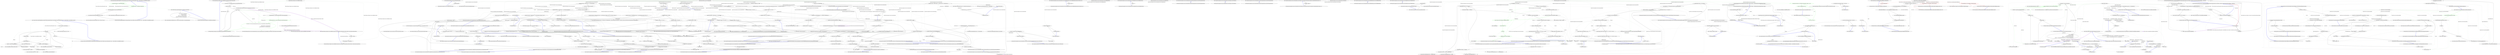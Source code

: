 digraph  {
m0_0 [label="Entry Ninject.Modules.AssemblyNameRetriever.GetAssemblyNames(System.Collections.Generic.IEnumerable<string>, System.Predicate<System.Reflection.Assembly>)", span="53-53", cluster="Ninject.Modules.AssemblyNameRetriever.GetAssemblyNames(System.Collections.Generic.IEnumerable<string>, System.Predicate<System.Reflection.Assembly>)", file="ConstructorInjectionDirective.cs"];
m0_1 [label="var assemblyCheckerType = typeof(AssemblyChecker)", span="56-56", cluster="Ninject.Modules.AssemblyNameRetriever.GetAssemblyNames(System.Collections.Generic.IEnumerable<string>, System.Predicate<System.Reflection.Assembly>)", file="ConstructorInjectionDirective.cs", color=green, community=0];
m0_2 [label="var temporaryDomain = CreateTemporaryAppDomain()", span="57-57", cluster="Ninject.Modules.AssemblyNameRetriever.GetAssemblyNames(System.Collections.Generic.IEnumerable<string>, System.Predicate<System.Reflection.Assembly>)", file="ConstructorInjectionDirective.cs", color=green, community=0];
m0_9 [label="Entry Ninject.Modules.AssemblyNameRetriever.AssemblyChecker.GetAssemblyNames(System.Collections.Generic.IEnumerable<string>, System.Predicate<System.Reflection.Assembly>)", span="103-103", cluster="Ninject.Modules.AssemblyNameRetriever.AssemblyChecker.GetAssemblyNames(System.Collections.Generic.IEnumerable<string>, System.Predicate<System.Reflection.Assembly>)", file="ConstructorInjectionDirective.cs"];
m0_13 [label="var result = new List<AssemblyName>()", span="105-105", cluster="Ninject.Modules.AssemblyNameRetriever.AssemblyChecker.GetAssemblyNames(System.Collections.Generic.IEnumerable<string>, System.Predicate<System.Reflection.Assembly>)", file="ConstructorInjectionDirective.cs"];
m0_14 [label=filenames, span="106-106", cluster="Ninject.Modules.AssemblyNameRetriever.AssemblyChecker.GetAssemblyNames(System.Collections.Generic.IEnumerable<string>, System.Predicate<System.Reflection.Assembly>)", file="ConstructorInjectionDirective.cs"];
m0_21 [label="filter(assembly)", span="132-132", cluster="Ninject.Modules.AssemblyNameRetriever.AssemblyChecker.GetAssemblyNames(System.Collections.Generic.IEnumerable<string>, System.Predicate<System.Reflection.Assembly>)", file="ConstructorInjectionDirective.cs"];
m0_23 [label="return result;", span="138-138", cluster="Ninject.Modules.AssemblyNameRetriever.AssemblyChecker.GetAssemblyNames(System.Collections.Generic.IEnumerable<string>, System.Predicate<System.Reflection.Assembly>)", file="ConstructorInjectionDirective.cs"];
m0_22 [label="result.Add(assembly.GetName(false))", span="134-134", cluster="Ninject.Modules.AssemblyNameRetriever.AssemblyChecker.GetAssemblyNames(System.Collections.Generic.IEnumerable<string>, System.Predicate<System.Reflection.Assembly>)", file="ConstructorInjectionDirective.cs"];
m0_18 [label=BadImageFormatException, span="115-115", cluster="Ninject.Modules.AssemblyNameRetriever.AssemblyChecker.GetAssemblyNames(System.Collections.Generic.IEnumerable<string>, System.Predicate<System.Reflection.Assembly>)", file="ConstructorInjectionDirective.cs"];
m0_20 [label=FileNotFoundException, span="126-126", cluster="Ninject.Modules.AssemblyNameRetriever.AssemblyChecker.GetAssemblyNames(System.Collections.Generic.IEnumerable<string>, System.Predicate<System.Reflection.Assembly>)", file="ConstructorInjectionDirective.cs"];
m0_15 [label="Assembly assembly", span="108-108", cluster="Ninject.Modules.AssemblyNameRetriever.AssemblyChecker.GetAssemblyNames(System.Collections.Generic.IEnumerable<string>, System.Predicate<System.Reflection.Assembly>)", file="ConstructorInjectionDirective.cs"];
m0_16 [label="File.Exists(filename)", span="109-109", cluster="Ninject.Modules.AssemblyNameRetriever.AssemblyChecker.GetAssemblyNames(System.Collections.Generic.IEnumerable<string>, System.Predicate<System.Reflection.Assembly>)", file="ConstructorInjectionDirective.cs"];
m0_17 [label="assembly = Assembly.LoadFrom(filename)", span="113-113", cluster="Ninject.Modules.AssemblyNameRetriever.AssemblyChecker.GetAssemblyNames(System.Collections.Generic.IEnumerable<string>, System.Predicate<System.Reflection.Assembly>)", file="ConstructorInjectionDirective.cs"];
m0_19 [label="assembly = Assembly.Load(filename)", span="124-124", cluster="Ninject.Modules.AssemblyNameRetriever.AssemblyChecker.GetAssemblyNames(System.Collections.Generic.IEnumerable<string>, System.Predicate<System.Reflection.Assembly>)", file="ConstructorInjectionDirective.cs"];
m0_24 [label="Exit Ninject.Modules.AssemblyNameRetriever.AssemblyChecker.GetAssemblyNames(System.Collections.Generic.IEnumerable<string>, System.Predicate<System.Reflection.Assembly>)", span="103-103", cluster="Ninject.Modules.AssemblyNameRetriever.AssemblyChecker.GetAssemblyNames(System.Collections.Generic.IEnumerable<string>, System.Predicate<System.Reflection.Assembly>)", file="ConstructorInjectionDirective.cs"];
m0_25 [label="Entry System.Collections.Generic.List<T>.List()", span="0-0", cluster="System.Collections.Generic.List<T>.List()", file="ConstructorInjectionDirective.cs"];
m0_3 [label="Ninject.Planning.Directives.ConstructorInjectionDirective", span="", cluster="Ninject.Modules.AssemblyNameRetriever.GetAssemblyNames(System.Collections.Generic.IEnumerable<string>, System.Predicate<System.Reflection.Assembly>)", file="ConstructorInjectionDirective.cs"];
m0_4 [label="return checker.GetAssemblyNames(filenames.ToArray(), filter);", span="64-64", cluster="Ninject.Modules.AssemblyNameRetriever.GetAssemblyNames(System.Collections.Generic.IEnumerable<string>, System.Predicate<System.Reflection.Assembly>)", file="ConstructorInjectionDirective.cs"];
m0_5 [label="Exit Ninject.Modules.AssemblyNameRetriever.GetAssemblyNames(System.Collections.Generic.IEnumerable<string>, System.Predicate<System.Reflection.Assembly>)", span="53-53", cluster="Ninject.Modules.AssemblyNameRetriever.GetAssemblyNames(System.Collections.Generic.IEnumerable<string>, System.Predicate<System.Reflection.Assembly>)", file="ConstructorInjectionDirective.cs"];
m0_29 [label="Entry System.Predicate<T>.Invoke(T)", span="0-0", cluster="System.Predicate<T>.Invoke(T)", file="ConstructorInjectionDirective.cs"];
m0_31 [label="Entry System.Collections.Generic.List<T>.Add(T)", span="0-0", cluster="System.Collections.Generic.List<T>.Add(T)", file="ConstructorInjectionDirective.cs"];
m0_6 [label="Entry Ninject.Modules.AssemblyNameRetriever.CreateTemporaryAppDomain()", span="84-84", cluster="Ninject.Modules.AssemblyNameRetriever.CreateTemporaryAppDomain()", file="ConstructorInjectionDirective.cs"];
m0_10 [label="return AppDomain.CreateDomain(\r\n                ''NinjectModuleLoader'',\r\n                AppDomain.CurrentDomain.Evidence,\r\n                AppDomain.CurrentDomain.SetupInformation);", span="86-89", cluster="Ninject.Modules.AssemblyNameRetriever.CreateTemporaryAppDomain()", file="ConstructorInjectionDirective.cs"];
m0_11 [label="Exit Ninject.Modules.AssemblyNameRetriever.CreateTemporaryAppDomain()", span="84-84", cluster="Ninject.Modules.AssemblyNameRetriever.CreateTemporaryAppDomain()", file="ConstructorInjectionDirective.cs"];
m0_27 [label="Entry System.Reflection.Assembly.LoadFrom(string)", span="0-0", cluster="System.Reflection.Assembly.LoadFrom(string)", file="ConstructorInjectionDirective.cs"];
m0_7 [label="Entry System.AppDomain.CreateInstanceAndUnwrap(string, string)", span="0-0", cluster="System.AppDomain.CreateInstanceAndUnwrap(string, string)", file="ConstructorInjectionDirective.cs"];
m0_8 [label="Entry System.Collections.Generic.IEnumerable<TSource>.ToArray<TSource>()", span="0-0", cluster="System.Collections.Generic.IEnumerable<TSource>.ToArray<TSource>()", file="ConstructorInjectionDirective.cs"];
m0_28 [label="Entry System.Reflection.Assembly.Load(string)", span="0-0", cluster="System.Reflection.Assembly.Load(string)", file="ConstructorInjectionDirective.cs"];
m0_30 [label="Entry System.Reflection.Assembly.GetName(bool)", span="0-0", cluster="System.Reflection.Assembly.GetName(bool)", file="ConstructorInjectionDirective.cs"];
m0_26 [label="Entry System.IO.File.Exists(string)", span="0-0", cluster="System.IO.File.Exists(string)", file="ConstructorInjectionDirective.cs"];
m0_12 [label="Entry System.AppDomain.CreateDomain(string, System.Security.Policy.Evidence, System.AppDomainSetup)", span="0-0", cluster="System.AppDomain.CreateDomain(string, System.Security.Policy.Evidence, System.AppDomainSetup)", file="ConstructorInjectionDirective.cs"];
m1_4 [label="Entry Ninject.Planning.Strategies.ConstructorReflectionStrategy.Execute(Ninject.Planning.IPlan)", span="63-63", cluster="Ninject.Planning.Strategies.ConstructorReflectionStrategy.Execute(Ninject.Planning.IPlan)", file="ConstructorReflectionStrategy.cs"];
m1_5 [label="var constructors = this.Selector.SelectConstructorsForInjection(plan.Type)", span="65-65", cluster="Ninject.Planning.Strategies.ConstructorReflectionStrategy.Execute(Ninject.Planning.IPlan)", file="ConstructorReflectionStrategy.cs"];
m1_11 [label="var directive = new ConstructorInjectionDirective(constructor, this.InjectorFactory.Create(constructor))\r\n                {\r\n                     HasInjectAttribute = hasInjectAttribute,\r\n                     HasObsoleteAttribute = hasObsoleteAttribute,\r\n                }", span="76-80", cluster="Ninject.Planning.Strategies.ConstructorReflectionStrategy.Execute(Ninject.Planning.IPlan)", file="ConstructorReflectionStrategy.cs", color=green, community=0];
m1_6 [label="constructors == null", span="66-66", cluster="Ninject.Planning.Strategies.ConstructorReflectionStrategy.Execute(Ninject.Planning.IPlan)", file="ConstructorReflectionStrategy.cs"];
m1_8 [label=constructors, span="72-72", cluster="Ninject.Planning.Strategies.ConstructorReflectionStrategy.Execute(Ninject.Planning.IPlan)", file="ConstructorReflectionStrategy.cs"];
m1_7 [label="return;", span="68-68", cluster="Ninject.Planning.Strategies.ConstructorReflectionStrategy.Execute(Ninject.Planning.IPlan)", file="ConstructorReflectionStrategy.cs"];
m1_9 [label="var hasInjectAttribute = constructor.HasAttribute(this.Settings.InjectAttribute)", span="74-74", cluster="Ninject.Planning.Strategies.ConstructorReflectionStrategy.Execute(Ninject.Planning.IPlan)", file="ConstructorReflectionStrategy.cs"];
m1_10 [label="var hasObsoleteAttribute = constructor.HasAttribute(typeof(ObsoleteAttribute))", span="75-75", cluster="Ninject.Planning.Strategies.ConstructorReflectionStrategy.Execute(Ninject.Planning.IPlan)", file="ConstructorReflectionStrategy.cs", color=green, community=0];
m1_12 [label="Exit Ninject.Planning.Strategies.ConstructorReflectionStrategy.Execute(Ninject.Planning.IPlan)", span="63-63", cluster="Ninject.Planning.Strategies.ConstructorReflectionStrategy.Execute(Ninject.Planning.IPlan)", file="ConstructorReflectionStrategy.cs"];
m1_15 [label="Entry Ninject.Planning.Directives.ConstructorInjectionDirective.ConstructorInjectionDirective(System.Reflection.ConstructorInfo, Ninject.Injection.ConstructorInjector)", span="37-37", cluster="Ninject.Planning.Directives.ConstructorInjectionDirective.ConstructorInjectionDirective(System.Reflection.ConstructorInfo, Ninject.Injection.ConstructorInjector)", file="ConstructorReflectionStrategy.cs"];
m1_17 [label="Entry Ninject.Planning.IPlan.Add(Ninject.Planning.Directives.IDirective)", span="49-49", cluster="Ninject.Planning.IPlan.Add(Ninject.Planning.Directives.IDirective)", file="ConstructorReflectionStrategy.cs"];
m1_13 [label="Entry Ninject.Selection.ISelector.SelectConstructorsForInjection(System.Type)", span="51-51", cluster="Ninject.Selection.ISelector.SelectConstructorsForInjection(System.Type)", file="ConstructorReflectionStrategy.cs"];
m1_0 [label="Entry Ninject.Planning.Strategies.ConstructorReflectionStrategy.ConstructorReflectionStrategy(Ninject.Selection.ISelector, Ninject.Injection.IInjectorFactory)", span="42-42", cluster="Ninject.Planning.Strategies.ConstructorReflectionStrategy.ConstructorReflectionStrategy(Ninject.Selection.ISelector, Ninject.Injection.IInjectorFactory)", file="ConstructorReflectionStrategy.cs"];
m1_1 [label="this.Selector = selector", span="44-44", cluster="Ninject.Planning.Strategies.ConstructorReflectionStrategy.ConstructorReflectionStrategy(Ninject.Selection.ISelector, Ninject.Injection.IInjectorFactory)", file="ConstructorReflectionStrategy.cs"];
m1_2 [label="this.InjectorFactory = injectorFactory", span="45-45", cluster="Ninject.Planning.Strategies.ConstructorReflectionStrategy.ConstructorReflectionStrategy(Ninject.Selection.ISelector, Ninject.Injection.IInjectorFactory)", file="ConstructorReflectionStrategy.cs"];
m1_3 [label="Exit Ninject.Planning.Strategies.ConstructorReflectionStrategy.ConstructorReflectionStrategy(Ninject.Selection.ISelector, Ninject.Injection.IInjectorFactory)", span="42-42", cluster="Ninject.Planning.Strategies.ConstructorReflectionStrategy.ConstructorReflectionStrategy(Ninject.Selection.ISelector, Ninject.Injection.IInjectorFactory)", file="ConstructorReflectionStrategy.cs"];
m1_14 [label="Entry System.Reflection.MemberInfo.HasAttribute(System.Type)", span="56-56", cluster="System.Reflection.MemberInfo.HasAttribute(System.Type)", file="ConstructorReflectionStrategy.cs"];
m1_16 [label="Entry Ninject.Injection.IInjectorFactory.Create(System.Reflection.ConstructorInfo)", span="38-38", cluster="Ninject.Injection.IInjectorFactory.Create(System.Reflection.ConstructorInfo)", file="ConstructorReflectionStrategy.cs"];
m1_18 [label="Ninject.Planning.Strategies.ConstructorReflectionStrategy", span="", file="ConstructorReflectionStrategy.cs"];
m2_4 [label="Entry Ninject.Tests.Integration.ConstructorSelectionTests.Dispose()", span="21-21", cluster="Ninject.Tests.Integration.ConstructorSelectionTests.Dispose()", file="ConstructorSelectionTests.cs"];
m2_5 [label="this.kernel.Dispose()", span="23-23", cluster="Ninject.Tests.Integration.ConstructorSelectionTests.Dispose()", file="ConstructorSelectionTests.cs"];
m2_6 [label="Exit Ninject.Tests.Integration.ConstructorSelectionTests.Dispose()", span="21-21", cluster="Ninject.Tests.Integration.ConstructorSelectionTests.Dispose()", file="ConstructorSelectionTests.cs"];
m2_164 [label="Entry Ninject.Syntax.IBindingNamedSyntax<T>.Named(string)", span="37-37", cluster="Ninject.Syntax.IBindingNamedSyntax<T>.Named(string)", file="ConstructorSelectionTests.cs"];
m2_127 [label="Entry Ninject.Tests.Integration.ConstructorSelectionTests.ConstantsCanBePassedToToConstructor()", span="146-146", cluster="Ninject.Tests.Integration.ConstructorSelectionTests.ConstantsCanBePassedToToConstructor()", file="ConstructorSelectionTests.cs"];
m2_128 [label="var ninja = new Ninja(new Sword())", span="148-148", cluster="Ninject.Tests.Integration.ConstructorSelectionTests.ConstantsCanBePassedToToConstructor()", file="ConstructorSelectionTests.cs"];
m2_129 [label="kernel.Bind<Barracks>().ToConstructor(_ => new Barracks(ninja))", span="149-149", cluster="Ninject.Tests.Integration.ConstructorSelectionTests.ConstantsCanBePassedToToConstructor()", file="ConstructorSelectionTests.cs"];
m2_130 [label="var barracks1 = kernel.Get<Barracks>()", span="151-151", cluster="Ninject.Tests.Integration.ConstructorSelectionTests.ConstantsCanBePassedToToConstructor()", file="ConstructorSelectionTests.cs"];
m2_131 [label="var barracks2 = kernel.Get<Barracks>()", span="152-152", cluster="Ninject.Tests.Integration.ConstructorSelectionTests.ConstantsCanBePassedToToConstructor()", file="ConstructorSelectionTests.cs"];
m2_132 [label="barracks1.Warrior.Should().BeSameAs(barracks2.Warrior)", span="154-154", cluster="Ninject.Tests.Integration.ConstructorSelectionTests.ConstantsCanBePassedToToConstructor()", file="ConstructorSelectionTests.cs"];
m2_133 [label="Exit Ninject.Tests.Integration.ConstructorSelectionTests.ConstantsCanBePassedToToConstructor()", span="146-146", cluster="Ninject.Tests.Integration.ConstructorSelectionTests.ConstantsCanBePassedToToConstructor()", file="ConstructorSelectionTests.cs"];
m2_210 [label="Entry Ninject.Tests.Integration.ConstructorSelectionTests.ClassWithSelfBindableType.ClassWithSelfBindableType(Ninject.Tests.Fakes.Sword)", span="268-268", cluster="Ninject.Tests.Integration.ConstructorSelectionTests.ClassWithSelfBindableType.ClassWithSelfBindableType(Ninject.Tests.Fakes.Sword)", file="ConstructorSelectionTests.cs"];
m2_211 [label="this.Sword = sword", span="270-270", cluster="Ninject.Tests.Integration.ConstructorSelectionTests.ClassWithSelfBindableType.ClassWithSelfBindableType(Ninject.Tests.Fakes.Sword)", file="ConstructorSelectionTests.cs"];
m2_212 [label="Exit Ninject.Tests.Integration.ConstructorSelectionTests.ClassWithSelfBindableType.ClassWithSelfBindableType(Ninject.Tests.Fakes.Sword)", span="268-268", cluster="Ninject.Tests.Integration.ConstructorSelectionTests.ClassWithSelfBindableType.ClassWithSelfBindableType(Ninject.Tests.Fakes.Sword)", file="ConstructorSelectionTests.cs"];
m2_191 [label="Entry Ninject.Syntax.BindingRoot.Bind(params System.Type[])", span="119-119", cluster="Ninject.Syntax.BindingRoot.Bind(params System.Type[])", file="ConstructorSelectionTests.cs"];
m2_100 [label="Entry Ninject.Tests.Fakes.Barracks.Barracks(Ninject.Tests.Fakes.IWarrior)", span="8-8", cluster="Ninject.Tests.Fakes.Barracks.Barracks(Ninject.Tests.Fakes.IWarrior)", file="ConstructorSelectionTests.cs"];
m2_33 [label="Entry Ninject.Tests.Integration.ConstructorSelectionTests.FirstAvailableWithBindingAvailableIsUsed()", span="51-51", cluster="Ninject.Tests.Integration.ConstructorSelectionTests.FirstAvailableWithBindingAvailableIsUsed()", file="ConstructorSelectionTests.cs"];
m2_34 [label="kernel.Bind<Barracks>().ToSelf()", span="53-53", cluster="Ninject.Tests.Integration.ConstructorSelectionTests.FirstAvailableWithBindingAvailableIsUsed()", file="ConstructorSelectionTests.cs"];
m2_35 [label="kernel.Bind<IWeapon>().To<Sword>()", span="54-54", cluster="Ninject.Tests.Integration.ConstructorSelectionTests.FirstAvailableWithBindingAvailableIsUsed()", file="ConstructorSelectionTests.cs"];
m2_36 [label="var barracks = kernel.Get<Barracks>()", span="56-56", cluster="Ninject.Tests.Integration.ConstructorSelectionTests.FirstAvailableWithBindingAvailableIsUsed()", file="ConstructorSelectionTests.cs"];
m2_37 [label="barracks.Should().NotBeNull()", span="57-57", cluster="Ninject.Tests.Integration.ConstructorSelectionTests.FirstAvailableWithBindingAvailableIsUsed()", file="ConstructorSelectionTests.cs"];
m2_38 [label="barracks.Warrior.Should().BeNull()", span="58-58", cluster="Ninject.Tests.Integration.ConstructorSelectionTests.FirstAvailableWithBindingAvailableIsUsed()", file="ConstructorSelectionTests.cs"];
m2_39 [label="barracks.Weapon.Should().NotBeNull()", span="59-59", cluster="Ninject.Tests.Integration.ConstructorSelectionTests.FirstAvailableWithBindingAvailableIsUsed()", file="ConstructorSelectionTests.cs"];
m2_40 [label="Exit Ninject.Tests.Integration.ConstructorSelectionTests.FirstAvailableWithBindingAvailableIsUsed()", span="51-51", cluster="Ninject.Tests.Integration.ConstructorSelectionTests.FirstAvailableWithBindingAvailableIsUsed()", file="ConstructorSelectionTests.cs"];
m2_150 [label="Entry Ninject.Tests.Integration.ConstructorSelectionTests.WhenLazyValuesArePassedToConstructorSelectionTheyAreEvaluatedAtResolve()", span="179-179", cluster="Ninject.Tests.Integration.ConstructorSelectionTests.WhenLazyValuesArePassedToConstructorSelectionTheyAreEvaluatedAtResolve()", file="ConstructorSelectionTests.cs"];
m2_151 [label="int activationCount = 0", span="181-181", cluster="Ninject.Tests.Integration.ConstructorSelectionTests.WhenLazyValuesArePassedToConstructorSelectionTheyAreEvaluatedAtResolve()", file="ConstructorSelectionTests.cs"];
m2_152 [label="kernel.Bind<Ninja>().ToSelf().Named(''1'').OnActivation(inst => activationCount++)", span="182-182", cluster="Ninject.Tests.Integration.ConstructorSelectionTests.WhenLazyValuesArePassedToConstructorSelectionTheyAreEvaluatedAtResolve()", file="ConstructorSelectionTests.cs"];
m2_153 [label="kernel.Bind<Barracks>().ToConstructor(ctorArg => new Barracks(ctorArg.Context.Kernel.Get<Ninja>(''1''), ctorArg.Inject<IWeapon>()))", span="183-183", cluster="Ninject.Tests.Integration.ConstructorSelectionTests.WhenLazyValuesArePassedToConstructorSelectionTheyAreEvaluatedAtResolve()", file="ConstructorSelectionTests.cs"];
m2_156 [label="activationCount.Should().Be(0)", span="187-187", cluster="Ninject.Tests.Integration.ConstructorSelectionTests.WhenLazyValuesArePassedToConstructorSelectionTheyAreEvaluatedAtResolve()", file="ConstructorSelectionTests.cs"];
m2_162 [label="activationCount.Should().Be(1)", span="194-194", cluster="Ninject.Tests.Integration.ConstructorSelectionTests.WhenLazyValuesArePassedToConstructorSelectionTheyAreEvaluatedAtResolve()", file="ConstructorSelectionTests.cs"];
m2_154 [label="kernel.Bind<IWeapon>().To<Sword>()", span="184-184", cluster="Ninject.Tests.Integration.ConstructorSelectionTests.WhenLazyValuesArePassedToConstructorSelectionTheyAreEvaluatedAtResolve()", file="ConstructorSelectionTests.cs"];
m2_155 [label="kernel.Bind<IWarrior>().To<Samurai>()", span="185-185", cluster="Ninject.Tests.Integration.ConstructorSelectionTests.WhenLazyValuesArePassedToConstructorSelectionTheyAreEvaluatedAtResolve()", file="ConstructorSelectionTests.cs"];
m2_157 [label="var barracks = kernel.Get<Barracks>()", span="188-188", cluster="Ninject.Tests.Integration.ConstructorSelectionTests.WhenLazyValuesArePassedToConstructorSelectionTheyAreEvaluatedAtResolve()", file="ConstructorSelectionTests.cs"];
m2_158 [label="barracks.Should().NotBeNull()", span="190-190", cluster="Ninject.Tests.Integration.ConstructorSelectionTests.WhenLazyValuesArePassedToConstructorSelectionTheyAreEvaluatedAtResolve()", file="ConstructorSelectionTests.cs"];
m2_159 [label="barracks.Warrior.Should().NotBeNull()", span="191-191", cluster="Ninject.Tests.Integration.ConstructorSelectionTests.WhenLazyValuesArePassedToConstructorSelectionTheyAreEvaluatedAtResolve()", file="ConstructorSelectionTests.cs"];
m2_160 [label="barracks.Warrior.Should().BeOfType<Ninja>()", span="192-192", cluster="Ninject.Tests.Integration.ConstructorSelectionTests.WhenLazyValuesArePassedToConstructorSelectionTheyAreEvaluatedAtResolve()", file="ConstructorSelectionTests.cs"];
m2_161 [label="barracks.Weapon.Should().NotBeNull()", span="193-193", cluster="Ninject.Tests.Integration.ConstructorSelectionTests.WhenLazyValuesArePassedToConstructorSelectionTheyAreEvaluatedAtResolve()", file="ConstructorSelectionTests.cs"];
m2_163 [label="Exit Ninject.Tests.Integration.ConstructorSelectionTests.WhenLazyValuesArePassedToConstructorSelectionTheyAreEvaluatedAtResolve()", span="179-179", cluster="Ninject.Tests.Integration.ConstructorSelectionTests.WhenLazyValuesArePassedToConstructorSelectionTheyAreEvaluatedAtResolve()", file="ConstructorSelectionTests.cs"];
m2_117 [label="Entry Ninject.Tests.Integration.ConstructorSelectionTests.DefaultValuesAreEvaluatedForEachRequest()", span="134-134", cluster="Ninject.Tests.Integration.ConstructorSelectionTests.DefaultValuesAreEvaluatedForEachRequest()", file="ConstructorSelectionTests.cs"];
m2_118 [label="kernel.Bind<Barracks>().ToConstructor(_ => new Barracks(new Ninja(new Sword())))", span="136-136", cluster="Ninject.Tests.Integration.ConstructorSelectionTests.DefaultValuesAreEvaluatedForEachRequest()", file="ConstructorSelectionTests.cs"];
m2_119 [label="var barracks1 = kernel.Get<Barracks>()", span="138-138", cluster="Ninject.Tests.Integration.ConstructorSelectionTests.DefaultValuesAreEvaluatedForEachRequest()", file="ConstructorSelectionTests.cs"];
m2_120 [label="var barracks2 = kernel.Get<Barracks>()", span="139-139", cluster="Ninject.Tests.Integration.ConstructorSelectionTests.DefaultValuesAreEvaluatedForEachRequest()", file="ConstructorSelectionTests.cs"];
m2_121 [label="barracks1.Warrior.Should().NotBeSameAs(barracks2.Warrior)", span="141-141", cluster="Ninject.Tests.Integration.ConstructorSelectionTests.DefaultValuesAreEvaluatedForEachRequest()", file="ConstructorSelectionTests.cs"];
m2_122 [label="Exit Ninject.Tests.Integration.ConstructorSelectionTests.DefaultValuesAreEvaluatedForEachRequest()", span="134-134", cluster="Ninject.Tests.Integration.ConstructorSelectionTests.DefaultValuesAreEvaluatedForEachRequest()", file="ConstructorSelectionTests.cs"];
m2_21 [label="Entry Ninject.Tests.Integration.ConstructorSelectionTests.CtorIsUsedWhenParameterIsSupplied()", span="38-38", cluster="Ninject.Tests.Integration.ConstructorSelectionTests.CtorIsUsedWhenParameterIsSupplied()", file="ConstructorSelectionTests.cs"];
m2_22 [label="kernel.Bind<Barracks>().ToSelf()", span="40-40", cluster="Ninject.Tests.Integration.ConstructorSelectionTests.CtorIsUsedWhenParameterIsSupplied()", file="ConstructorSelectionTests.cs"];
m2_23 [label="var constructorArgument = new ConstructorArgument(''warrior'', new Samurai(new Sword()))", span="41-41", cluster="Ninject.Tests.Integration.ConstructorSelectionTests.CtorIsUsedWhenParameterIsSupplied()", file="ConstructorSelectionTests.cs"];
m2_24 [label="var barracks = kernel.Get<Barracks>(constructorArgument)", span="42-42", cluster="Ninject.Tests.Integration.ConstructorSelectionTests.CtorIsUsedWhenParameterIsSupplied()", file="ConstructorSelectionTests.cs"];
m2_25 [label="barracks.Should().NotBeNull()", span="44-44", cluster="Ninject.Tests.Integration.ConstructorSelectionTests.CtorIsUsedWhenParameterIsSupplied()", file="ConstructorSelectionTests.cs"];
m2_26 [label="barracks.Warrior.Should().NotBeNull()", span="45-45", cluster="Ninject.Tests.Integration.ConstructorSelectionTests.CtorIsUsedWhenParameterIsSupplied()", file="ConstructorSelectionTests.cs"];
m2_27 [label="barracks.Warrior.Weapon.Should().NotBeNull()", span="46-46", cluster="Ninject.Tests.Integration.ConstructorSelectionTests.CtorIsUsedWhenParameterIsSupplied()", file="ConstructorSelectionTests.cs"];
m2_28 [label="barracks.Weapon.Should().BeNull()", span="47-47", cluster="Ninject.Tests.Integration.ConstructorSelectionTests.CtorIsUsedWhenParameterIsSupplied()", file="ConstructorSelectionTests.cs"];
m2_29 [label="Exit Ninject.Tests.Integration.ConstructorSelectionTests.CtorIsUsedWhenParameterIsSupplied()", span="38-38", cluster="Ninject.Tests.Integration.ConstructorSelectionTests.CtorIsUsedWhenParameterIsSupplied()", file="ConstructorSelectionTests.cs"];
m2_87 [label="Entry Ninject.Tests.Integration.ConstructorSelectionTests.SelectedCtorIsUsedIfDeclaredWithInjectedArgument()", span="106-106", cluster="Ninject.Tests.Integration.ConstructorSelectionTests.SelectedCtorIsUsedIfDeclaredWithInjectedArgument()", file="ConstructorSelectionTests.cs"];
m2_88 [label="kernel.Bind<Barracks>().ToConstructor(ctorArg => new Barracks(ctorArg.Inject<IWarrior>()))", span="108-108", cluster="Ninject.Tests.Integration.ConstructorSelectionTests.SelectedCtorIsUsedIfDeclaredWithInjectedArgument()", file="ConstructorSelectionTests.cs"];
m2_89 [label="kernel.Bind<IWeapon>().To<Sword>()", span="109-109", cluster="Ninject.Tests.Integration.ConstructorSelectionTests.SelectedCtorIsUsedIfDeclaredWithInjectedArgument()", file="ConstructorSelectionTests.cs"];
m2_90 [label="kernel.Bind<IWarrior>().To<Samurai>()", span="110-110", cluster="Ninject.Tests.Integration.ConstructorSelectionTests.SelectedCtorIsUsedIfDeclaredWithInjectedArgument()", file="ConstructorSelectionTests.cs"];
m2_91 [label="var barracks = kernel.Get<Barracks>()", span="112-112", cluster="Ninject.Tests.Integration.ConstructorSelectionTests.SelectedCtorIsUsedIfDeclaredWithInjectedArgument()", file="ConstructorSelectionTests.cs"];
m2_92 [label="barracks.Should().NotBeNull()", span="113-113", cluster="Ninject.Tests.Integration.ConstructorSelectionTests.SelectedCtorIsUsedIfDeclaredWithInjectedArgument()", file="ConstructorSelectionTests.cs"];
m2_93 [label="barracks.Warrior.Should().NotBeNull()", span="114-114", cluster="Ninject.Tests.Integration.ConstructorSelectionTests.SelectedCtorIsUsedIfDeclaredWithInjectedArgument()", file="ConstructorSelectionTests.cs"];
m2_94 [label="barracks.Warrior.Should().BeOfType<Samurai>()", span="115-115", cluster="Ninject.Tests.Integration.ConstructorSelectionTests.SelectedCtorIsUsedIfDeclaredWithInjectedArgument()", file="ConstructorSelectionTests.cs"];
m2_95 [label="barracks.Weapon.Should().BeNull()", span="116-116", cluster="Ninject.Tests.Integration.ConstructorSelectionTests.SelectedCtorIsUsedIfDeclaredWithInjectedArgument()", file="ConstructorSelectionTests.cs"];
m2_96 [label="Exit Ninject.Tests.Integration.ConstructorSelectionTests.SelectedCtorIsUsedIfDeclaredWithInjectedArgument()", span="106-106", cluster="Ninject.Tests.Integration.ConstructorSelectionTests.SelectedCtorIsUsedIfDeclaredWithInjectedArgument()", file="ConstructorSelectionTests.cs"];
m2_7 [label="Entry Ninject.Infrastructure.Disposal.DisposableObject.Dispose()", span="53-53", cluster="Ninject.Infrastructure.Disposal.DisposableObject.Dispose()", file="ConstructorSelectionTests.cs"];
m2_200 [label="Entry Ninject.Tests.Integration.ConstructorSelectionTests.ClassWithDefaultValue.ClassWithDefaultValue(int)", span="239-239", cluster="Ninject.Tests.Integration.ConstructorSelectionTests.ClassWithDefaultValue.ClassWithDefaultValue(int)", file="ConstructorSelectionTests.cs"];
m2_201 [label="this.X = x", span="241-241", cluster="Ninject.Tests.Integration.ConstructorSelectionTests.ClassWithDefaultValue.ClassWithDefaultValue(int)", file="ConstructorSelectionTests.cs"];
m2_202 [label="Exit Ninject.Tests.Integration.ConstructorSelectionTests.ClassWithDefaultValue.ClassWithDefaultValue(int)", span="239-239", cluster="Ninject.Tests.Integration.ConstructorSelectionTests.ClassWithDefaultValue.ClassWithDefaultValue(int)", file="ConstructorSelectionTests.cs"];
m2_197 [label="Entry Unk.NotBe", span="", cluster="Unk.NotBe", file="ConstructorSelectionTests.cs"];
m2_8 [label="Entry Ninject.Tests.Integration.ConstructorSelectionTests.DefaultCtorIsUsedWhenNoBindingAreAvailable()", span="27-27", cluster="Ninject.Tests.Integration.ConstructorSelectionTests.DefaultCtorIsUsedWhenNoBindingAreAvailable()", file="ConstructorSelectionTests.cs"];
m2_9 [label="kernel.Bind<Barracks>().ToSelf()", span="29-29", cluster="Ninject.Tests.Integration.ConstructorSelectionTests.DefaultCtorIsUsedWhenNoBindingAreAvailable()", file="ConstructorSelectionTests.cs"];
m2_10 [label="var barracks = kernel.Get<Barracks>()", span="31-31", cluster="Ninject.Tests.Integration.ConstructorSelectionTests.DefaultCtorIsUsedWhenNoBindingAreAvailable()", file="ConstructorSelectionTests.cs"];
m2_11 [label="barracks.Should().NotBeNull()", span="32-32", cluster="Ninject.Tests.Integration.ConstructorSelectionTests.DefaultCtorIsUsedWhenNoBindingAreAvailable()", file="ConstructorSelectionTests.cs"];
m2_12 [label="barracks.Warrior.Should().BeNull()", span="33-33", cluster="Ninject.Tests.Integration.ConstructorSelectionTests.DefaultCtorIsUsedWhenNoBindingAreAvailable()", file="ConstructorSelectionTests.cs"];
m2_13 [label="barracks.Weapon.Should().BeNull()", span="34-34", cluster="Ninject.Tests.Integration.ConstructorSelectionTests.DefaultCtorIsUsedWhenNoBindingAreAvailable()", file="ConstructorSelectionTests.cs"];
m2_14 [label="Exit Ninject.Tests.Integration.ConstructorSelectionTests.DefaultCtorIsUsedWhenNoBindingAreAvailable()", span="27-27", cluster="Ninject.Tests.Integration.ConstructorSelectionTests.DefaultCtorIsUsedWhenNoBindingAreAvailable()", file="ConstructorSelectionTests.cs"];
m2_18 [label="Entry Unk.Should", span="", cluster="Unk.Should", file="ConstructorSelectionTests.cs"];
m2_41 [label="Entry Ninject.Syntax.IBindingToSyntax<T1>.To<TImplementation>()", span="46-46", cluster="Ninject.Syntax.IBindingToSyntax<T1>.To<TImplementation>()", file="ConstructorSelectionTests.cs"];
m2_20 [label="Entry Unk.BeNull", span="", cluster="Unk.BeNull", file="ConstructorSelectionTests.cs"];
m2_62 [label="Entry Unk.>", span="", cluster="Unk.>", file="ConstructorSelectionTests.cs"];
m2_123 [label="Entry Unk.NotBeSameAs", span="", cluster="Unk.NotBeSameAs", file="ConstructorSelectionTests.cs"];
m2_166 [label="Entry Unk.Be", span="", cluster="Unk.Be", file="ConstructorSelectionTests.cs"];
m2_31 [label="Entry Ninject.Tests.Fakes.Samurai.Samurai(Ninject.Tests.Fakes.IWeapon)", span="23-23", cluster="Ninject.Tests.Fakes.Samurai.Samurai(Ninject.Tests.Fakes.IWeapon)", file="ConstructorSelectionTests.cs"];
m2_86 [label="Entry Ninject.Tests.Fakes.Barracks.Barracks()", span="4-4", cluster="Ninject.Tests.Fakes.Barracks.Barracks()", file="ConstructorSelectionTests.cs"];
m2_15 [label="Entry Ninject.Syntax.BindingRoot.Bind<T>()", span="50-50", cluster="Ninject.Syntax.BindingRoot.Bind<T>()", file="ConstructorSelectionTests.cs"];
m2_138 [label="Entry Ninject.Tests.Integration.ConstructorSelectionTests.CreateNinja()", span="159-159", cluster="Ninject.Tests.Integration.ConstructorSelectionTests.CreateNinja()", file="ConstructorSelectionTests.cs"];
m2_139 [label="return new Ninja(new Sword());", span="164-164", cluster="Ninject.Tests.Integration.ConstructorSelectionTests.CreateNinja()", file="ConstructorSelectionTests.cs"];
m2_140 [label="Exit Ninject.Tests.Integration.ConstructorSelectionTests.CreateNinja()", span="159-159", cluster="Ninject.Tests.Integration.ConstructorSelectionTests.CreateNinja()", file="ConstructorSelectionTests.cs"];
m2_141 [label="Entry Ninject.Tests.Integration.ConstructorSelectionTests.ResultsFromNonGenericMethodCallsCanBePassedToToConstructor()", span="168-168", cluster="Ninject.Tests.Integration.ConstructorSelectionTests.ResultsFromNonGenericMethodCallsCanBePassedToToConstructor()", file="ConstructorSelectionTests.cs"];
m2_142 [label="kernel.Bind<Barracks>().ToConstructor(_ => new Barracks(CreateNinja()))", span="170-170", cluster="Ninject.Tests.Integration.ConstructorSelectionTests.ResultsFromNonGenericMethodCallsCanBePassedToToConstructor()", file="ConstructorSelectionTests.cs"];
m2_143 [label="var barracks1 = kernel.Get<Barracks>()", span="172-172", cluster="Ninject.Tests.Integration.ConstructorSelectionTests.ResultsFromNonGenericMethodCallsCanBePassedToToConstructor()", file="ConstructorSelectionTests.cs"];
m2_144 [label="var barracks2 = kernel.Get<Barracks>()", span="173-173", cluster="Ninject.Tests.Integration.ConstructorSelectionTests.ResultsFromNonGenericMethodCallsCanBePassedToToConstructor()", file="ConstructorSelectionTests.cs"];
m2_145 [label="barracks1.Warrior.Should().NotBeSameAs(barracks2.Warrior)", span="175-175", cluster="Ninject.Tests.Integration.ConstructorSelectionTests.ResultsFromNonGenericMethodCallsCanBePassedToToConstructor()", file="ConstructorSelectionTests.cs"];
m2_146 [label="Exit Ninject.Tests.Integration.ConstructorSelectionTests.ResultsFromNonGenericMethodCallsCanBePassedToToConstructor()", span="168-168", cluster="Ninject.Tests.Integration.ConstructorSelectionTests.ResultsFromNonGenericMethodCallsCanBePassedToToConstructor()", file="ConstructorSelectionTests.cs"];
m2_215 [label="Entry Ninject.Tests.Integration.ConstructorSelectionTests.ClassWithTwoInjectAttributes.ClassWithTwoInjectAttributes(int)", span="284-284", cluster="Ninject.Tests.Integration.ConstructorSelectionTests.ClassWithTwoInjectAttributes.ClassWithTwoInjectAttributes(int)", file="ConstructorSelectionTests.cs"];
m2_216 [label="Exit Ninject.Tests.Integration.ConstructorSelectionTests.ClassWithTwoInjectAttributes.ClassWithTwoInjectAttributes(int)", span="284-284", cluster="Ninject.Tests.Integration.ConstructorSelectionTests.ClassWithTwoInjectAttributes.ClassWithTwoInjectAttributes(int)", file="ConstructorSelectionTests.cs"];
m2_42 [label="Entry Ninject.Tests.Integration.ConstructorSelectionTests.CtorWithMostDependenciesIsUsedWhenBindingsAreAvailable()", span="63-63", cluster="Ninject.Tests.Integration.ConstructorSelectionTests.CtorWithMostDependenciesIsUsedWhenBindingsAreAvailable()", file="ConstructorSelectionTests.cs"];
m2_43 [label="kernel.Bind<Barracks>().ToSelf()", span="65-65", cluster="Ninject.Tests.Integration.ConstructorSelectionTests.CtorWithMostDependenciesIsUsedWhenBindingsAreAvailable()", file="ConstructorSelectionTests.cs"];
m2_44 [label="kernel.Bind<IWeapon>().To<Sword>()", span="66-66", cluster="Ninject.Tests.Integration.ConstructorSelectionTests.CtorWithMostDependenciesIsUsedWhenBindingsAreAvailable()", file="ConstructorSelectionTests.cs"];
m2_45 [label="kernel.Bind<IWarrior>().To<Samurai>()", span="67-67", cluster="Ninject.Tests.Integration.ConstructorSelectionTests.CtorWithMostDependenciesIsUsedWhenBindingsAreAvailable()", file="ConstructorSelectionTests.cs"];
m2_46 [label="var barracks = kernel.Get<Barracks>()", span="69-69", cluster="Ninject.Tests.Integration.ConstructorSelectionTests.CtorWithMostDependenciesIsUsedWhenBindingsAreAvailable()", file="ConstructorSelectionTests.cs"];
m2_47 [label="barracks.Should().NotBeNull()", span="70-70", cluster="Ninject.Tests.Integration.ConstructorSelectionTests.CtorWithMostDependenciesIsUsedWhenBindingsAreAvailable()", file="ConstructorSelectionTests.cs"];
m2_48 [label="barracks.Warrior.Should().NotBeNull()", span="71-71", cluster="Ninject.Tests.Integration.ConstructorSelectionTests.CtorWithMostDependenciesIsUsedWhenBindingsAreAvailable()", file="ConstructorSelectionTests.cs"];
m2_49 [label="barracks.Warrior.Weapon.Should().NotBeNull()", span="72-72", cluster="Ninject.Tests.Integration.ConstructorSelectionTests.CtorWithMostDependenciesIsUsedWhenBindingsAreAvailable()", file="ConstructorSelectionTests.cs"];
m2_50 [label="barracks.Weapon.Should().NotBeNull()", span="73-73", cluster="Ninject.Tests.Integration.ConstructorSelectionTests.CtorWithMostDependenciesIsUsedWhenBindingsAreAvailable()", file="ConstructorSelectionTests.cs"];
m2_51 [label="Exit Ninject.Tests.Integration.ConstructorSelectionTests.CtorWithMostDependenciesIsUsedWhenBindingsAreAvailable()", span="63-63", cluster="Ninject.Tests.Integration.ConstructorSelectionTests.CtorWithMostDependenciesIsUsedWhenBindingsAreAvailable()", file="ConstructorSelectionTests.cs"];
m2_182 [label="Entry Ninject.Tests.Integration.ConstructorSelectionTests.WhenConstructorHasSelfBindableTypeItDoesNotCountAsServedParameter()", span="208-208", cluster="Ninject.Tests.Integration.ConstructorSelectionTests.WhenConstructorHasSelfBindableTypeItDoesNotCountAsServedParameter()", file="ConstructorSelectionTests.cs"];
m2_183 [label="var instance = kernel.Get<ClassWithSelfBindableType>()", span="210-210", cluster="Ninject.Tests.Integration.ConstructorSelectionTests.WhenConstructorHasSelfBindableTypeItDoesNotCountAsServedParameter()", file="ConstructorSelectionTests.cs"];
m2_184 [label="instance.Sword.Should().BeNull()", span="212-212", cluster="Ninject.Tests.Integration.ConstructorSelectionTests.WhenConstructorHasSelfBindableTypeItDoesNotCountAsServedParameter()", file="ConstructorSelectionTests.cs"];
m2_185 [label="Exit Ninject.Tests.Integration.ConstructorSelectionTests.WhenConstructorHasSelfBindableTypeItDoesNotCountAsServedParameter()", span="208-208", cluster="Ninject.Tests.Integration.ConstructorSelectionTests.WhenConstructorHasSelfBindableTypeItDoesNotCountAsServedParameter()", file="ConstructorSelectionTests.cs"];
m2_203 [label="Entry Ninject.Tests.Integration.ConstructorSelectionTests.ClassWithGeneric.ClassWithGeneric()", span="250-250", cluster="Ninject.Tests.Integration.ConstructorSelectionTests.ClassWithGeneric.ClassWithGeneric()", file="ConstructorSelectionTests.cs"];
m2_204 [label="Exit Ninject.Tests.Integration.ConstructorSelectionTests.ClassWithGeneric.ClassWithGeneric()", span="250-250", cluster="Ninject.Tests.Integration.ConstructorSelectionTests.ClassWithGeneric.ClassWithGeneric()", file="ConstructorSelectionTests.cs"];
m2_213 [label="Entry Ninject.Tests.Integration.ConstructorSelectionTests.ClassWithTwoInjectAttributes.ClassWithTwoInjectAttributes()", span="279-279", cluster="Ninject.Tests.Integration.ConstructorSelectionTests.ClassWithTwoInjectAttributes.ClassWithTwoInjectAttributes()", file="ConstructorSelectionTests.cs"];
m2_214 [label="Exit Ninject.Tests.Integration.ConstructorSelectionTests.ClassWithTwoInjectAttributes.ClassWithTwoInjectAttributes()", span="279-279", cluster="Ninject.Tests.Integration.ConstructorSelectionTests.ClassWithTwoInjectAttributes.ClassWithTwoInjectAttributes()", file="ConstructorSelectionTests.cs"];
m2_32 [label="Entry Ninject.Tests.Fakes.Sword.Sword()", span="4-4", cluster="Ninject.Tests.Fakes.Sword.Sword()", file="ConstructorSelectionTests.cs"];
m2_101 [label="Entry Ninject.Syntax.IConstructorArgumentSyntax.Inject<T>()", span="43-43", cluster="Ninject.Syntax.IConstructorArgumentSyntax.Inject<T>()", file="ConstructorSelectionTests.cs"];
m2_186 [label="Entry Ninject.Tests.Integration.ConstructorSelectionTests.WhenConstructorHasAnOpenGenericTypeItCountsAsServedParameterIfBindingExists()", span="216-216", cluster="Ninject.Tests.Integration.ConstructorSelectionTests.WhenConstructorHasAnOpenGenericTypeItCountsAsServedParameterIfBindingExists()", file="ConstructorSelectionTests.cs"];
m2_187 [label="kernel.Bind(typeof(IGeneric<>)).To(typeof(GenericService<>))", span="218-218", cluster="Ninject.Tests.Integration.ConstructorSelectionTests.WhenConstructorHasAnOpenGenericTypeItCountsAsServedParameterIfBindingExists()", file="ConstructorSelectionTests.cs"];
m2_188 [label="var instance = kernel.Get<ClassWithGeneric>()", span="219-219", cluster="Ninject.Tests.Integration.ConstructorSelectionTests.WhenConstructorHasAnOpenGenericTypeItCountsAsServedParameterIfBindingExists()", file="ConstructorSelectionTests.cs"];
m2_189 [label="instance.Generic.Should().NotBeNull()", span="221-221", cluster="Ninject.Tests.Integration.ConstructorSelectionTests.WhenConstructorHasAnOpenGenericTypeItCountsAsServedParameterIfBindingExists()", file="ConstructorSelectionTests.cs"];
m2_190 [label="Exit Ninject.Tests.Integration.ConstructorSelectionTests.WhenConstructorHasAnOpenGenericTypeItCountsAsServedParameterIfBindingExists()", span="216-216", cluster="Ninject.Tests.Integration.ConstructorSelectionTests.WhenConstructorHasAnOpenGenericTypeItCountsAsServedParameterIfBindingExists()", file="ConstructorSelectionTests.cs"];
m2_102 [label="Entry Ninject.Tests.Integration.ConstructorSelectionTests.WhenDefaultValuesArePassedToConstructorSelectionTheyAreUsed()", span="120-120", cluster="Ninject.Tests.Integration.ConstructorSelectionTests.WhenDefaultValuesArePassedToConstructorSelectionTheyAreUsed()", file="ConstructorSelectionTests.cs"];
m2_103 [label="kernel.Bind<Barracks>().ToConstructor(ctorArg => new Barracks(new Ninja(new Sword()), ctorArg.Inject<IWeapon>()))", span="122-122", cluster="Ninject.Tests.Integration.ConstructorSelectionTests.WhenDefaultValuesArePassedToConstructorSelectionTheyAreUsed()", file="ConstructorSelectionTests.cs"];
m2_104 [label="kernel.Bind<IWeapon>().To<Sword>()", span="123-123", cluster="Ninject.Tests.Integration.ConstructorSelectionTests.WhenDefaultValuesArePassedToConstructorSelectionTheyAreUsed()", file="ConstructorSelectionTests.cs"];
m2_105 [label="kernel.Bind<IWarrior>().To<Samurai>()", span="124-124", cluster="Ninject.Tests.Integration.ConstructorSelectionTests.WhenDefaultValuesArePassedToConstructorSelectionTheyAreUsed()", file="ConstructorSelectionTests.cs"];
m2_106 [label="var barracks = kernel.Get<Barracks>()", span="126-126", cluster="Ninject.Tests.Integration.ConstructorSelectionTests.WhenDefaultValuesArePassedToConstructorSelectionTheyAreUsed()", file="ConstructorSelectionTests.cs"];
m2_107 [label="barracks.Should().NotBeNull()", span="127-127", cluster="Ninject.Tests.Integration.ConstructorSelectionTests.WhenDefaultValuesArePassedToConstructorSelectionTheyAreUsed()", file="ConstructorSelectionTests.cs"];
m2_108 [label="barracks.Warrior.Should().NotBeNull()", span="128-128", cluster="Ninject.Tests.Integration.ConstructorSelectionTests.WhenDefaultValuesArePassedToConstructorSelectionTheyAreUsed()", file="ConstructorSelectionTests.cs"];
m2_109 [label="barracks.Warrior.Should().BeOfType<Ninja>()", span="129-129", cluster="Ninject.Tests.Integration.ConstructorSelectionTests.WhenDefaultValuesArePassedToConstructorSelectionTheyAreUsed()", file="ConstructorSelectionTests.cs"];
m2_110 [label="barracks.Weapon.Should().NotBeNull()", span="130-130", cluster="Ninject.Tests.Integration.ConstructorSelectionTests.WhenDefaultValuesArePassedToConstructorSelectionTheyAreUsed()", file="ConstructorSelectionTests.cs"];
m2_111 [label="Exit Ninject.Tests.Integration.ConstructorSelectionTests.WhenDefaultValuesArePassedToConstructorSelectionTheyAreUsed()", span="120-120", cluster="Ninject.Tests.Integration.ConstructorSelectionTests.WhenDefaultValuesArePassedToConstructorSelectionTheyAreUsed()", file="ConstructorSelectionTests.cs"];
m2_82 [label="Entry Ninject.Syntax.IBindingToSyntax<T1>.ToConstructor<TImplementation>(System.Linq.Expressions.Expression<System.Func<Ninject.Syntax.IConstructorArgumentSyntax, TImplementation>>)", span="114-114", cluster="Ninject.Syntax.IBindingToSyntax<T1>.ToConstructor<TImplementation>(System.Linq.Expressions.Expression<System.Func<Ninject.Syntax.IConstructorArgumentSyntax, TImplementation>>)", file="ConstructorSelectionTests.cs"];
m2_3 [label="Entry Ninject.StandardKernel.StandardKernel(params Ninject.Modules.INinjectModule[])", span="38-38", cluster="Ninject.StandardKernel.StandardKernel(params Ninject.Modules.INinjectModule[])", file="ConstructorSelectionTests.cs"];
m2_205 [label="Entry Ninject.Tests.Integration.ConstructorSelectionTests.ClassWithGeneric.ClassWithGeneric(Ninject.Tests.Integration.StandardKernelTests.IGeneric<int>)", span="254-254", cluster="Ninject.Tests.Integration.ConstructorSelectionTests.ClassWithGeneric.ClassWithGeneric(Ninject.Tests.Integration.StandardKernelTests.IGeneric<int>)", file="ConstructorSelectionTests.cs"];
m2_206 [label="this.Generic = generic", span="256-256", cluster="Ninject.Tests.Integration.ConstructorSelectionTests.ClassWithGeneric.ClassWithGeneric(Ninject.Tests.Integration.StandardKernelTests.IGeneric<int>)", file="ConstructorSelectionTests.cs"];
m2_207 [label="Exit Ninject.Tests.Integration.ConstructorSelectionTests.ClassWithGeneric.ClassWithGeneric(Ninject.Tests.Integration.StandardKernelTests.IGeneric<int>)", span="254-254", cluster="Ninject.Tests.Integration.ConstructorSelectionTests.ClassWithGeneric.ClassWithGeneric(Ninject.Tests.Integration.StandardKernelTests.IGeneric<int>)", file="ConstructorSelectionTests.cs"];
m2_17 [label="Entry Ninject.Syntax.IResolutionRoot.Get<T>(params Ninject.Parameters.IParameter[])", span="47-47", cluster="Ninject.Syntax.IResolutionRoot.Get<T>(params Ninject.Parameters.IParameter[])", file="ConstructorSelectionTests.cs"];
m2_19 [label="Entry Unk.NotBeNull", span="", cluster="Unk.NotBeNull", file="ConstructorSelectionTests.cs"];
m2_63 [label="Entry Ninject.Syntax.BindingRoot.Unbind<T>()", span="143-143", cluster="Ninject.Syntax.BindingRoot.Unbind<T>()", file="ConstructorSelectionTests.cs"];
m2_165 [label="Entry Ninject.Syntax.IBindingOnSyntax<T>.OnActivation(System.Action<T>)", span="40-40", cluster="Ninject.Syntax.IBindingOnSyntax<T>.OnActivation(System.Action<T>)", file="ConstructorSelectionTests.cs"];
m2_116 [label="Entry Ninject.Tests.Fakes.Ninja.Ninja(Ninject.Tests.Fakes.IWeapon)", span="10-10", cluster="Ninject.Tests.Fakes.Ninja.Ninja(Ninject.Tests.Fakes.IWeapon)", file="ConstructorSelectionTests.cs"];
m2_179 [label="Entry lambda expression", span="202-202", cluster="lambda expression", file="ConstructorSelectionTests.cs"];
m2_64 [label="Entry lambda expression", span="81-81", cluster="lambda expression", file="ConstructorSelectionTests.cs"];
m2_67 [label="Entry lambda expression", span="84-84", cluster="lambda expression", file="ConstructorSelectionTests.cs"];
m2_70 [label="Entry lambda expression", span="88-88", cluster="lambda expression", file="ConstructorSelectionTests.cs"];
m2_65 [label="kernel.Get<NinjaBarracks>()", span="81-81", cluster="lambda expression", file="ConstructorSelectionTests.cs"];
m2_66 [label="Exit lambda expression", span="81-81", cluster="lambda expression", file="ConstructorSelectionTests.cs"];
m2_68 [label="kernel.Get<NinjaBarracks>()", span="84-84", cluster="lambda expression", file="ConstructorSelectionTests.cs"];
m2_69 [label="Exit lambda expression", span="84-84", cluster="lambda expression", file="ConstructorSelectionTests.cs"];
m2_71 [label="kernel.Get<NinjaBarracks>()", span="88-88", cluster="lambda expression", file="ConstructorSelectionTests.cs"];
m2_72 [label="Exit lambda expression", span="88-88", cluster="lambda expression", file="ConstructorSelectionTests.cs"];
m2_83 [label="Entry lambda expression", span="95-95", cluster="lambda expression", file="ConstructorSelectionTests.cs"];
m2_84 [label="new Barracks()", span="95-95", cluster="lambda expression", file="ConstructorSelectionTests.cs"];
m2_85 [label="Exit lambda expression", span="95-95", cluster="lambda expression", file="ConstructorSelectionTests.cs"];
m2_97 [label="Entry lambda expression", span="108-108", cluster="lambda expression", file="ConstructorSelectionTests.cs"];
m2_98 [label="new Barracks(ctorArg.Inject<IWarrior>())", span="108-108", cluster="lambda expression", file="ConstructorSelectionTests.cs"];
m2_99 [label="Exit lambda expression", span="108-108", cluster="lambda expression", file="ConstructorSelectionTests.cs"];
m2_112 [label="Entry lambda expression", span="122-122", cluster="lambda expression", file="ConstructorSelectionTests.cs"];
m2_113 [label="new Barracks(new Ninja(new Sword()), ctorArg.Inject<IWeapon>())", span="122-122", cluster="lambda expression", file="ConstructorSelectionTests.cs"];
m2_114 [label="Exit lambda expression", span="122-122", cluster="lambda expression", file="ConstructorSelectionTests.cs"];
m2_124 [label="Entry lambda expression", span="136-136", cluster="lambda expression", file="ConstructorSelectionTests.cs"];
m2_125 [label="new Barracks(new Ninja(new Sword()))", span="136-136", cluster="lambda expression", file="ConstructorSelectionTests.cs"];
m2_126 [label="Exit lambda expression", span="136-136", cluster="lambda expression", file="ConstructorSelectionTests.cs"];
m2_136 [label="new Barracks(ninja)", span="149-149", cluster="lambda expression", file="ConstructorSelectionTests.cs"];
m2_135 [label="Entry lambda expression", span="149-149", cluster="lambda expression", file="ConstructorSelectionTests.cs"];
m2_137 [label="Exit lambda expression", span="149-149", cluster="lambda expression", file="ConstructorSelectionTests.cs"];
m2_147 [label="Entry lambda expression", span="170-170", cluster="lambda expression", file="ConstructorSelectionTests.cs"];
m2_148 [label="new Barracks(CreateNinja())", span="170-170", cluster="lambda expression", file="ConstructorSelectionTests.cs"];
m2_149 [label="Exit lambda expression", span="170-170", cluster="lambda expression", file="ConstructorSelectionTests.cs"];
m2_167 [label="Entry lambda expression", span="182-182", cluster="lambda expression", file="ConstructorSelectionTests.cs"];
m2_168 [label="activationCount++", span="182-182", cluster="lambda expression", file="ConstructorSelectionTests.cs"];
m2_170 [label="Entry lambda expression", span="183-183", cluster="lambda expression", file="ConstructorSelectionTests.cs"];
m2_169 [label="Exit lambda expression", span="182-182", cluster="lambda expression", file="ConstructorSelectionTests.cs"];
m2_171 [label="new Barracks(ctorArg.Context.Kernel.Get<Ninja>(''1''), ctorArg.Inject<IWeapon>())", span="183-183", cluster="lambda expression", file="ConstructorSelectionTests.cs"];
m2_172 [label="Exit lambda expression", span="183-183", cluster="lambda expression", file="ConstructorSelectionTests.cs"];
m2_180 [label="kernel.Get<ClassWithTwoInjectAttributes>()", span="202-202", cluster="lambda expression", file="ConstructorSelectionTests.cs"];
m2_181 [label="Exit lambda expression", span="202-202", cluster="lambda expression", file="ConstructorSelectionTests.cs"];
m2_0 [label="Entry Ninject.Tests.Integration.ConstructorSelectionTests.ConstructorSelectionTests()", span="16-16", cluster="Ninject.Tests.Integration.ConstructorSelectionTests.ConstructorSelectionTests()", file="ConstructorSelectionTests.cs"];
m2_1 [label="this.kernel = new StandardKernel()", span="18-18", cluster="Ninject.Tests.Integration.ConstructorSelectionTests.ConstructorSelectionTests()", file="ConstructorSelectionTests.cs"];
m2_2 [label="Exit Ninject.Tests.Integration.ConstructorSelectionTests.ConstructorSelectionTests()", span="16-16", cluster="Ninject.Tests.Integration.ConstructorSelectionTests.ConstructorSelectionTests()", file="ConstructorSelectionTests.cs"];
m2_134 [label="Entry Unk.BeSameAs", span="", cluster="Unk.BeSameAs", file="ConstructorSelectionTests.cs"];
m2_208 [label="Entry Ninject.Tests.Integration.ConstructorSelectionTests.ClassWithSelfBindableType.ClassWithSelfBindableType()", span="264-264", cluster="Ninject.Tests.Integration.ConstructorSelectionTests.ClassWithSelfBindableType.ClassWithSelfBindableType()", file="ConstructorSelectionTests.cs"];
m2_209 [label="Exit Ninject.Tests.Integration.ConstructorSelectionTests.ClassWithSelfBindableType.ClassWithSelfBindableType()", span="264-264", cluster="Ninject.Tests.Integration.ConstructorSelectionTests.ClassWithSelfBindableType.ClassWithSelfBindableType()", file="ConstructorSelectionTests.cs"];
m2_16 [label="Entry Ninject.Syntax.IBindingToSyntax<T1>.ToSelf()", span="39-39", cluster="Ninject.Syntax.IBindingToSyntax<T1>.ToSelf()", file="ConstructorSelectionTests.cs"];
m2_115 [label="Entry Ninject.Tests.Fakes.Barracks.Barracks(Ninject.Tests.Fakes.IWarrior, Ninject.Tests.Fakes.IWeapon)", span="18-18", cluster="Ninject.Tests.Fakes.Barracks.Barracks(Ninject.Tests.Fakes.IWarrior, Ninject.Tests.Fakes.IWeapon)", file="ConstructorSelectionTests.cs"];
m2_192 [label="Entry Ninject.Syntax.IBindingToSyntax<T1>.To(System.Type)", span="54-54", cluster="Ninject.Syntax.IBindingToSyntax<T1>.To(System.Type)", file="ConstructorSelectionTests.cs"];
m2_52 [label="Entry Ninject.Tests.Integration.ConstructorSelectionTests.CreationWillFailIfAllDependenciesAreMissingAndInjectAttributeIsApplied()", span="77-77", cluster="Ninject.Tests.Integration.ConstructorSelectionTests.CreationWillFailIfAllDependenciesAreMissingAndInjectAttributeIsApplied()", file="ConstructorSelectionTests.cs"];
m2_53 [label="kernel.Bind<NinjaBarracks>().ToSelf()", span="79-79", cluster="Ninject.Tests.Integration.ConstructorSelectionTests.CreationWillFailIfAllDependenciesAreMissingAndInjectAttributeIsApplied()", file="ConstructorSelectionTests.cs"];
m2_54 [label="Assert.Throws<ActivationException>(() => kernel.Get<NinjaBarracks>())", span="81-81", cluster="Ninject.Tests.Integration.ConstructorSelectionTests.CreationWillFailIfAllDependenciesAreMissingAndInjectAttributeIsApplied()", file="ConstructorSelectionTests.cs"];
m2_55 [label="kernel.Bind<IWeapon>().To<Sword>()", span="83-83", cluster="Ninject.Tests.Integration.ConstructorSelectionTests.CreationWillFailIfAllDependenciesAreMissingAndInjectAttributeIsApplied()", file="ConstructorSelectionTests.cs"];
m2_56 [label="Assert.Throws<ActivationException>(() => kernel.Get<NinjaBarracks>())", span="84-84", cluster="Ninject.Tests.Integration.ConstructorSelectionTests.CreationWillFailIfAllDependenciesAreMissingAndInjectAttributeIsApplied()", file="ConstructorSelectionTests.cs"];
m2_57 [label="kernel.Unbind<IWeapon>()", span="85-85", cluster="Ninject.Tests.Integration.ConstructorSelectionTests.CreationWillFailIfAllDependenciesAreMissingAndInjectAttributeIsApplied()", file="ConstructorSelectionTests.cs"];
m2_58 [label="kernel.Bind<IWarrior>().To<Samurai>()", span="87-87", cluster="Ninject.Tests.Integration.ConstructorSelectionTests.CreationWillFailIfAllDependenciesAreMissingAndInjectAttributeIsApplied()", file="ConstructorSelectionTests.cs"];
m2_59 [label="Assert.Throws<ActivationException>(() => kernel.Get<NinjaBarracks>())", span="88-88", cluster="Ninject.Tests.Integration.ConstructorSelectionTests.CreationWillFailIfAllDependenciesAreMissingAndInjectAttributeIsApplied()", file="ConstructorSelectionTests.cs"];
m2_60 [label="kernel.Unbind<IWarrior>()", span="89-89", cluster="Ninject.Tests.Integration.ConstructorSelectionTests.CreationWillFailIfAllDependenciesAreMissingAndInjectAttributeIsApplied()", file="ConstructorSelectionTests.cs"];
m2_61 [label="Exit Ninject.Tests.Integration.ConstructorSelectionTests.CreationWillFailIfAllDependenciesAreMissingAndInjectAttributeIsApplied()", span="77-77", cluster="Ninject.Tests.Integration.ConstructorSelectionTests.CreationWillFailIfAllDependenciesAreMissingAndInjectAttributeIsApplied()", file="ConstructorSelectionTests.cs"];
m2_173 [label="Entry Ninject.Syntax.IResolutionRoot.Get<T>(string, params Ninject.Parameters.IParameter[])", span="60-60", cluster="Ninject.Syntax.IResolutionRoot.Get<T>(string, params Ninject.Parameters.IParameter[])", file="ConstructorSelectionTests.cs"];
m2_193 [label="Entry Ninject.Tests.Integration.ConstructorSelectionTests.WhenConstructorHasAValueWithDefaultValueItCountsAsServedParameter()", span="226-226", cluster="Ninject.Tests.Integration.ConstructorSelectionTests.WhenConstructorHasAValueWithDefaultValueItCountsAsServedParameter()", file="ConstructorSelectionTests.cs"];
m2_194 [label="var instance = kernel.Get<ClassWithDefaultValue>()", span="228-228", cluster="Ninject.Tests.Integration.ConstructorSelectionTests.WhenConstructorHasAValueWithDefaultValueItCountsAsServedParameter()", file="ConstructorSelectionTests.cs"];
m2_195 [label="instance.X.Should().NotBe(0)", span="230-230", cluster="Ninject.Tests.Integration.ConstructorSelectionTests.WhenConstructorHasAValueWithDefaultValueItCountsAsServedParameter()", file="ConstructorSelectionTests.cs"];
m2_196 [label="Exit Ninject.Tests.Integration.ConstructorSelectionTests.WhenConstructorHasAValueWithDefaultValueItCountsAsServedParameter()", span="226-226", cluster="Ninject.Tests.Integration.ConstructorSelectionTests.WhenConstructorHasAValueWithDefaultValueItCountsAsServedParameter()", file="ConstructorSelectionTests.cs"];
m2_198 [label="Entry Ninject.Tests.Integration.ConstructorSelectionTests.ClassWithDefaultValue.ClassWithDefaultValue()", span="235-235", cluster="Ninject.Tests.Integration.ConstructorSelectionTests.ClassWithDefaultValue.ClassWithDefaultValue()", file="ConstructorSelectionTests.cs"];
m2_199 [label="Exit Ninject.Tests.Integration.ConstructorSelectionTests.ClassWithDefaultValue.ClassWithDefaultValue()", span="235-235", cluster="Ninject.Tests.Integration.ConstructorSelectionTests.ClassWithDefaultValue.ClassWithDefaultValue()", file="ConstructorSelectionTests.cs"];
m2_73 [label="Entry Ninject.Tests.Integration.ConstructorSelectionTests.SelectedCtorIsUsedIfDeclared()", span="93-93", cluster="Ninject.Tests.Integration.ConstructorSelectionTests.SelectedCtorIsUsedIfDeclared()", file="ConstructorSelectionTests.cs"];
m2_74 [label="kernel.Bind<Barracks>().ToConstructor(_ => new Barracks())", span="95-95", cluster="Ninject.Tests.Integration.ConstructorSelectionTests.SelectedCtorIsUsedIfDeclared()", file="ConstructorSelectionTests.cs"];
m2_75 [label="kernel.Bind<IWeapon>().To<Sword>()", span="96-96", cluster="Ninject.Tests.Integration.ConstructorSelectionTests.SelectedCtorIsUsedIfDeclared()", file="ConstructorSelectionTests.cs"];
m2_76 [label="kernel.Bind<IWarrior>().To<Samurai>()", span="97-97", cluster="Ninject.Tests.Integration.ConstructorSelectionTests.SelectedCtorIsUsedIfDeclared()", file="ConstructorSelectionTests.cs"];
m2_77 [label="var barracks = kernel.Get<Barracks>()", span="99-99", cluster="Ninject.Tests.Integration.ConstructorSelectionTests.SelectedCtorIsUsedIfDeclared()", file="ConstructorSelectionTests.cs"];
m2_78 [label="barracks.Should().NotBeNull()", span="100-100", cluster="Ninject.Tests.Integration.ConstructorSelectionTests.SelectedCtorIsUsedIfDeclared()", file="ConstructorSelectionTests.cs"];
m2_79 [label="barracks.Warrior.Should().BeNull()", span="101-101", cluster="Ninject.Tests.Integration.ConstructorSelectionTests.SelectedCtorIsUsedIfDeclared()", file="ConstructorSelectionTests.cs"];
m2_80 [label="barracks.Weapon.Should().BeNull()", span="102-102", cluster="Ninject.Tests.Integration.ConstructorSelectionTests.SelectedCtorIsUsedIfDeclared()", file="ConstructorSelectionTests.cs"];
m2_81 [label="Exit Ninject.Tests.Integration.ConstructorSelectionTests.SelectedCtorIsUsedIfDeclared()", span="93-93", cluster="Ninject.Tests.Integration.ConstructorSelectionTests.SelectedCtorIsUsedIfDeclared()", file="ConstructorSelectionTests.cs"];
m2_174 [label="Entry Ninject.Tests.Integration.ConstructorSelectionTests.WhenClassHasTwoConstructorsWithInjectAttributeThenAnActivationExceptionIsThrown()", span="198-198", cluster="Ninject.Tests.Integration.ConstructorSelectionTests.WhenClassHasTwoConstructorsWithInjectAttributeThenAnActivationExceptionIsThrown()", file="ConstructorSelectionTests.cs"];
m2_175 [label="kernel.Bind<ClassWithTwoInjectAttributes>().ToSelf()", span="200-200", cluster="Ninject.Tests.Integration.ConstructorSelectionTests.WhenClassHasTwoConstructorsWithInjectAttributeThenAnActivationExceptionIsThrown()", file="ConstructorSelectionTests.cs"];
m2_176 [label="Action getClassWithTwoInjectAttributes = () => kernel.Get<ClassWithTwoInjectAttributes>()", span="202-202", cluster="Ninject.Tests.Integration.ConstructorSelectionTests.WhenClassHasTwoConstructorsWithInjectAttributeThenAnActivationExceptionIsThrown()", file="ConstructorSelectionTests.cs"];
m2_177 [label="getClassWithTwoInjectAttributes.ShouldThrow<ActivationException>()", span="204-204", cluster="Ninject.Tests.Integration.ConstructorSelectionTests.WhenClassHasTwoConstructorsWithInjectAttributeThenAnActivationExceptionIsThrown()", file="ConstructorSelectionTests.cs"];
m2_178 [label="Exit Ninject.Tests.Integration.ConstructorSelectionTests.WhenClassHasTwoConstructorsWithInjectAttributeThenAnActivationExceptionIsThrown()", span="198-198", cluster="Ninject.Tests.Integration.ConstructorSelectionTests.WhenClassHasTwoConstructorsWithInjectAttributeThenAnActivationExceptionIsThrown()", file="ConstructorSelectionTests.cs"];
m2_30 [label="Entry Ninject.Parameters.ConstructorArgument.ConstructorArgument(string, object)", span="40-40", cluster="Ninject.Parameters.ConstructorArgument.ConstructorArgument(string, object)", file="ConstructorSelectionTests.cs"];
m2_217 [label="Ninject.Tests.Integration.ConstructorSelectionTests", span="", file="ConstructorSelectionTests.cs"];
m2_218 [label=ninja, span="", file="ConstructorSelectionTests.cs"];
m2_219 [label=activationCount, span="", file="ConstructorSelectionTests.cs"];
m2_220 [label="Ninject.Tests.Integration.ConstructorSelectionTests.ClassWithDefaultValue", span="", file="ConstructorSelectionTests.cs"];
m2_221 [label="Ninject.Tests.Integration.ConstructorSelectionTests.ClassWithGeneric", span="", file="ConstructorSelectionTests.cs"];
m2_222 [label="Ninject.Tests.Integration.ConstructorSelectionTests.ClassWithSelfBindableType", span="", file="ConstructorSelectionTests.cs"];
m3_16 [label="Entry Ninject.Planning.Targets.ParameterTarget.ParameterTarget(System.Reflection.MethodBase, System.Reflection.ParameterInfo)", span="42-42", cluster="Ninject.Planning.Targets.ParameterTarget.ParameterTarget(System.Reflection.MethodBase, System.Reflection.ParameterInfo)", file="PropertyInjectionTests.cs"];
m3_7 [label="Entry Ninject.Parameters.ConstructorArgument.ConstructorArgument(string, object, bool)", span="56-56", cluster="Ninject.Parameters.ConstructorArgument.ConstructorArgument(string, object, bool)", file="PropertyInjectionTests.cs"];
m3_8 [label="Entry Ninject.Tests.Fakes.Sword.Sword()", span="4-4", cluster="Ninject.Tests.Fakes.Sword.Sword()", file="PropertyInjectionTests.cs"];
m3_9 [label="Entry lambda expression", span="51-51", cluster="lambda expression", file="PropertyInjectionTests.cs"];
m3_35 [label="Entry Ninject.Tests.Integration.ConstructorArgumentTests.Dispose()", span="75-75", cluster="Ninject.Tests.Integration.ConstructorArgumentTests.Dispose()", file="PropertyInjectionTests.cs"];
m3_36 [label="this.kernel.Dispose()", span="77-77", cluster="Ninject.Tests.Integration.ConstructorArgumentTests.Dispose()", file="PropertyInjectionTests.cs"];
m3_37 [label="Exit Ninject.Tests.Integration.ConstructorArgumentTests.Dispose()", span="75-75", cluster="Ninject.Tests.Integration.ConstructorArgumentTests.Dispose()", file="PropertyInjectionTests.cs"];
m3_38 [label="Entry Ninject.Infrastructure.Disposal.DisposableObject.Dispose()", span="38-38", cluster="Ninject.Infrastructure.Disposal.DisposableObject.Dispose()", file="PropertyInjectionTests.cs"];
m3_53 [label="Entry Unk.Should", span="", cluster="Unk.Should", file="PropertyInjectionTests.cs"];
m3_50 [label="Entry Ninject.Syntax.IBindingToSyntax<T1>.To<TImplementation>()", span="31-31", cluster="Ninject.Syntax.IBindingToSyntax<T1>.To<TImplementation>()", file="PropertyInjectionTests.cs"];
m3_54 [label="Entry Unk.>", span="", cluster="Unk.>", file="PropertyInjectionTests.cs"];
m3_98 [label="Entry Ninject.Tests.Integration.ConstructorArgumentTests.Process()", span="160-160", cluster="Ninject.Tests.Integration.ConstructorArgumentTests.Process()", file="PropertyInjectionTests.cs"];
m3_102 [label="var sword = new Sword()", span="162-162", cluster="Ninject.Tests.Integration.ConstructorArgumentTests.Process()", color=green, community=0, file="PropertyInjectionTests.cs"];
m3_103 [label="this.kernel.Get<Barracks>(new WeakConstructorArgument(''weapon'', sword))", span="163-163", cluster="Ninject.Tests.Integration.ConstructorArgumentTests.Process()", color=green, community=0, file="PropertyInjectionTests.cs"];
m3_104 [label="return new WeakReference(sword);", span="164-164", cluster="Ninject.Tests.Integration.ConstructorArgumentTests.Process()", color=green, community=0, file="PropertyInjectionTests.cs"];
m3_105 [label="Exit Ninject.Tests.Integration.ConstructorArgumentTests.Process()", span="160-160", cluster="Ninject.Tests.Integration.ConstructorArgumentTests.Process()", file="PropertyInjectionTests.cs"];
m3_27 [label="Entry Ninject.Parameters.WeakConstructorArgument.WeakConstructorArgument(string, object)", span="30-30", cluster="Ninject.Parameters.WeakConstructorArgument.WeakConstructorArgument(string, object)", file="PropertyInjectionTests.cs"];
m3_51 [label="Entry System.Func<T, TResult>.Invoke(T)", span="0-0", cluster="System.Func<T, TResult>.Invoke(T)", file="PropertyInjectionTests.cs"];
m3_97 [label="Entry Ninject.Syntax.IBindingInSyntax<T>.InSingletonScope()", span="25-25", cluster="Ninject.Syntax.IBindingInSyntax<T>.InSingletonScope()", file="PropertyInjectionTests.cs"];
m3_49 [label="Entry Ninject.Syntax.BindingRoot.Bind<T>()", span="34-34", cluster="Ninject.Syntax.BindingRoot.Bind<T>()", file="PropertyInjectionTests.cs"];
m3_58 [label="Entry Ninject.Tests.Integration.ConstructorArgumentTests.ConstructorArgumentsAreNotInheritedIfNotSpecified(System.Func<Ninject.Parameters.IConstructorArgument>)", span="106-106", cluster="Ninject.Tests.Integration.ConstructorArgumentTests.ConstructorArgumentsAreNotInheritedIfNotSpecified(System.Func<Ninject.Parameters.IConstructorArgument>)", file="PropertyInjectionTests.cs"];
m3_59 [label="this.kernel.Bind<IWarrior>().To<Samurai>()", span="108-108", cluster="Ninject.Tests.Integration.ConstructorArgumentTests.ConstructorArgumentsAreNotInheritedIfNotSpecified(System.Func<Ninject.Parameters.IConstructorArgument>)", file="PropertyInjectionTests.cs"];
m3_60 [label="Action getAction = () => this.kernel.Get<Barracks>(constructorArgument())", span="110-110", cluster="Ninject.Tests.Integration.ConstructorArgumentTests.ConstructorArgumentsAreNotInheritedIfNotSpecified(System.Func<Ninject.Parameters.IConstructorArgument>)", file="PropertyInjectionTests.cs"];
m3_61 [label="getAction.ShouldThrow<ActivationException>()", span="112-112", cluster="Ninject.Tests.Integration.ConstructorArgumentTests.ConstructorArgumentsAreNotInheritedIfNotSpecified(System.Func<Ninject.Parameters.IConstructorArgument>)", file="PropertyInjectionTests.cs"];
m3_62 [label="Exit Ninject.Tests.Integration.ConstructorArgumentTests.ConstructorArgumentsAreNotInheritedIfNotSpecified(System.Func<Ninject.Parameters.IConstructorArgument>)", span="106-106", cluster="Ninject.Tests.Integration.ConstructorArgumentTests.ConstructorArgumentsAreNotInheritedIfNotSpecified(System.Func<Ninject.Parameters.IConstructorArgument>)", file="PropertyInjectionTests.cs"];
m3_39 [label="Entry Ninject.Tests.Integration.ConstructorArgumentTests.ConstructorArgumentsArePassedToFirstLevel(System.Func<bool, Ninject.Parameters.IConstructorArgument>)", span="83-83", cluster="Ninject.Tests.Integration.ConstructorArgumentTests.ConstructorArgumentsArePassedToFirstLevel(System.Func<bool, Ninject.Parameters.IConstructorArgument>)", file="PropertyInjectionTests.cs"];
m3_45 [label="barracks.Weapon.Should().Match<IWeapon>(s => s == null || s is Sword)", span="94-94", cluster="Ninject.Tests.Integration.ConstructorArgumentTests.ConstructorArgumentsArePassedToFirstLevel(System.Func<bool, Ninject.Parameters.IConstructorArgument>)", file="PropertyInjectionTests.cs"];
m3_46 [label="barracks.Weapon.Should().BeOfType<Sword>()", span="98-98", cluster="Ninject.Tests.Integration.ConstructorArgumentTests.ConstructorArgumentsArePassedToFirstLevel(System.Func<bool, Ninject.Parameters.IConstructorArgument>)", file="PropertyInjectionTests.cs"];
m3_47 [label="barracks.Warrior.Weapon.Should().BeOfType<Dagger>()", span="101-101", cluster="Ninject.Tests.Integration.ConstructorArgumentTests.ConstructorArgumentsArePassedToFirstLevel(System.Func<bool, Ninject.Parameters.IConstructorArgument>)", file="PropertyInjectionTests.cs"];
m3_40 [label="this.kernel.Bind<IWarrior>().To<Samurai>()", span="85-85", cluster="Ninject.Tests.Integration.ConstructorArgumentTests.ConstructorArgumentsArePassedToFirstLevel(System.Func<bool, Ninject.Parameters.IConstructorArgument>)", file="PropertyInjectionTests.cs"];
m3_41 [label="this.kernel.Bind<IWeapon>().To<Dagger>()", span="86-86", cluster="Ninject.Tests.Integration.ConstructorArgumentTests.ConstructorArgumentsArePassedToFirstLevel(System.Func<bool, Ninject.Parameters.IConstructorArgument>)", file="PropertyInjectionTests.cs"];
m3_43 [label="var barracks = this.kernel.Get<Barracks>(argument)", span="90-90", cluster="Ninject.Tests.Integration.ConstructorArgumentTests.ConstructorArgumentsArePassedToFirstLevel(System.Func<bool, Ninject.Parameters.IConstructorArgument>)", file="PropertyInjectionTests.cs"];
m3_44 [label="argument is WeakConstructorArgument", span="92-92", cluster="Ninject.Tests.Integration.ConstructorArgumentTests.ConstructorArgumentsArePassedToFirstLevel(System.Func<bool, Ninject.Parameters.IConstructorArgument>)", file="PropertyInjectionTests.cs"];
m3_42 [label="var argument = constructorArgument(false)", span="88-88", cluster="Ninject.Tests.Integration.ConstructorArgumentTests.ConstructorArgumentsArePassedToFirstLevel(System.Func<bool, Ninject.Parameters.IConstructorArgument>)", file="PropertyInjectionTests.cs"];
m3_48 [label="Exit Ninject.Tests.Integration.ConstructorArgumentTests.ConstructorArgumentsArePassedToFirstLevel(System.Func<bool, Ninject.Parameters.IConstructorArgument>)", span="83-83", cluster="Ninject.Tests.Integration.ConstructorArgumentTests.ConstructorArgumentsArePassedToFirstLevel(System.Func<bool, Ninject.Parameters.IConstructorArgument>)", file="PropertyInjectionTests.cs"];
m3_0 [label="Entry Ninject.Planning.Directives.MethodInjectionDirectiveBase<TMethod, TInjector>.MethodInjectionDirectiveBase(TMethod, TInjector)", span="40-40", cluster="Ninject.Planning.Directives.MethodInjectionDirectiveBase<TMethod, TInjector>.MethodInjectionDirectiveBase(TMethod, TInjector)", file="PropertyInjectionTests.cs"];
m3_1 [label="Ensure.ArgumentNotNull(method, ''method'')", span="42-42", cluster="Ninject.Planning.Directives.MethodInjectionDirectiveBase<TMethod, TInjector>.MethodInjectionDirectiveBase(TMethod, TInjector)", file="PropertyInjectionTests.cs"];
m3_2 [label="Ensure.ArgumentNotNull(injector, ''injector'')", span="43-43", cluster="Ninject.Planning.Directives.MethodInjectionDirectiveBase<TMethod, TInjector>.MethodInjectionDirectiveBase(TMethod, TInjector)", file="PropertyInjectionTests.cs"];
m3_12 [label="Entry Ninject.Parameters.WeakConstructorArgument.WeakConstructorArgument(string, object, bool)", span="41-41", cluster="Ninject.Parameters.WeakConstructorArgument.WeakConstructorArgument(string, object, bool)", file="PropertyInjectionTests.cs"];
m3_6 [label="Exit lambda expression", span="49-49", cluster="lambda expression", file="PropertyInjectionTests.cs"];
m3_66 [label="Entry System.Func<TResult>.Invoke()", span="0-0", cluster="System.Func<TResult>.Invoke()", file="PropertyInjectionTests.cs"];
m3_101 [label="Entry Unk.BeFalse", span="", cluster="Unk.BeFalse", file="PropertyInjectionTests.cs"];
m3_83 [label="Entry Ninject.Tests.Integration.ConstructorArgumentTests.WeakConstructorArgument()", span="139-139", cluster="Ninject.Tests.Integration.ConstructorArgumentTests.WeakConstructorArgument()", file="PropertyInjectionTests.cs"];
m3_91 [label="barracks.Weapon.Should().BeSameAs(weakReference.Target)", span="151-151", cluster="Ninject.Tests.Integration.ConstructorArgumentTests.WeakConstructorArgument()", color=green, community=0, file="PropertyInjectionTests.cs"];
m3_87 [label="var weakReference = this.Process()", span="145-145", cluster="Ninject.Tests.Integration.ConstructorArgumentTests.WeakConstructorArgument()", file="PropertyInjectionTests.cs"];
m3_88 [label="var barracks = this.kernel.Get<Barracks>()", span="147-147", cluster="Ninject.Tests.Integration.ConstructorArgumentTests.WeakConstructorArgument()", file="PropertyInjectionTests.cs"];
m3_90 [label="barracks.Warrior.Weapon.Should().BeOfType<Dagger>()", span="150-150", cluster="Ninject.Tests.Integration.ConstructorArgumentTests.WeakConstructorArgument()", file="PropertyInjectionTests.cs"];
m3_92 [label="barracks.Weapon = null", span="152-152", cluster="Ninject.Tests.Integration.ConstructorArgumentTests.WeakConstructorArgument()", color=green, community=0, file="PropertyInjectionTests.cs"];
m3_94 [label="weakReference.IsAlive.Should().BeFalse()", span="156-156", cluster="Ninject.Tests.Integration.ConstructorArgumentTests.WeakConstructorArgument()", color=green, community=0, file="PropertyInjectionTests.cs"];
m3_93 [label="GC.Collect()", span="154-154", cluster="Ninject.Tests.Integration.ConstructorArgumentTests.WeakConstructorArgument()", color=green, community=0, file="PropertyInjectionTests.cs"];
m3_86 [label="this.kernel.Bind<Barracks>().ToSelf().InSingletonScope()", span="143-143", cluster="Ninject.Tests.Integration.ConstructorArgumentTests.WeakConstructorArgument()", file="PropertyInjectionTests.cs"];
m3_89 [label="barracks.Weapon.Should().BeOfType<Sword>()", span="149-149", cluster="Ninject.Tests.Integration.ConstructorArgumentTests.WeakConstructorArgument()", file="PropertyInjectionTests.cs"];
m3_84 [label="this.kernel.Bind<IWarrior>().To<Samurai>()", span="141-141", cluster="Ninject.Tests.Integration.ConstructorArgumentTests.WeakConstructorArgument()", file="PropertyInjectionTests.cs"];
m3_85 [label="this.kernel.Bind<IWeapon>().To<Dagger>()", span="142-142", cluster="Ninject.Tests.Integration.ConstructorArgumentTests.WeakConstructorArgument()", file="PropertyInjectionTests.cs"];
m3_95 [label="Exit Ninject.Tests.Integration.ConstructorArgumentTests.WeakConstructorArgument()", span="139-139", cluster="Ninject.Tests.Integration.ConstructorArgumentTests.WeakConstructorArgument()", file="PropertyInjectionTests.cs"];
m3_3 [label="Injector = injector", span="45-45", cluster="Ninject.Planning.Directives.MethodInjectionDirectiveBase<TMethod, TInjector>.MethodInjectionDirectiveBase(TMethod, TInjector)", file="PropertyInjectionTests.cs"];
m3_52 [label="Entry Ninject.Syntax.IResolutionRoot.Get<T>(params Ninject.Parameters.IParameter[])", span="30-30", cluster="Ninject.Syntax.IResolutionRoot.Get<T>(params Ninject.Parameters.IParameter[])", file="PropertyInjectionTests.cs"];
m3_67 [label="Entry Ninject.Tests.Integration.ConstructorArgumentTests.ConstructorArgumentsAreInheritedIfSpecified(System.Func<bool, Ninject.Parameters.IConstructorArgument>)", span="117-117", cluster="Ninject.Tests.Integration.ConstructorArgumentTests.ConstructorArgumentsAreInheritedIfSpecified(System.Func<bool, Ninject.Parameters.IConstructorArgument>)", file="PropertyInjectionTests.cs"];
m3_72 [label="barracks.Weapon.Should().Match<IWeapon>(s => s == null || s is Sword)", span="127-127", cluster="Ninject.Tests.Integration.ConstructorArgumentTests.ConstructorArgumentsAreInheritedIfSpecified(System.Func<bool, Ninject.Parameters.IConstructorArgument>)", file="PropertyInjectionTests.cs"];
m3_73 [label="barracks.Warrior.Weapon.Should().Match<IWeapon>(s => s == null || s is Sword)", span="128-128", cluster="Ninject.Tests.Integration.ConstructorArgumentTests.ConstructorArgumentsAreInheritedIfSpecified(System.Func<bool, Ninject.Parameters.IConstructorArgument>)", file="PropertyInjectionTests.cs"];
m3_74 [label="barracks.Weapon.Should().BeOfType<Sword>()", span="132-132", cluster="Ninject.Tests.Integration.ConstructorArgumentTests.ConstructorArgumentsAreInheritedIfSpecified(System.Func<bool, Ninject.Parameters.IConstructorArgument>)", file="PropertyInjectionTests.cs"];
m3_75 [label="barracks.Warrior.Weapon.Should().BeOfType<Sword>()", span="133-133", cluster="Ninject.Tests.Integration.ConstructorArgumentTests.ConstructorArgumentsAreInheritedIfSpecified(System.Func<bool, Ninject.Parameters.IConstructorArgument>)", file="PropertyInjectionTests.cs"];
m3_68 [label="this.kernel.Bind<IWarrior>().To<Samurai>()", span="119-119", cluster="Ninject.Tests.Integration.ConstructorArgumentTests.ConstructorArgumentsAreInheritedIfSpecified(System.Func<bool, Ninject.Parameters.IConstructorArgument>)", file="PropertyInjectionTests.cs"];
m3_70 [label="var barracks = this.kernel.Get<Barracks>(argument)", span="123-123", cluster="Ninject.Tests.Integration.ConstructorArgumentTests.ConstructorArgumentsAreInheritedIfSpecified(System.Func<bool, Ninject.Parameters.IConstructorArgument>)", file="PropertyInjectionTests.cs"];
m3_71 [label="argument is WeakConstructorArgument", span="125-125", cluster="Ninject.Tests.Integration.ConstructorArgumentTests.ConstructorArgumentsAreInheritedIfSpecified(System.Func<bool, Ninject.Parameters.IConstructorArgument>)", file="PropertyInjectionTests.cs"];
m3_69 [label="var argument = constructorArgument(true)", span="121-121", cluster="Ninject.Tests.Integration.ConstructorArgumentTests.ConstructorArgumentsAreInheritedIfSpecified(System.Func<bool, Ninject.Parameters.IConstructorArgument>)", file="PropertyInjectionTests.cs"];
m3_76 [label="Exit Ninject.Tests.Integration.ConstructorArgumentTests.ConstructorArgumentsAreInheritedIfSpecified(System.Func<bool, Ninject.Parameters.IConstructorArgument>)", span="117-117", cluster="Ninject.Tests.Integration.ConstructorArgumentTests.ConstructorArgumentsAreInheritedIfSpecified(System.Func<bool, Ninject.Parameters.IConstructorArgument>)", file="PropertyInjectionTests.cs"];
m3_99 [label="Entry Unk.BeSameAs", span="", cluster="Unk.BeSameAs", file="PropertyInjectionTests.cs"];
m3_63 [label="Entry lambda expression", span="110-110", cluster="lambda expression", file="PropertyInjectionTests.cs"];
m3_14 [label="new ParameterTarget(method, parameter)", span="56-56", cluster="lambda expression", file="PropertyInjectionTests.cs"];
m3_13 [label="Entry lambda expression", span="56-56", cluster="lambda expression", file="PropertyInjectionTests.cs"];
m3_15 [label="Exit lambda expression", span="56-56", cluster="lambda expression", file="PropertyInjectionTests.cs"];
m3_5 [label="Exit Ninject.Planning.Directives.MethodInjectionDirectiveBase<TMethod, TInjector>.MethodInjectionDirectiveBase(TMethod, TInjector)", span="40-40", cluster="Ninject.Planning.Directives.MethodInjectionDirectiveBase<TMethod, TInjector>.MethodInjectionDirectiveBase(TMethod, TInjector)", file="PropertyInjectionTests.cs"];
m3_10 [label="Entry System.Reflection.MethodBase.GetParameters()", span="0-0", cluster="System.Reflection.MethodBase.GetParameters()", file="PropertyInjectionTests.cs"];
m3_18 [label=TMethod, span="", cluster="lambda expression", file="PropertyInjectionTests.cs"];
m3_21 [label="new ConstructorArgument(''weapon'', new Sword())", span="66-66", cluster="lambda expression", file="PropertyInjectionTests.cs"];
m3_25 [label="new WeakConstructorArgument(''weapon'', new Sword())", span="68-68", cluster="lambda expression", file="PropertyInjectionTests.cs"];
m3_33 [label="new Sword()", span="70-70", cluster="lambda expression", file="PropertyInjectionTests.cs"];
m3_64 [label="this.kernel.Get<Barracks>(constructorArgument())", span="110-110", cluster="lambda expression", file="PropertyInjectionTests.cs"];
m3_55 [label="Entry lambda expression", span="94-94", cluster="lambda expression", file="PropertyInjectionTests.cs"];
m3_77 [label="Entry lambda expression", span="127-127", cluster="lambda expression", file="PropertyInjectionTests.cs"];
m3_80 [label="Entry lambda expression", span="128-128", cluster="lambda expression", file="PropertyInjectionTests.cs"];
m3_4 [label="Targets = CreateTargetsFromParameters(method)", span="46-46", cluster="Ninject.Planning.Directives.MethodInjectionDirectiveBase<TMethod, TInjector>.MethodInjectionDirectiveBase(TMethod, TInjector)", file="PropertyInjectionTests.cs"];
m3_11 [label="Entry Unk.Select", span="", cluster="Unk.Select", file="PropertyInjectionTests.cs"];
m3_17 [label="Ninject.Planning.Directives.MethodInjectionDirectiveBase<TMethod, TInjector>", span="", cluster="lambda expression", file="PropertyInjectionTests.cs"];
m3_19 [label="Exit lambda expression", span="55-55", cluster="lambda expression", file="PropertyInjectionTests.cs"];
m3_20 [label="Entry lambda expression", span="66-66", cluster="lambda expression", file="PropertyInjectionTests.cs"];
m3_22 [label="Exit lambda expression", span="66-66", cluster="lambda expression", file="PropertyInjectionTests.cs"];
m3_24 [label="Entry lambda expression", span="68-68", cluster="lambda expression", file="PropertyInjectionTests.cs"];
m3_26 [label="Exit lambda expression", span="68-68", cluster="lambda expression", file="PropertyInjectionTests.cs"];
m3_32 [label="Entry lambda expression", span="70-70", cluster="lambda expression", file="PropertyInjectionTests.cs"];
m3_34 [label="Exit lambda expression", span="70-70", cluster="lambda expression", file="PropertyInjectionTests.cs"];
m3_65 [label="Exit lambda expression", span="110-110", cluster="lambda expression", file="PropertyInjectionTests.cs"];
m3_57 [label="Exit lambda expression", span="94-94", cluster="lambda expression", file="PropertyInjectionTests.cs"];
m3_56 [label="s == null || s is Sword", span="94-94", cluster="lambda expression", file="PropertyInjectionTests.cs"];
m3_79 [label="Exit lambda expression", span="127-127", cluster="lambda expression", file="PropertyInjectionTests.cs"];
m3_78 [label="s == null || s is Sword", span="127-127", cluster="lambda expression", file="PropertyInjectionTests.cs"];
m3_81 [label="s == null || s is Sword", span="128-128", cluster="lambda expression", file="PropertyInjectionTests.cs"];
m3_82 [label="Exit lambda expression", span="128-128", cluster="lambda expression", file="PropertyInjectionTests.cs"];
m3_100 [label="Entry System.GC.Collect()", span="0-0", cluster="System.GC.Collect()", file="PropertyInjectionTests.cs"];
m3_96 [label="Entry Ninject.Syntax.IBindingToSyntax<T1>.ToSelf()", span="24-24", cluster="Ninject.Syntax.IBindingToSyntax<T1>.ToSelf()", file="PropertyInjectionTests.cs"];
m3_106 [label="Entry System.WeakReference.WeakReference(object)", span="0-0", cluster="System.WeakReference.WeakReference(object)", file="PropertyInjectionTests.cs"];
m3_23 [label="Entry Ninject.Parameters.ConstructorArgument.ConstructorArgument(string, object)", span="25-25", cluster="Ninject.Parameters.ConstructorArgument.ConstructorArgument(string, object)", file="PropertyInjectionTests.cs"];
m3_107 [label="Ninject.Tests.Integration.ConstructorArgumentTests", span="", file="PropertyInjectionTests.cs"];
m3_108 [label="System.Func<Ninject.Parameters.IConstructorArgument>", span="", file="PropertyInjectionTests.cs"];
m4_15 [label="Entry Ninject.Infrastructure.ReferenceEqualWeakReference.GetHashCode()", span="86-86", cluster="Ninject.Infrastructure.ReferenceEqualWeakReference.GetHashCode()", file="ReferenceEqualWeakReference.cs"];
m4_16 [label="return this.cashedHashCode;", span="88-88", cluster="Ninject.Infrastructure.ReferenceEqualWeakReference.GetHashCode()", color=red, community=0, file="ReferenceEqualWeakReference.cs"];
m4_17 [label="Exit Ninject.Infrastructure.ReferenceEqualWeakReference.GetHashCode()", span="86-86", cluster="Ninject.Infrastructure.ReferenceEqualWeakReference.GetHashCode()", file="ReferenceEqualWeakReference.cs"];
m4_3 [label="Entry System.Runtime.CompilerServices.RuntimeHelpers.GetHashCode(object)", span="0-0", cluster="System.Runtime.CompilerServices.RuntimeHelpers.GetHashCode(object)", file="ReferenceEqualWeakReference.cs"];
m4_7 [label="Entry Ninject.Infrastructure.ReferenceEqualWeakReference.Equals(object)", span="67-67", cluster="Ninject.Infrastructure.ReferenceEqualWeakReference.Equals(object)", file="ReferenceEqualWeakReference.cs"];
m4_8 [label="var thisInstance = this.IsAlive ? this.Target : this", span="69-69", cluster="Ninject.Infrastructure.ReferenceEqualWeakReference.Equals(object)", file="ReferenceEqualWeakReference.cs"];
m4_9 [label="var referenceEqualWeakReference = obj as WeakReference", span="71-71", cluster="Ninject.Infrastructure.ReferenceEqualWeakReference.Equals(object)", file="ReferenceEqualWeakReference.cs"];
m4_12 [label="return ReferenceEquals(thisInstance, obj);", span="77-77", cluster="Ninject.Infrastructure.ReferenceEqualWeakReference.Equals(object)", file="ReferenceEqualWeakReference.cs"];
m4_10 [label="referenceEqualWeakReference != null && referenceEqualWeakReference.IsAlive", span="72-72", cluster="Ninject.Infrastructure.ReferenceEqualWeakReference.Equals(object)", file="ReferenceEqualWeakReference.cs"];
m4_11 [label="obj = referenceEqualWeakReference.Target", span="74-74", cluster="Ninject.Infrastructure.ReferenceEqualWeakReference.Equals(object)", file="ReferenceEqualWeakReference.cs"];
m4_13 [label="Exit Ninject.Infrastructure.ReferenceEqualWeakReference.Equals(object)", span="67-67", cluster="Ninject.Infrastructure.ReferenceEqualWeakReference.Equals(object)", file="ReferenceEqualWeakReference.cs"];
m4_14 [label="Entry object.ReferenceEquals(object, object)", span="0-0", cluster="object.ReferenceEquals(object, object)", file="ReferenceEqualWeakReference.cs"];
m4_4 [label="Entry Ninject.Infrastructure.ReferenceEqualWeakReference.ReferenceEqualWeakReference(object, bool)", span="51-51", cluster="Ninject.Infrastructure.ReferenceEqualWeakReference.ReferenceEqualWeakReference(object, bool)", file="ReferenceEqualWeakReference.cs"];
m4_5 [label="this.cashedHashCode = RuntimeHelpers.GetHashCode(target)", span="54-54", cluster="Ninject.Infrastructure.ReferenceEqualWeakReference.ReferenceEqualWeakReference(object, bool)", color=red, community=0, file="ReferenceEqualWeakReference.cs"];
m4_6 [label="Exit Ninject.Infrastructure.ReferenceEqualWeakReference.ReferenceEqualWeakReference(object, bool)", span="51-51", cluster="Ninject.Infrastructure.ReferenceEqualWeakReference.ReferenceEqualWeakReference(object, bool)", file="ReferenceEqualWeakReference.cs"];
m4_0 [label="Entry Ninject.Infrastructure.ReferenceEqualWeakReference.ReferenceEqualWeakReference(object)", span="40-40", cluster="Ninject.Infrastructure.ReferenceEqualWeakReference.ReferenceEqualWeakReference(object)", file="ReferenceEqualWeakReference.cs"];
m4_1 [label="this.cashedHashCode = RuntimeHelpers.GetHashCode(target)", span="43-43", cluster="Ninject.Infrastructure.ReferenceEqualWeakReference.ReferenceEqualWeakReference(object)", color=red, community=0, file="ReferenceEqualWeakReference.cs"];
m4_2 [label="Exit Ninject.Infrastructure.ReferenceEqualWeakReference.ReferenceEqualWeakReference(object)", span="40-40", cluster="Ninject.Infrastructure.ReferenceEqualWeakReference.ReferenceEqualWeakReference(object)", file="ReferenceEqualWeakReference.cs"];
m4_18 [label="Ninject.Infrastructure.ReferenceEqualWeakReference", span="", file="ReferenceEqualWeakReference.cs"];
m5_24 [label="Entry System.Collections.Generic.List<T>.List()", span="0-0", cluster="System.Collections.Generic.List<T>.List()", file="Selector.cs"];
m5_38 [label="Entry Unk.Any", span="", cluster="Unk.Any", file="Selector.cs"];
m5_12 [label="Entry System.Type.IsSubclassOf(System.Type)", span="0-0", cluster="System.Type.IsSubclassOf(System.Type)", file="Selector.cs"];
m5_59 [label="Entry System.Reflection.PropertyInfo.IsPrivate()", span="90-90", cluster="System.Reflection.PropertyInfo.IsPrivate()", file="Selector.cs"];
m5_42 [label="Entry Unk.ShouldInject", span="", cluster="Unk.ShouldInject", file="Selector.cs"];
m5_14 [label="Entry Ninject.Selection.Selector.SelectPropertiesForInjection(System.Type)", span="97-97", cluster="Ninject.Selection.Selector.SelectPropertiesForInjection(System.Type)", file="Selector.cs"];
m5_20 [label="properties.AddRange(this.GetPrivateProperties(parentType))", span="110-110", cluster="Ninject.Selection.Selector.SelectPropertiesForInjection(System.Type)", color=green, community=0, file="Selector.cs"];
m5_15 [label="var properties = new List<PropertyInfo>()", span="99-99", cluster="Ninject.Selection.Selector.SelectPropertiesForInjection(System.Type)", file="Selector.cs"];
m5_18 [label="Type parentType = type.GetTypeInfo().BaseType", span="108-108", cluster="Ninject.Selection.Selector.SelectPropertiesForInjection(System.Type)", file="Selector.cs"];
m5_19 [label="parentType != null", span="108-108", cluster="Ninject.Selection.Selector.SelectPropertiesForInjection(System.Type)", file="Selector.cs"];
m5_21 [label="parentType = parentType.GetTypeInfo().BaseType", span="108-108", cluster="Ninject.Selection.Selector.SelectPropertiesForInjection(System.Type)", file="Selector.cs"];
m5_16 [label="properties.AddRange(\r\n                type.GetProperties(this.Flags)\r\n                    .Select(p => p.GetPropertyFromDeclaredType(p))\r\n                    .Where(p => this.InjectionHeuristics.Any(h => p != null && h.ShouldInject(p))))", span="101-104", cluster="Ninject.Selection.Selector.SelectPropertiesForInjection(System.Type)", file="Selector.cs"];
m5_17 [label="this.Settings.InjectParentPrivateProperties", span="106-106", cluster="Ninject.Selection.Selector.SelectPropertiesForInjection(System.Type)", file="Selector.cs"];
m5_22 [label="return properties;", span="114-114", cluster="Ninject.Selection.Selector.SelectPropertiesForInjection(System.Type)", file="Selector.cs"];
m5_23 [label="Exit Ninject.Selection.Selector.SelectPropertiesForInjection(System.Type)", span="97-97", cluster="Ninject.Selection.Selector.SelectPropertiesForInjection(System.Type)", file="Selector.cs"];
m5_28 [label="Entry Unk.AddRange", span="", cluster="Unk.AddRange", file="Selector.cs"];
m5_46 [label="Entry System.Type.GetMethods(System.Reflection.BindingFlags)", span="0-0", cluster="System.Type.GetMethods(System.Reflection.BindingFlags)", file="Selector.cs"];
m5_8 [label="var constructors = type.GetConstructors(this.Flags)", span="88-88", cluster="Ninject.Selection.Selector.SelectConstructorsForInjection(System.Type)", file="Selector.cs"];
m5_43 [label="Entry Ninject.Selection.Selector.SelectMethodsForInjection(System.Type)", span="122-122", cluster="Ninject.Selection.Selector.SelectMethodsForInjection(System.Type)", file="Selector.cs"];
m5_44 [label="return type.GetMethods(this.Flags).Where(m => this.InjectionHeuristics.Any(h => h.ShouldInject(m)));", span="124-124", cluster="Ninject.Selection.Selector.SelectMethodsForInjection(System.Type)", file="Selector.cs"];
m5_45 [label="Exit Ninject.Selection.Selector.SelectMethodsForInjection(System.Type)", span="122-122", cluster="Ninject.Selection.Selector.SelectMethodsForInjection(System.Type)", file="Selector.cs"];
m5_27 [label="Entry Unk.Where", span="", cluster="Unk.Where", file="Selector.cs"];
m5_4 [label="bindings[gtd]", span="36-36", cluster="Ninject.Planning.Bindings.Resolvers.OpenGenericBindingResolver.Resolve(Ninject.Infrastructure.Multimap<System.Type, Ninject.Planning.Bindings.IBinding>, System.Type)", file="Selector.cs"];
m5_25 [label="Entry System.Type.GetProperties(System.Reflection.BindingFlags)", span="0-0", cluster="System.Type.GetProperties(System.Reflection.BindingFlags)", file="Selector.cs"];
m5_29 [label="Entry Ninject.Selection.Selector.GetPrivateProperties(System.Type)", span="127-127", cluster="Ninject.Selection.Selector.GetPrivateProperties(System.Type)", file="Selector.cs"];
m5_54 [label="return type.GetProperties(this.Flags).Where(p => p.DeclaringType == type && p.IsPrivate())\r\n                .Where(p => this.InjectionHeuristics.Any(h => h.ShouldInject(p)));", span="129-130", cluster="Ninject.Selection.Selector.GetPrivateProperties(System.Type)", file="Selector.cs"];
m5_55 [label="Exit Ninject.Selection.Selector.GetPrivateProperties(System.Type)", span="127-127", cluster="Ninject.Selection.Selector.GetPrivateProperties(System.Type)", file="Selector.cs"];
m5_11 [label="Entry System.Type.GetTypeInfo()", span="0-0", cluster="System.Type.GetTypeInfo()", file="Selector.cs"];
m5_63 [label="Entry lambda expression", span="130-130", cluster="lambda expression", file="Selector.cs"];
m5_36 [label="this.InjectionHeuristics.Any(h => p != null && h.ShouldInject(p))", span="104-104", cluster="lambda expression", file="Selector.cs"];
m5_48 [label="this.InjectionHeuristics.Any(h => h.ShouldInject(m))", span="124-124", cluster="lambda expression", file="Selector.cs"];
m5_61 [label="this.InjectionHeuristics.Any(h => h.ShouldInject(p))", span="130-130", cluster="lambda expression", file="Selector.cs"];
m5_57 [label="p.DeclaringType == type && p.IsPrivate()", span="129-129", cluster="lambda expression", file="Selector.cs"];
m5_31 [label="Entry lambda expression", span="103-103", cluster="lambda expression", file="Selector.cs"];
m5_35 [label="Entry lambda expression", span="104-104", cluster="lambda expression", file="Selector.cs"];
m5_37 [label="Exit lambda expression", span="104-104", cluster="lambda expression", file="Selector.cs"];
m5_39 [label="Entry lambda expression", span="104-104", cluster="lambda expression", file="Selector.cs"];
m5_47 [label="Entry lambda expression", span="124-124", cluster="lambda expression", file="Selector.cs"];
m5_49 [label="Exit lambda expression", span="124-124", cluster="lambda expression", file="Selector.cs"];
m5_50 [label="Entry lambda expression", span="124-124", cluster="lambda expression", file="Selector.cs"];
m5_56 [label="Entry lambda expression", span="129-129", cluster="lambda expression", file="Selector.cs"];
m5_60 [label="Entry lambda expression", span="130-130", cluster="lambda expression", file="Selector.cs"];
m5_62 [label="Exit lambda expression", span="130-130", cluster="lambda expression", file="Selector.cs"];
m5_58 [label="Exit lambda expression", span="129-129", cluster="lambda expression", file="Selector.cs"];
m5_33 [label="Exit lambda expression", span="103-103", cluster="lambda expression", file="Selector.cs"];
m5_32 [label="p.GetPropertyFromDeclaredType(p)", span="103-103", cluster="lambda expression", file="Selector.cs"];
m5_40 [label="p != null && h.ShouldInject(p)", span="104-104", cluster="lambda expression", file="Selector.cs"];
m5_41 [label="Exit lambda expression", span="104-104", cluster="lambda expression", file="Selector.cs"];
m5_51 [label="h.ShouldInject(m)", span="124-124", cluster="lambda expression", file="Selector.cs"];
m5_52 [label="Exit lambda expression", span="124-124", cluster="lambda expression", file="Selector.cs"];
m5_64 [label="h.ShouldInject(p)", span="130-130", cluster="lambda expression", file="Selector.cs"];
m5_65 [label="Exit lambda expression", span="130-130", cluster="lambda expression", file="Selector.cs"];
m5_26 [label="Entry Unk.Select", span="", cluster="Unk.Select", file="Selector.cs"];
m5_30 [label="Entry System.Collections.Generic.List<T>.AddRange(System.Collections.Generic.IEnumerable<T>)", span="0-0", cluster="System.Collections.Generic.List<T>.AddRange(System.Collections.Generic.IEnumerable<T>)", file="Selector.cs"];
m5_5 [label="yield return binding;", span="37-37", cluster="Ninject.Planning.Bindings.Resolvers.OpenGenericBindingResolver.Resolve(Ninject.Infrastructure.Multimap<System.Type, Ninject.Planning.Bindings.IBinding>, System.Type)", file="Selector.cs"];
m5_6 [label="Exit Ninject.Planning.Bindings.Resolvers.OpenGenericBindingResolver.Resolve(Ninject.Infrastructure.Multimap<System.Type, Ninject.Planning.Bindings.IBinding>, System.Type)", span="29-29", cluster="Ninject.Planning.Bindings.Resolvers.OpenGenericBindingResolver.Resolve(Ninject.Infrastructure.Multimap<System.Type, Ninject.Planning.Bindings.IBinding>, System.Type)", file="Selector.cs"];
m5_9 [label="return constructors.Length == 0 ? null : constructors;", span="89-89", cluster="Ninject.Selection.Selector.SelectConstructorsForInjection(System.Type)", file="Selector.cs"];
m5_7 [label="Entry System.Type.GetGenericTypeDefinition()", span="0-0", cluster="System.Type.GetGenericTypeDefinition()", file="Selector.cs"];
m5_10 [label="Exit Ninject.Selection.Selector.SelectConstructorsForInjection(System.Type)", span="81-81", cluster="Ninject.Selection.Selector.SelectConstructorsForInjection(System.Type)", file="Selector.cs"];
m5_53 [label="Entry Ninject.Selection.Heuristics.IInjectionHeuristic.ShouldInject(System.Reflection.MemberInfo)", span="38-38", cluster="Ninject.Selection.Heuristics.IInjectionHeuristic.ShouldInject(System.Reflection.MemberInfo)", file="Selector.cs"];
m5_13 [label="Entry System.Type.GetConstructors(System.Reflection.BindingFlags)", span="0-0", cluster="System.Type.GetConstructors(System.Reflection.BindingFlags)", file="Selector.cs"];
m5_0 [label="Entry Ninject.Planning.Bindings.Resolvers.OpenGenericBindingResolver.Resolve(Ninject.Infrastructure.Multimap<System.Type, Ninject.Planning.Bindings.IBinding>, System.Type)", span="29-29", cluster="Ninject.Planning.Bindings.Resolvers.OpenGenericBindingResolver.Resolve(Ninject.Infrastructure.Multimap<System.Type, Ninject.Planning.Bindings.IBinding>, System.Type)", file="Selector.cs"];
m5_1 [label="!service.IsGenericType || !bindings.ContainsKey(service.GetGenericTypeDefinition())", span="31-31", cluster="Ninject.Planning.Bindings.Resolvers.OpenGenericBindingResolver.Resolve(Ninject.Infrastructure.Multimap<System.Type, Ninject.Planning.Bindings.IBinding>, System.Type)", file="Selector.cs"];
m5_2 [label="yield break;", span="32-32", cluster="Ninject.Planning.Bindings.Resolvers.OpenGenericBindingResolver.Resolve(Ninject.Infrastructure.Multimap<System.Type, Ninject.Planning.Bindings.IBinding>, System.Type)", file="Selector.cs"];
m5_3 [label="Type gtd = service.GetGenericTypeDefinition()", span="34-34", cluster="Ninject.Planning.Bindings.Resolvers.OpenGenericBindingResolver.Resolve(Ninject.Infrastructure.Multimap<System.Type, Ninject.Planning.Bindings.IBinding>, System.Type)", file="Selector.cs"];
m5_34 [label="Entry System.Reflection.MemberInfo.GetPropertyFromDeclaredType(System.Reflection.PropertyInfo)", span="73-73", cluster="System.Reflection.MemberInfo.GetPropertyFromDeclaredType(System.Reflection.PropertyInfo)", file="Selector.cs"];
m5_66 [label="Ninject.Selection.Selector", span="", file="Selector.cs"];
m5_69 [label="System.Type", span="", file="Selector.cs"];
m5_67 [label="?", span="", file="Selector.cs"];
m5_68 [label="System.Reflection.MethodInfo", span="", file="Selector.cs"];
m5_70 [label="?", span="", file="Selector.cs"];
m6_29 [label="Entry Ninject.Tests.Unit.ActivationCacheTests.IsDeactivatedReturnsTrueForObjectsInTheDeactivationCache()", span="48-48", cluster="Ninject.Tests.Unit.ActivationCacheTests.IsDeactivatedReturnsTrueForObjectsInTheDeactivationCache()", file="StandardConstructorScorer.cs"];
m6_31 [label="this.testee.AddDeactivatedInstance(instance)", span="52-52", cluster="Ninject.Tests.Unit.ActivationCacheTests.IsDeactivatedReturnsTrueForObjectsInTheDeactivationCache()", file="StandardConstructorScorer.cs"];
m6_32 [label="var deactivated = this.testee.IsDeactivated(instance)", span="53-53", cluster="Ninject.Tests.Unit.ActivationCacheTests.IsDeactivatedReturnsTrueForObjectsInTheDeactivationCache()", file="StandardConstructorScorer.cs"];
m6_33 [label="var deactivatedObjectCount = this.testee.DeactivatedObjectCount", span="54-54", cluster="Ninject.Tests.Unit.ActivationCacheTests.IsDeactivatedReturnsTrueForObjectsInTheDeactivationCache()", file="StandardConstructorScorer.cs"];
m6_30 [label="var instance = new object()", span="50-50", cluster="Ninject.Tests.Unit.ActivationCacheTests.IsDeactivatedReturnsTrueForObjectsInTheDeactivationCache()", file="StandardConstructorScorer.cs"];
m6_34 [label="deactivated.Should().BeTrue()", span="56-56", cluster="Ninject.Tests.Unit.ActivationCacheTests.IsDeactivatedReturnsTrueForObjectsInTheDeactivationCache()", file="StandardConstructorScorer.cs"];
m6_35 [label="deactivatedObjectCount.Should().Be(1)", span="57-57", cluster="Ninject.Tests.Unit.ActivationCacheTests.IsDeactivatedReturnsTrueForObjectsInTheDeactivationCache()", file="StandardConstructorScorer.cs"];
m6_36 [label="Exit Ninject.Tests.Unit.ActivationCacheTests.IsDeactivatedReturnsTrueForObjectsInTheDeactivationCache()", span="48-48", cluster="Ninject.Tests.Unit.ActivationCacheTests.IsDeactivatedReturnsTrueForObjectsInTheDeactivationCache()", file="StandardConstructorScorer.cs"];
m6_38 [label="Entry Ninject.Tests.Unit.ActivationCacheTests.DeadObjectsAreRemoved()", span="61-61", cluster="Ninject.Tests.Unit.ActivationCacheTests.DeadObjectsAreRemoved()", file="StandardConstructorScorer.cs"];
m6_39 [label="this.testee.AddActivatedInstance(new object())", span="63-63", cluster="Ninject.Tests.Unit.ActivationCacheTests.DeadObjectsAreRemoved()", color=green, community=0, file="StandardConstructorScorer.cs"];
m6_40 [label="this.testee.AddDeactivatedInstance(new object())", span="64-64", cluster="Ninject.Tests.Unit.ActivationCacheTests.DeadObjectsAreRemoved()", file="StandardConstructorScorer.cs"];
m6_43 [label="this.testee.Prune()", span="67-67", cluster="Ninject.Tests.Unit.ActivationCacheTests.DeadObjectsAreRemoved()", file="StandardConstructorScorer.cs"];
m6_44 [label="var activatedObjectCount = this.testee.ActivatedObjectCount", span="68-68", cluster="Ninject.Tests.Unit.ActivationCacheTests.DeadObjectsAreRemoved()", file="StandardConstructorScorer.cs"];
m6_45 [label="var deactivatedObjectCount = this.testee.DeactivatedObjectCount", span="69-69", cluster="Ninject.Tests.Unit.ActivationCacheTests.DeadObjectsAreRemoved()", file="StandardConstructorScorer.cs"];
m6_41 [label="GC.Collect()", span="65-65", cluster="Ninject.Tests.Unit.ActivationCacheTests.DeadObjectsAreRemoved()", file="StandardConstructorScorer.cs"];
m6_42 [label="GC.Collect()", span="66-66", cluster="Ninject.Tests.Unit.ActivationCacheTests.DeadObjectsAreRemoved()", file="StandardConstructorScorer.cs"];
m6_46 [label="activatedObjectCount.Should().Be(0)", span="71-71", cluster="Ninject.Tests.Unit.ActivationCacheTests.DeadObjectsAreRemoved()", file="StandardConstructorScorer.cs"];
m6_47 [label="deactivatedObjectCount.Should().Be(0)", span="72-72", cluster="Ninject.Tests.Unit.ActivationCacheTests.DeadObjectsAreRemoved()", file="StandardConstructorScorer.cs"];
m6_48 [label="Exit Ninject.Tests.Unit.ActivationCacheTests.DeadObjectsAreRemoved()", span="61-61", cluster="Ninject.Tests.Unit.ActivationCacheTests.DeadObjectsAreRemoved()", file="StandardConstructorScorer.cs"];
m6_12 [label="Entry Unk.BeFalse", span="", cluster="Unk.BeFalse", file="StandardConstructorScorer.cs"];
m6_23 [label="Entry Unk.Be", span="", cluster="Unk.Be", file="StandardConstructorScorer.cs"];
m6_9 [label="Entry object.Object()", span="0-0", cluster="object.Object()", file="StandardConstructorScorer.cs"];
m6_0 [label="Entry Ninject.Tests.Unit.ActivationCacheTests.ActivationCacheTests()", span="13-13", cluster="Ninject.Tests.Unit.ActivationCacheTests.ActivationCacheTests()", file="StandardConstructorScorer.cs"];
m6_1 [label="this.testee = new ActivationCache(new Mock<ICachePruner>().Object)", span="15-15", cluster="Ninject.Tests.Unit.ActivationCacheTests.ActivationCacheTests()", file="StandardConstructorScorer.cs"];
m6_2 [label="Exit Ninject.Tests.Unit.ActivationCacheTests.ActivationCacheTests()", span="13-13", cluster="Ninject.Tests.Unit.ActivationCacheTests.ActivationCacheTests()", file="StandardConstructorScorer.cs"];
m6_24 [label="Entry Ninject.Tests.Unit.ActivationCacheTests.IsDeactivatedReturnsFalseForObjectsNotInTheDeactivationCache()", span="40-40", cluster="Ninject.Tests.Unit.ActivationCacheTests.IsDeactivatedReturnsFalseForObjectsNotInTheDeactivationCache()", file="StandardConstructorScorer.cs"];
m6_25 [label="var activated = this.testee.IsDeactivated(new object())", span="42-42", cluster="Ninject.Tests.Unit.ActivationCacheTests.IsDeactivatedReturnsFalseForObjectsNotInTheDeactivationCache()", file="StandardConstructorScorer.cs"];
m6_26 [label="activated.Should().BeFalse()", span="44-44", cluster="Ninject.Tests.Unit.ActivationCacheTests.IsDeactivatedReturnsFalseForObjectsNotInTheDeactivationCache()", file="StandardConstructorScorer.cs"];
m6_27 [label="Exit Ninject.Tests.Unit.ActivationCacheTests.IsDeactivatedReturnsFalseForObjectsNotInTheDeactivationCache()", span="40-40", cluster="Ninject.Tests.Unit.ActivationCacheTests.IsDeactivatedReturnsFalseForObjectsNotInTheDeactivationCache()", file="StandardConstructorScorer.cs"];
m6_50 [label="Entry Ninject.Activation.Caching.ActivationCache.Prune()", span="151-151", cluster="Ninject.Activation.Caching.ActivationCache.Prune()", file="StandardConstructorScorer.cs"];
m6_3 [label="Entry ActivationCache.cstr", span="", cluster="ActivationCache.cstr", file="StandardConstructorScorer.cs"];
m6_13 [label="Entry Ninject.Tests.Unit.ActivationCacheTests.IsActivatedReturnsTrueForObjectsInTheActivationCache()", span="27-27", cluster="Ninject.Tests.Unit.ActivationCacheTests.IsActivatedReturnsTrueForObjectsInTheActivationCache()", file="StandardConstructorScorer.cs"];
m6_15 [label="this.testee.AddActivatedInstance(instance)", span="31-31", cluster="Ninject.Tests.Unit.ActivationCacheTests.IsActivatedReturnsTrueForObjectsInTheActivationCache()", file="StandardConstructorScorer.cs"];
m6_16 [label="var activated = this.testee.IsActivated(instance)", span="32-32", cluster="Ninject.Tests.Unit.ActivationCacheTests.IsActivatedReturnsTrueForObjectsInTheActivationCache()", file="StandardConstructorScorer.cs"];
m6_17 [label="var activatedObjectCount = this.testee.ActivatedObjectCount", span="33-33", cluster="Ninject.Tests.Unit.ActivationCacheTests.IsActivatedReturnsTrueForObjectsInTheActivationCache()", file="StandardConstructorScorer.cs"];
m6_14 [label="var instance = new object()", span="29-29", cluster="Ninject.Tests.Unit.ActivationCacheTests.IsActivatedReturnsTrueForObjectsInTheActivationCache()", file="StandardConstructorScorer.cs"];
m6_18 [label="activated.Should().BeTrue()", span="35-35", cluster="Ninject.Tests.Unit.ActivationCacheTests.IsActivatedReturnsTrueForObjectsInTheActivationCache()", file="StandardConstructorScorer.cs"];
m6_19 [label="activatedObjectCount.Should().Be(1)", span="36-36", cluster="Ninject.Tests.Unit.ActivationCacheTests.IsActivatedReturnsTrueForObjectsInTheActivationCache()", file="StandardConstructorScorer.cs"];
m6_20 [label="Exit Ninject.Tests.Unit.ActivationCacheTests.IsActivatedReturnsTrueForObjectsInTheActivationCache()", span="27-27", cluster="Ninject.Tests.Unit.ActivationCacheTests.IsActivatedReturnsTrueForObjectsInTheActivationCache()", file="StandardConstructorScorer.cs"];
m6_37 [label="Entry Ninject.Activation.Caching.ActivationCache.AddDeactivatedInstance(object)", span="104-104", cluster="Ninject.Activation.Caching.ActivationCache.AddDeactivatedInstance(object)", file="StandardConstructorScorer.cs"];
m6_5 [label="Entry Ninject.Tests.Unit.ActivationCacheTests.IsActivatedReturnsFalseForObjectsNotInTheActivationCache()", span="19-19", cluster="Ninject.Tests.Unit.ActivationCacheTests.IsActivatedReturnsFalseForObjectsNotInTheActivationCache()", file="StandardConstructorScorer.cs"];
m6_6 [label="var activated = this.testee.IsActivated(new object())", span="21-21", cluster="Ninject.Tests.Unit.ActivationCacheTests.IsActivatedReturnsFalseForObjectsNotInTheActivationCache()", file="StandardConstructorScorer.cs"];
m6_7 [label="activated.Should().BeFalse()", span="23-23", cluster="Ninject.Tests.Unit.ActivationCacheTests.IsActivatedReturnsFalseForObjectsNotInTheActivationCache()", file="StandardConstructorScorer.cs"];
m6_8 [label="Exit Ninject.Tests.Unit.ActivationCacheTests.IsActivatedReturnsFalseForObjectsNotInTheActivationCache()", span="19-19", cluster="Ninject.Tests.Unit.ActivationCacheTests.IsActivatedReturnsFalseForObjectsNotInTheActivationCache()", file="StandardConstructorScorer.cs"];
m6_11 [label="Entry Unk.Should", span="", cluster="Unk.Should", file="StandardConstructorScorer.cs"];
m6_22 [label="Entry Unk.BeTrue", span="", cluster="Unk.BeTrue", file="StandardConstructorScorer.cs"];
m6_28 [label="Entry Ninject.Activation.Caching.ActivationCache.IsDeactivated(object)", span="139-139", cluster="Ninject.Activation.Caching.ActivationCache.IsDeactivated(object)", file="StandardConstructorScorer.cs"];
m6_4 [label="Entry Mock<ICachePruner>.cstr", span="", cluster="Mock<ICachePruner>.cstr", file="StandardConstructorScorer.cs"];
m6_10 [label="Entry Ninject.Activation.Caching.ActivationCache.IsActivated(object)", span="123-123", cluster="Ninject.Activation.Caching.ActivationCache.IsActivated(object)", file="StandardConstructorScorer.cs"];
m6_49 [label="Entry System.GC.Collect()", span="0-0", cluster="System.GC.Collect()", file="StandardConstructorScorer.cs"];
m6_21 [label="Entry Ninject.Activation.Caching.ActivationCache.AddActivatedInstance(object)", span="88-88", cluster="Ninject.Activation.Caching.ActivationCache.AddActivatedInstance(object)", file="StandardConstructorScorer.cs"];
m6_51 [label="Ninject.Tests.Unit.ActivationCacheTests", span="", file="StandardConstructorScorer.cs"];
m0_0 -> m0_1  [key=0, style=solid, color=green];
m0_0 -> m0_4  [key=1, style=dashed, color=darkseagreen4, label="System.Collections.Generic.IEnumerable<string>"];
m0_1 -> m0_2  [key=0, style=solid, color=green];
m0_1 -> m0_3  [key=1, style=dashed, color=green, label=assemblyCheckerType];
m0_2 -> m0_0  [key=0, style=bold, color=blue];
m0_2 -> m0_3  [key=0, style=solid, color=green];
m0_2 -> m0_6  [key=2, style=dotted, color=green];
m0_9 -> m0_13  [key=0, style=solid];
m0_9 -> m0_14  [key=1, style=dashed, color=darkseagreen4, label="System.Collections.Generic.IEnumerable<string>"];
m0_9 -> m0_21  [key=1, style=dashed, color=darkseagreen4, label="System.Predicate<System.Reflection.Assembly>"];
m0_13 -> m0_14  [key=0, style=solid];
m0_13 -> m0_25  [key=2, style=dotted];
m0_13 -> m0_22  [key=1, style=dashed, color=darkseagreen4, label=result];
m0_13 -> m0_23  [key=1, style=dashed, color=darkseagreen4, label=result];
m0_14 -> m0_15  [key=0, style=solid];
m0_14 -> m0_23  [key=0, style=solid];
m0_14 -> m0_16  [key=1, style=dashed, color=darkseagreen4, label=filename];
m0_14 -> m0_17  [key=1, style=dashed, color=darkseagreen4, label=filename];
m0_14 -> m0_19  [key=1, style=dashed, color=darkseagreen4, label=filename];
m0_21 -> m0_14  [key=0, style=solid];
m0_21 -> m0_22  [key=0, style=solid];
m0_21 -> m0_29  [key=2, style=dotted];
m0_23 -> m0_24  [key=0, style=solid];
m0_22 -> m0_14  [key=0, style=solid];
m0_22 -> m0_30  [key=2, style=dotted];
m0_22 -> m0_31  [key=2, style=dotted];
m0_18 -> m0_14  [key=0, style=solid];
m0_20 -> m0_14  [key=0, style=solid];
m0_15 -> m0_16  [key=0, style=solid];
m0_16 -> m0_17  [key=0, style=solid];
m0_16 -> m0_19  [key=0, style=solid];
m0_16 -> m0_26  [key=2, style=dotted];
m0_17 -> m0_21  [key=0, style=solid];
m0_17 -> m0_22  [key=1, style=dashed, color=darkseagreen4, label=assembly];
m0_17 -> m0_18  [key=0, style=solid];
m0_17 -> m0_27  [key=2, style=dotted];
m0_19 -> m0_21  [key=0, style=solid];
m0_19 -> m0_22  [key=1, style=dashed, color=darkseagreen4, label=assembly];
m0_19 -> m0_20  [key=0, style=solid];
m0_19 -> m0_28  [key=2, style=dotted];
m0_24 -> m0_9  [key=0, style=bold, color=blue];
m0_3 -> m0_4  [key=0, style=solid];
m0_3 -> m0_7  [key=2, style=dotted];
m0_3 -> m0_1  [key=1, style=dashed, color=darkseagreen4, label="Ninject.Planning.Directives.ConstructorInjectionDirective"];
m0_4 -> m0_5  [key=0, style=solid];
m0_4 -> m0_8  [key=2, style=dotted];
m0_4 -> m0_9  [key=2, style=dotted];
m0_5 -> m0_0  [key=0, style=bold, color=blue];
m0_6 -> m0_10  [key=0, style=solid];
m0_10 -> m0_11  [key=0, style=solid];
m0_10 -> m0_12  [key=2, style=dotted];
m0_11 -> m0_6  [key=0, style=bold, color=blue];
m1_4 -> m1_5  [key=0, style=solid];
m1_4 -> m1_11  [key=1, style=dashed, color=darkseagreen4, label="Ninject.Planning.IPlan"];
m1_4 -> m1_12  [key=1, style=dashed, color=darkseagreen4, label="Ninject.Planning.IPlan"];
m1_5 -> m1_6  [key=0, style=solid];
m1_5 -> m1_13  [key=2, style=dotted];
m1_5 -> m1_8  [key=1, style=dashed, color=darkseagreen4, label=constructors];
m1_11 -> m1_8  [key=0, style=solid];
m1_11 -> m1_17  [key=2, style=dotted];
m1_11 -> m1_12  [key=0, style=solid, color=green];
m1_11 -> m1_15  [key=2, style=dotted, color=green];
m1_11 -> m1_16  [key=2, style=dotted, color=green];
m1_6 -> m1_7  [key=0, style=solid];
m1_6 -> m1_8  [key=0, style=solid];
m1_8 -> m1_9  [key=0, style=solid];
m1_8 -> m1_12  [key=0, style=solid];
m1_8 -> m1_10  [key=1, style=dashed, color=green, label=constructor];
m1_8 -> m1_11  [key=1, style=dashed, color=green, label=constructor];
m1_7 -> m1_12  [key=0, style=solid];
m1_9 -> m1_10  [key=0, style=solid, color=green];
m1_9 -> m1_14  [key=2, style=dotted];
m1_9 -> m1_11  [key=1, style=dashed, color=green, label=hasInjectAttribute];
m1_10 -> m1_11  [key=0, style=solid, color=green];
m1_10 -> m1_15  [key=2, style=dotted];
m1_10 -> m1_16  [key=2, style=dotted];
m1_10 -> m1_14  [key=2, style=dotted, color=green];
m1_12 -> m1_8  [key=0, style=solid];
m1_12 -> m1_17  [key=2, style=dotted];
m1_12 -> m1_4  [key=0, style=bold, color=blue];
m1_13 -> m1_0  [key=3, color=darkorchid, style=bold, label="Property variable Ninject.Selection.ISelector Selector"];
m1_0 -> m1_1  [key=0, style=solid];
m1_0 -> m1_2  [key=1, style=dashed, color=darkseagreen4, label="Ninject.Injection.IInjectorFactory"];
m1_1 -> m1_2  [key=0, style=solid];
m1_2 -> m1_3  [key=0, style=solid];
m1_3 -> m1_0  [key=0, style=bold, color=blue];
m1_14 -> m1_0  [key=3, color=darkorchid, style=bold, label="Property variable Ninject.Injection.IInjectorFactory InjectorFactory"];
m1_18 -> m1_1  [key=1, style=dashed, color=darkseagreen4, label="Ninject.Planning.Strategies.ConstructorReflectionStrategy"];
m1_18 -> m1_2  [key=1, style=dashed, color=darkseagreen4, label="Ninject.Planning.Strategies.ConstructorReflectionStrategy"];
m1_18 -> m1_5  [key=1, style=dashed, color=darkseagreen4, label="Ninject.Planning.Strategies.ConstructorReflectionStrategy"];
m1_18 -> m1_9  [key=1, style=dashed, color=darkseagreen4, label="Ninject.Planning.Strategies.ConstructorReflectionStrategy"];
m1_18 -> m1_10  [key=1, style=dashed, color=darkseagreen4, label="Ninject.Planning.Strategies.ConstructorReflectionStrategy"];
m1_18 -> m1_11  [key=1, style=dashed, color=green, label="Ninject.Planning.Strategies.ConstructorReflectionStrategy"];
m2_4 -> m2_5  [key=0, style=solid];
m2_5 -> m2_6  [key=0, style=solid];
m2_5 -> m2_7  [key=2, style=dotted];
m2_6 -> m2_4  [key=0, style=bold, color=blue];
m2_127 -> m2_128  [key=0, style=solid];
m2_128 -> m2_129  [key=0, style=solid];
m2_128 -> m2_116  [key=2, style=dotted];
m2_128 -> m2_32  [key=2, style=dotted];
m2_128 -> m2_136  [key=1, style=dashed, color=darkseagreen4, label=ninja];
m2_129 -> m2_130  [key=0, style=solid];
m2_129 -> m2_15  [key=2, style=dotted];
m2_129 -> m2_82  [key=2, style=dotted];
m2_129 -> m2_135  [key=1, style=dashed, color=darkseagreen4, label="lambda expression"];
m2_130 -> m2_131  [key=0, style=solid];
m2_130 -> m2_17  [key=2, style=dotted];
m2_130 -> m2_132  [key=1, style=dashed, color=darkseagreen4, label=barracks1];
m2_131 -> m2_132  [key=0, style=solid];
m2_131 -> m2_17  [key=2, style=dotted];
m2_132 -> m2_133  [key=0, style=solid];
m2_132 -> m2_18  [key=2, style=dotted];
m2_132 -> m2_134  [key=2, style=dotted];
m2_133 -> m2_127  [key=0, style=bold, color=blue];
m2_210 -> m2_211  [key=0, style=solid];
m2_211 -> m2_212  [key=0, style=solid];
m2_212 -> m2_210  [key=0, style=bold, color=blue];
m2_33 -> m2_34  [key=0, style=solid];
m2_34 -> m2_35  [key=0, style=solid];
m2_34 -> m2_15  [key=2, style=dotted];
m2_34 -> m2_16  [key=2, style=dotted];
m2_35 -> m2_36  [key=0, style=solid];
m2_35 -> m2_15  [key=2, style=dotted];
m2_35 -> m2_41  [key=2, style=dotted];
m2_36 -> m2_37  [key=0, style=solid];
m2_36 -> m2_17  [key=2, style=dotted];
m2_36 -> m2_38  [key=1, style=dashed, color=darkseagreen4, label=barracks];
m2_36 -> m2_39  [key=1, style=dashed, color=darkseagreen4, label=barracks];
m2_37 -> m2_38  [key=0, style=solid];
m2_37 -> m2_18  [key=2, style=dotted];
m2_37 -> m2_19  [key=2, style=dotted];
m2_38 -> m2_39  [key=0, style=solid];
m2_38 -> m2_18  [key=2, style=dotted];
m2_38 -> m2_20  [key=2, style=dotted];
m2_39 -> m2_40  [key=0, style=solid];
m2_39 -> m2_18  [key=2, style=dotted];
m2_39 -> m2_19  [key=2, style=dotted];
m2_40 -> m2_33  [key=0, style=bold, color=blue];
m2_150 -> m2_151  [key=0, style=solid];
m2_151 -> m2_152  [key=0, style=solid];
m2_151 -> m2_151  [key=3, color=darkorchid, style=bold, label="Local variable int activationCount"];
m2_152 -> m2_153  [key=0, style=solid];
m2_152 -> m2_15  [key=2, style=dotted];
m2_152 -> m2_16  [key=2, style=dotted];
m2_152 -> m2_164  [key=2, style=dotted];
m2_152 -> m2_165  [key=2, style=dotted];
m2_152 -> m2_167  [key=1, style=dashed, color=darkseagreen4, label="lambda expression"];
m2_152 -> m2_168  [key=1, style=dashed, color=darkseagreen4, label=activationCount];
m2_152 -> m2_156  [key=1, style=dashed, color=darkseagreen4, label=activationCount];
m2_152 -> m2_162  [key=1, style=dashed, color=darkseagreen4, label=activationCount];
m2_153 -> m2_154  [key=0, style=solid];
m2_153 -> m2_15  [key=2, style=dotted];
m2_153 -> m2_82  [key=2, style=dotted];
m2_153 -> m2_170  [key=1, style=dashed, color=darkseagreen4, label="lambda expression"];
m2_156 -> m2_157  [key=0, style=solid];
m2_156 -> m2_18  [key=2, style=dotted];
m2_156 -> m2_166  [key=2, style=dotted];
m2_162 -> m2_163  [key=0, style=solid];
m2_162 -> m2_18  [key=2, style=dotted];
m2_162 -> m2_166  [key=2, style=dotted];
m2_154 -> m2_155  [key=0, style=solid];
m2_154 -> m2_15  [key=2, style=dotted];
m2_154 -> m2_41  [key=2, style=dotted];
m2_155 -> m2_156  [key=0, style=solid];
m2_155 -> m2_15  [key=2, style=dotted];
m2_155 -> m2_41  [key=2, style=dotted];
m2_157 -> m2_158  [key=0, style=solid];
m2_157 -> m2_17  [key=2, style=dotted];
m2_157 -> m2_159  [key=1, style=dashed, color=darkseagreen4, label=barracks];
m2_157 -> m2_160  [key=1, style=dashed, color=darkseagreen4, label=barracks];
m2_157 -> m2_161  [key=1, style=dashed, color=darkseagreen4, label=barracks];
m2_158 -> m2_159  [key=0, style=solid];
m2_158 -> m2_18  [key=2, style=dotted];
m2_158 -> m2_19  [key=2, style=dotted];
m2_159 -> m2_160  [key=0, style=solid];
m2_159 -> m2_18  [key=2, style=dotted];
m2_159 -> m2_19  [key=2, style=dotted];
m2_160 -> m2_161  [key=0, style=solid];
m2_160 -> m2_18  [key=2, style=dotted];
m2_160 -> m2_62  [key=2, style=dotted];
m2_161 -> m2_162  [key=0, style=solid];
m2_161 -> m2_18  [key=2, style=dotted];
m2_161 -> m2_19  [key=2, style=dotted];
m2_163 -> m2_150  [key=0, style=bold, color=blue];
m2_117 -> m2_118  [key=0, style=solid];
m2_118 -> m2_119  [key=0, style=solid];
m2_118 -> m2_15  [key=2, style=dotted];
m2_118 -> m2_82  [key=2, style=dotted];
m2_118 -> m2_124  [key=1, style=dashed, color=darkseagreen4, label="lambda expression"];
m2_119 -> m2_120  [key=0, style=solid];
m2_119 -> m2_17  [key=2, style=dotted];
m2_119 -> m2_121  [key=1, style=dashed, color=darkseagreen4, label=barracks1];
m2_120 -> m2_121  [key=0, style=solid];
m2_120 -> m2_17  [key=2, style=dotted];
m2_121 -> m2_122  [key=0, style=solid];
m2_121 -> m2_18  [key=2, style=dotted];
m2_121 -> m2_123  [key=2, style=dotted];
m2_122 -> m2_117  [key=0, style=bold, color=blue];
m2_21 -> m2_22  [key=0, style=solid];
m2_22 -> m2_23  [key=0, style=solid];
m2_22 -> m2_15  [key=2, style=dotted];
m2_22 -> m2_16  [key=2, style=dotted];
m2_23 -> m2_24  [key=0, style=solid];
m2_23 -> m2_30  [key=2, style=dotted];
m2_23 -> m2_31  [key=2, style=dotted];
m2_23 -> m2_32  [key=2, style=dotted];
m2_24 -> m2_25  [key=0, style=solid];
m2_24 -> m2_17  [key=2, style=dotted];
m2_24 -> m2_26  [key=1, style=dashed, color=darkseagreen4, label=barracks];
m2_24 -> m2_27  [key=1, style=dashed, color=darkseagreen4, label=barracks];
m2_24 -> m2_28  [key=1, style=dashed, color=darkseagreen4, label=barracks];
m2_25 -> m2_26  [key=0, style=solid];
m2_25 -> m2_18  [key=2, style=dotted];
m2_25 -> m2_19  [key=2, style=dotted];
m2_26 -> m2_27  [key=0, style=solid];
m2_26 -> m2_18  [key=2, style=dotted];
m2_26 -> m2_19  [key=2, style=dotted];
m2_27 -> m2_28  [key=0, style=solid];
m2_27 -> m2_18  [key=2, style=dotted];
m2_27 -> m2_19  [key=2, style=dotted];
m2_28 -> m2_29  [key=0, style=solid];
m2_28 -> m2_18  [key=2, style=dotted];
m2_28 -> m2_20  [key=2, style=dotted];
m2_29 -> m2_21  [key=0, style=bold, color=blue];
m2_87 -> m2_88  [key=0, style=solid];
m2_88 -> m2_89  [key=0, style=solid];
m2_88 -> m2_15  [key=2, style=dotted];
m2_88 -> m2_82  [key=2, style=dotted];
m2_88 -> m2_97  [key=1, style=dashed, color=darkseagreen4, label="lambda expression"];
m2_89 -> m2_90  [key=0, style=solid];
m2_89 -> m2_15  [key=2, style=dotted];
m2_89 -> m2_41  [key=2, style=dotted];
m2_90 -> m2_91  [key=0, style=solid];
m2_90 -> m2_15  [key=2, style=dotted];
m2_90 -> m2_41  [key=2, style=dotted];
m2_91 -> m2_92  [key=0, style=solid];
m2_91 -> m2_17  [key=2, style=dotted];
m2_91 -> m2_93  [key=1, style=dashed, color=darkseagreen4, label=barracks];
m2_91 -> m2_94  [key=1, style=dashed, color=darkseagreen4, label=barracks];
m2_91 -> m2_95  [key=1, style=dashed, color=darkseagreen4, label=barracks];
m2_92 -> m2_93  [key=0, style=solid];
m2_92 -> m2_18  [key=2, style=dotted];
m2_92 -> m2_19  [key=2, style=dotted];
m2_93 -> m2_94  [key=0, style=solid];
m2_93 -> m2_18  [key=2, style=dotted];
m2_93 -> m2_19  [key=2, style=dotted];
m2_94 -> m2_95  [key=0, style=solid];
m2_94 -> m2_18  [key=2, style=dotted];
m2_94 -> m2_62  [key=2, style=dotted];
m2_95 -> m2_96  [key=0, style=solid];
m2_95 -> m2_18  [key=2, style=dotted];
m2_95 -> m2_20  [key=2, style=dotted];
m2_96 -> m2_87  [key=0, style=bold, color=blue];
m2_200 -> m2_201  [key=0, style=solid];
m2_201 -> m2_202  [key=0, style=solid];
m2_202 -> m2_200  [key=0, style=bold, color=blue];
m2_8 -> m2_9  [key=0, style=solid];
m2_9 -> m2_10  [key=0, style=solid];
m2_9 -> m2_15  [key=2, style=dotted];
m2_9 -> m2_16  [key=2, style=dotted];
m2_10 -> m2_11  [key=0, style=solid];
m2_10 -> m2_17  [key=2, style=dotted];
m2_10 -> m2_12  [key=1, style=dashed, color=darkseagreen4, label=barracks];
m2_10 -> m2_13  [key=1, style=dashed, color=darkseagreen4, label=barracks];
m2_11 -> m2_12  [key=0, style=solid];
m2_11 -> m2_18  [key=2, style=dotted];
m2_11 -> m2_19  [key=2, style=dotted];
m2_12 -> m2_13  [key=0, style=solid];
m2_12 -> m2_18  [key=2, style=dotted];
m2_12 -> m2_20  [key=2, style=dotted];
m2_13 -> m2_14  [key=0, style=solid];
m2_13 -> m2_18  [key=2, style=dotted];
m2_13 -> m2_20  [key=2, style=dotted];
m2_14 -> m2_8  [key=0, style=bold, color=blue];
m2_138 -> m2_139  [key=0, style=solid];
m2_139 -> m2_140  [key=0, style=solid];
m2_139 -> m2_116  [key=2, style=dotted];
m2_139 -> m2_32  [key=2, style=dotted];
m2_140 -> m2_138  [key=0, style=bold, color=blue];
m2_141 -> m2_142  [key=0, style=solid];
m2_142 -> m2_143  [key=0, style=solid];
m2_142 -> m2_15  [key=2, style=dotted];
m2_142 -> m2_82  [key=2, style=dotted];
m2_142 -> m2_147  [key=1, style=dashed, color=darkseagreen4, label="lambda expression"];
m2_143 -> m2_144  [key=0, style=solid];
m2_143 -> m2_17  [key=2, style=dotted];
m2_143 -> m2_145  [key=1, style=dashed, color=darkseagreen4, label=barracks1];
m2_144 -> m2_145  [key=0, style=solid];
m2_144 -> m2_17  [key=2, style=dotted];
m2_145 -> m2_146  [key=0, style=solid];
m2_145 -> m2_18  [key=2, style=dotted];
m2_145 -> m2_123  [key=2, style=dotted];
m2_146 -> m2_141  [key=0, style=bold, color=blue];
m2_215 -> m2_216  [key=0, style=solid];
m2_216 -> m2_215  [key=0, style=bold, color=blue];
m2_42 -> m2_43  [key=0, style=solid];
m2_43 -> m2_44  [key=0, style=solid];
m2_43 -> m2_15  [key=2, style=dotted];
m2_43 -> m2_16  [key=2, style=dotted];
m2_44 -> m2_45  [key=0, style=solid];
m2_44 -> m2_15  [key=2, style=dotted];
m2_44 -> m2_41  [key=2, style=dotted];
m2_45 -> m2_46  [key=0, style=solid];
m2_45 -> m2_15  [key=2, style=dotted];
m2_45 -> m2_41  [key=2, style=dotted];
m2_46 -> m2_47  [key=0, style=solid];
m2_46 -> m2_17  [key=2, style=dotted];
m2_46 -> m2_48  [key=1, style=dashed, color=darkseagreen4, label=barracks];
m2_46 -> m2_49  [key=1, style=dashed, color=darkseagreen4, label=barracks];
m2_46 -> m2_50  [key=1, style=dashed, color=darkseagreen4, label=barracks];
m2_47 -> m2_48  [key=0, style=solid];
m2_47 -> m2_18  [key=2, style=dotted];
m2_47 -> m2_19  [key=2, style=dotted];
m2_48 -> m2_49  [key=0, style=solid];
m2_48 -> m2_18  [key=2, style=dotted];
m2_48 -> m2_19  [key=2, style=dotted];
m2_49 -> m2_50  [key=0, style=solid];
m2_49 -> m2_18  [key=2, style=dotted];
m2_49 -> m2_19  [key=2, style=dotted];
m2_50 -> m2_51  [key=0, style=solid];
m2_50 -> m2_18  [key=2, style=dotted];
m2_50 -> m2_19  [key=2, style=dotted];
m2_51 -> m2_42  [key=0, style=bold, color=blue];
m2_182 -> m2_183  [key=0, style=solid];
m2_183 -> m2_184  [key=0, style=solid];
m2_183 -> m2_17  [key=2, style=dotted];
m2_184 -> m2_185  [key=0, style=solid];
m2_184 -> m2_18  [key=2, style=dotted];
m2_184 -> m2_20  [key=2, style=dotted];
m2_185 -> m2_182  [key=0, style=bold, color=blue];
m2_203 -> m2_204  [key=0, style=solid];
m2_204 -> m2_203  [key=0, style=bold, color=blue];
m2_213 -> m2_214  [key=0, style=solid];
m2_214 -> m2_213  [key=0, style=bold, color=blue];
m2_186 -> m2_187  [key=0, style=solid];
m2_187 -> m2_188  [key=0, style=solid];
m2_187 -> m2_191  [key=2, style=dotted];
m2_187 -> m2_192  [key=2, style=dotted];
m2_188 -> m2_189  [key=0, style=solid];
m2_188 -> m2_17  [key=2, style=dotted];
m2_189 -> m2_190  [key=0, style=solid];
m2_189 -> m2_18  [key=2, style=dotted];
m2_189 -> m2_19  [key=2, style=dotted];
m2_190 -> m2_186  [key=0, style=bold, color=blue];
m2_102 -> m2_103  [key=0, style=solid];
m2_103 -> m2_104  [key=0, style=solid];
m2_103 -> m2_15  [key=2, style=dotted];
m2_103 -> m2_82  [key=2, style=dotted];
m2_103 -> m2_112  [key=1, style=dashed, color=darkseagreen4, label="lambda expression"];
m2_104 -> m2_105  [key=0, style=solid];
m2_104 -> m2_15  [key=2, style=dotted];
m2_104 -> m2_41  [key=2, style=dotted];
m2_105 -> m2_106  [key=0, style=solid];
m2_105 -> m2_15  [key=2, style=dotted];
m2_105 -> m2_41  [key=2, style=dotted];
m2_106 -> m2_107  [key=0, style=solid];
m2_106 -> m2_17  [key=2, style=dotted];
m2_106 -> m2_108  [key=1, style=dashed, color=darkseagreen4, label=barracks];
m2_106 -> m2_109  [key=1, style=dashed, color=darkseagreen4, label=barracks];
m2_106 -> m2_110  [key=1, style=dashed, color=darkseagreen4, label=barracks];
m2_107 -> m2_108  [key=0, style=solid];
m2_107 -> m2_18  [key=2, style=dotted];
m2_107 -> m2_19  [key=2, style=dotted];
m2_108 -> m2_109  [key=0, style=solid];
m2_108 -> m2_18  [key=2, style=dotted];
m2_108 -> m2_19  [key=2, style=dotted];
m2_109 -> m2_110  [key=0, style=solid];
m2_109 -> m2_18  [key=2, style=dotted];
m2_109 -> m2_62  [key=2, style=dotted];
m2_110 -> m2_111  [key=0, style=solid];
m2_110 -> m2_18  [key=2, style=dotted];
m2_110 -> m2_19  [key=2, style=dotted];
m2_111 -> m2_102  [key=0, style=bold, color=blue];
m2_205 -> m2_206  [key=0, style=solid];
m2_206 -> m2_207  [key=0, style=solid];
m2_207 -> m2_205  [key=0, style=bold, color=blue];
m2_179 -> m2_180  [key=0, style=solid];
m2_64 -> m2_65  [key=0, style=solid];
m2_67 -> m2_68  [key=0, style=solid];
m2_70 -> m2_71  [key=0, style=solid];
m2_65 -> m2_66  [key=0, style=solid];
m2_65 -> m2_17  [key=2, style=dotted];
m2_66 -> m2_64  [key=0, style=bold, color=blue];
m2_68 -> m2_69  [key=0, style=solid];
m2_68 -> m2_17  [key=2, style=dotted];
m2_69 -> m2_67  [key=0, style=bold, color=blue];
m2_71 -> m2_72  [key=0, style=solid];
m2_71 -> m2_17  [key=2, style=dotted];
m2_72 -> m2_70  [key=0, style=bold, color=blue];
m2_83 -> m2_84  [key=0, style=solid];
m2_84 -> m2_85  [key=0, style=solid];
m2_84 -> m2_86  [key=2, style=dotted];
m2_85 -> m2_83  [key=0, style=bold, color=blue];
m2_97 -> m2_98  [key=0, style=solid];
m2_98 -> m2_99  [key=0, style=solid];
m2_98 -> m2_100  [key=2, style=dotted];
m2_98 -> m2_101  [key=2, style=dotted];
m2_99 -> m2_97  [key=0, style=bold, color=blue];
m2_112 -> m2_113  [key=0, style=solid];
m2_113 -> m2_114  [key=0, style=solid];
m2_113 -> m2_115  [key=2, style=dotted];
m2_113 -> m2_116  [key=2, style=dotted];
m2_113 -> m2_32  [key=2, style=dotted];
m2_113 -> m2_101  [key=2, style=dotted];
m2_114 -> m2_112  [key=0, style=bold, color=blue];
m2_124 -> m2_125  [key=0, style=solid];
m2_125 -> m2_126  [key=0, style=solid];
m2_125 -> m2_100  [key=2, style=dotted];
m2_125 -> m2_116  [key=2, style=dotted];
m2_125 -> m2_32  [key=2, style=dotted];
m2_126 -> m2_124  [key=0, style=bold, color=blue];
m2_136 -> m2_137  [key=0, style=solid];
m2_136 -> m2_100  [key=2, style=dotted];
m2_135 -> m2_136  [key=0, style=solid];
m2_137 -> m2_135  [key=0, style=bold, color=blue];
m2_147 -> m2_148  [key=0, style=solid];
m2_148 -> m2_149  [key=0, style=solid];
m2_148 -> m2_100  [key=2, style=dotted];
m2_148 -> m2_138  [key=2, style=dotted];
m2_149 -> m2_147  [key=0, style=bold, color=blue];
m2_167 -> m2_168  [key=0, style=solid];
m2_168 -> m2_169  [key=0, style=solid];
m2_168 -> m2_168  [key=1, style=dashed, color=darkseagreen4, label=activationCount];
m2_170 -> m2_171  [key=0, style=solid];
m2_169 -> m2_167  [key=0, style=bold, color=blue];
m2_171 -> m2_172  [key=0, style=solid];
m2_171 -> m2_115  [key=2, style=dotted];
m2_171 -> m2_173  [key=2, style=dotted];
m2_171 -> m2_101  [key=2, style=dotted];
m2_172 -> m2_170  [key=0, style=bold, color=blue];
m2_180 -> m2_181  [key=0, style=solid];
m2_180 -> m2_17  [key=2, style=dotted];
m2_181 -> m2_179  [key=0, style=bold, color=blue];
m2_0 -> m2_1  [key=0, style=solid];
m2_1 -> m2_2  [key=0, style=solid];
m2_1 -> m2_3  [key=2, style=dotted];
m2_2 -> m2_0  [key=0, style=bold, color=blue];
m2_208 -> m2_209  [key=0, style=solid];
m2_209 -> m2_208  [key=0, style=bold, color=blue];
m2_52 -> m2_53  [key=0, style=solid];
m2_53 -> m2_54  [key=0, style=solid];
m2_53 -> m2_15  [key=2, style=dotted];
m2_53 -> m2_16  [key=2, style=dotted];
m2_54 -> m2_55  [key=0, style=solid];
m2_54 -> m2_62  [key=2, style=dotted];
m2_54 -> m2_64  [key=1, style=dashed, color=darkseagreen4, label="lambda expression"];
m2_55 -> m2_56  [key=0, style=solid];
m2_55 -> m2_15  [key=2, style=dotted];
m2_55 -> m2_41  [key=2, style=dotted];
m2_56 -> m2_57  [key=0, style=solid];
m2_56 -> m2_62  [key=2, style=dotted];
m2_56 -> m2_67  [key=1, style=dashed, color=darkseagreen4, label="lambda expression"];
m2_57 -> m2_58  [key=0, style=solid];
m2_57 -> m2_63  [key=2, style=dotted];
m2_58 -> m2_59  [key=0, style=solid];
m2_58 -> m2_15  [key=2, style=dotted];
m2_58 -> m2_41  [key=2, style=dotted];
m2_59 -> m2_60  [key=0, style=solid];
m2_59 -> m2_62  [key=2, style=dotted];
m2_59 -> m2_70  [key=1, style=dashed, color=darkseagreen4, label="lambda expression"];
m2_60 -> m2_61  [key=0, style=solid];
m2_60 -> m2_63  [key=2, style=dotted];
m2_61 -> m2_52  [key=0, style=bold, color=blue];
m2_193 -> m2_194  [key=0, style=solid];
m2_194 -> m2_195  [key=0, style=solid];
m2_194 -> m2_17  [key=2, style=dotted];
m2_195 -> m2_196  [key=0, style=solid];
m2_195 -> m2_18  [key=2, style=dotted];
m2_195 -> m2_197  [key=2, style=dotted];
m2_196 -> m2_193  [key=0, style=bold, color=blue];
m2_198 -> m2_199  [key=0, style=solid];
m2_199 -> m2_198  [key=0, style=bold, color=blue];
m2_73 -> m2_74  [key=0, style=solid];
m2_74 -> m2_75  [key=0, style=solid];
m2_74 -> m2_15  [key=2, style=dotted];
m2_74 -> m2_82  [key=2, style=dotted];
m2_74 -> m2_83  [key=1, style=dashed, color=darkseagreen4, label="lambda expression"];
m2_75 -> m2_76  [key=0, style=solid];
m2_75 -> m2_15  [key=2, style=dotted];
m2_75 -> m2_41  [key=2, style=dotted];
m2_76 -> m2_77  [key=0, style=solid];
m2_76 -> m2_15  [key=2, style=dotted];
m2_76 -> m2_41  [key=2, style=dotted];
m2_77 -> m2_78  [key=0, style=solid];
m2_77 -> m2_17  [key=2, style=dotted];
m2_77 -> m2_79  [key=1, style=dashed, color=darkseagreen4, label=barracks];
m2_77 -> m2_80  [key=1, style=dashed, color=darkseagreen4, label=barracks];
m2_78 -> m2_79  [key=0, style=solid];
m2_78 -> m2_18  [key=2, style=dotted];
m2_78 -> m2_19  [key=2, style=dotted];
m2_79 -> m2_80  [key=0, style=solid];
m2_79 -> m2_18  [key=2, style=dotted];
m2_79 -> m2_20  [key=2, style=dotted];
m2_80 -> m2_81  [key=0, style=solid];
m2_80 -> m2_18  [key=2, style=dotted];
m2_80 -> m2_20  [key=2, style=dotted];
m2_81 -> m2_73  [key=0, style=bold, color=blue];
m2_174 -> m2_175  [key=0, style=solid];
m2_175 -> m2_176  [key=0, style=solid];
m2_175 -> m2_15  [key=2, style=dotted];
m2_175 -> m2_16  [key=2, style=dotted];
m2_176 -> m2_177  [key=0, style=solid];
m2_176 -> m2_176  [key=3, color=darkorchid, style=bold, label="Local variable System.Action getClassWithTwoInjectAttributes"];
m2_177 -> m2_178  [key=0, style=solid];
m2_177 -> m2_62  [key=2, style=dotted];
m2_178 -> m2_174  [key=0, style=bold, color=blue];
m2_217 -> m2_1  [key=1, style=dashed, color=darkseagreen4, label="Ninject.Tests.Integration.ConstructorSelectionTests"];
m2_217 -> m2_5  [key=1, style=dashed, color=darkseagreen4, label="Ninject.Tests.Integration.ConstructorSelectionTests"];
m2_217 -> m2_9  [key=1, style=dashed, color=darkseagreen4, label="Ninject.Tests.Integration.ConstructorSelectionTests"];
m2_217 -> m2_10  [key=1, style=dashed, color=darkseagreen4, label="Ninject.Tests.Integration.ConstructorSelectionTests"];
m2_217 -> m2_22  [key=1, style=dashed, color=darkseagreen4, label="Ninject.Tests.Integration.ConstructorSelectionTests"];
m2_217 -> m2_24  [key=1, style=dashed, color=darkseagreen4, label="Ninject.Tests.Integration.ConstructorSelectionTests"];
m2_217 -> m2_34  [key=1, style=dashed, color=darkseagreen4, label="Ninject.Tests.Integration.ConstructorSelectionTests"];
m2_217 -> m2_35  [key=1, style=dashed, color=darkseagreen4, label="Ninject.Tests.Integration.ConstructorSelectionTests"];
m2_217 -> m2_36  [key=1, style=dashed, color=darkseagreen4, label="Ninject.Tests.Integration.ConstructorSelectionTests"];
m2_217 -> m2_43  [key=1, style=dashed, color=darkseagreen4, label="Ninject.Tests.Integration.ConstructorSelectionTests"];
m2_217 -> m2_44  [key=1, style=dashed, color=darkseagreen4, label="Ninject.Tests.Integration.ConstructorSelectionTests"];
m2_217 -> m2_45  [key=1, style=dashed, color=darkseagreen4, label="Ninject.Tests.Integration.ConstructorSelectionTests"];
m2_217 -> m2_46  [key=1, style=dashed, color=darkseagreen4, label="Ninject.Tests.Integration.ConstructorSelectionTests"];
m2_217 -> m2_53  [key=1, style=dashed, color=darkseagreen4, label="Ninject.Tests.Integration.ConstructorSelectionTests"];
m2_217 -> m2_54  [key=1, style=dashed, color=darkseagreen4, label="Ninject.Tests.Integration.ConstructorSelectionTests"];
m2_217 -> m2_65  [key=1, style=dashed, color=darkseagreen4, label="Ninject.Tests.Integration.ConstructorSelectionTests"];
m2_217 -> m2_55  [key=1, style=dashed, color=darkseagreen4, label="Ninject.Tests.Integration.ConstructorSelectionTests"];
m2_217 -> m2_56  [key=1, style=dashed, color=darkseagreen4, label="Ninject.Tests.Integration.ConstructorSelectionTests"];
m2_217 -> m2_68  [key=1, style=dashed, color=darkseagreen4, label="Ninject.Tests.Integration.ConstructorSelectionTests"];
m2_217 -> m2_57  [key=1, style=dashed, color=darkseagreen4, label="Ninject.Tests.Integration.ConstructorSelectionTests"];
m2_217 -> m2_58  [key=1, style=dashed, color=darkseagreen4, label="Ninject.Tests.Integration.ConstructorSelectionTests"];
m2_217 -> m2_59  [key=1, style=dashed, color=darkseagreen4, label="Ninject.Tests.Integration.ConstructorSelectionTests"];
m2_217 -> m2_71  [key=1, style=dashed, color=darkseagreen4, label="Ninject.Tests.Integration.ConstructorSelectionTests"];
m2_217 -> m2_60  [key=1, style=dashed, color=darkseagreen4, label="Ninject.Tests.Integration.ConstructorSelectionTests"];
m2_217 -> m2_74  [key=1, style=dashed, color=darkseagreen4, label="Ninject.Tests.Integration.ConstructorSelectionTests"];
m2_217 -> m2_75  [key=1, style=dashed, color=darkseagreen4, label="Ninject.Tests.Integration.ConstructorSelectionTests"];
m2_217 -> m2_76  [key=1, style=dashed, color=darkseagreen4, label="Ninject.Tests.Integration.ConstructorSelectionTests"];
m2_217 -> m2_77  [key=1, style=dashed, color=darkseagreen4, label="Ninject.Tests.Integration.ConstructorSelectionTests"];
m2_217 -> m2_88  [key=1, style=dashed, color=darkseagreen4, label="Ninject.Tests.Integration.ConstructorSelectionTests"];
m2_217 -> m2_89  [key=1, style=dashed, color=darkseagreen4, label="Ninject.Tests.Integration.ConstructorSelectionTests"];
m2_217 -> m2_90  [key=1, style=dashed, color=darkseagreen4, label="Ninject.Tests.Integration.ConstructorSelectionTests"];
m2_217 -> m2_91  [key=1, style=dashed, color=darkseagreen4, label="Ninject.Tests.Integration.ConstructorSelectionTests"];
m2_217 -> m2_103  [key=1, style=dashed, color=darkseagreen4, label="Ninject.Tests.Integration.ConstructorSelectionTests"];
m2_217 -> m2_104  [key=1, style=dashed, color=darkseagreen4, label="Ninject.Tests.Integration.ConstructorSelectionTests"];
m2_217 -> m2_105  [key=1, style=dashed, color=darkseagreen4, label="Ninject.Tests.Integration.ConstructorSelectionTests"];
m2_217 -> m2_106  [key=1, style=dashed, color=darkseagreen4, label="Ninject.Tests.Integration.ConstructorSelectionTests"];
m2_217 -> m2_118  [key=1, style=dashed, color=darkseagreen4, label="Ninject.Tests.Integration.ConstructorSelectionTests"];
m2_217 -> m2_119  [key=1, style=dashed, color=darkseagreen4, label="Ninject.Tests.Integration.ConstructorSelectionTests"];
m2_217 -> m2_120  [key=1, style=dashed, color=darkseagreen4, label="Ninject.Tests.Integration.ConstructorSelectionTests"];
m2_217 -> m2_129  [key=1, style=dashed, color=darkseagreen4, label="Ninject.Tests.Integration.ConstructorSelectionTests"];
m2_217 -> m2_130  [key=1, style=dashed, color=darkseagreen4, label="Ninject.Tests.Integration.ConstructorSelectionTests"];
m2_217 -> m2_131  [key=1, style=dashed, color=darkseagreen4, label="Ninject.Tests.Integration.ConstructorSelectionTests"];
m2_217 -> m2_142  [key=1, style=dashed, color=darkseagreen4, label="Ninject.Tests.Integration.ConstructorSelectionTests"];
m2_217 -> m2_143  [key=1, style=dashed, color=darkseagreen4, label="Ninject.Tests.Integration.ConstructorSelectionTests"];
m2_217 -> m2_144  [key=1, style=dashed, color=darkseagreen4, label="Ninject.Tests.Integration.ConstructorSelectionTests"];
m2_217 -> m2_152  [key=1, style=dashed, color=darkseagreen4, label="Ninject.Tests.Integration.ConstructorSelectionTests"];
m2_217 -> m2_153  [key=1, style=dashed, color=darkseagreen4, label="Ninject.Tests.Integration.ConstructorSelectionTests"];
m2_217 -> m2_154  [key=1, style=dashed, color=darkseagreen4, label="Ninject.Tests.Integration.ConstructorSelectionTests"];
m2_217 -> m2_155  [key=1, style=dashed, color=darkseagreen4, label="Ninject.Tests.Integration.ConstructorSelectionTests"];
m2_217 -> m2_157  [key=1, style=dashed, color=darkseagreen4, label="Ninject.Tests.Integration.ConstructorSelectionTests"];
m2_217 -> m2_175  [key=1, style=dashed, color=darkseagreen4, label="Ninject.Tests.Integration.ConstructorSelectionTests"];
m2_217 -> m2_176  [key=1, style=dashed, color=darkseagreen4, label="Ninject.Tests.Integration.ConstructorSelectionTests"];
m2_217 -> m2_180  [key=1, style=dashed, color=darkseagreen4, label="Ninject.Tests.Integration.ConstructorSelectionTests"];
m2_217 -> m2_183  [key=1, style=dashed, color=darkseagreen4, label="Ninject.Tests.Integration.ConstructorSelectionTests"];
m2_217 -> m2_187  [key=1, style=dashed, color=darkseagreen4, label="Ninject.Tests.Integration.ConstructorSelectionTests"];
m2_217 -> m2_188  [key=1, style=dashed, color=darkseagreen4, label="Ninject.Tests.Integration.ConstructorSelectionTests"];
m2_217 -> m2_194  [key=1, style=dashed, color=darkseagreen4, label="Ninject.Tests.Integration.ConstructorSelectionTests"];
m2_218 -> m2_136  [key=1, style=dashed, color=darkseagreen4, label=ninja];
m2_219 -> m2_168  [key=1, style=dashed, color=darkseagreen4, label=activationCount];
m2_220 -> m2_201  [key=1, style=dashed, color=darkseagreen4, label="Ninject.Tests.Integration.ConstructorSelectionTests.ClassWithDefaultValue"];
m2_221 -> m2_206  [key=1, style=dashed, color=darkseagreen4, label="Ninject.Tests.Integration.ConstructorSelectionTests.ClassWithGeneric"];
m2_222 -> m2_211  [key=1, style=dashed, color=darkseagreen4, label="Ninject.Tests.Integration.ConstructorSelectionTests.ClassWithSelfBindableType"];
m3_7 -> m3_8  [key=0, style=solid];
m3_7 -> m3_14  [key=1, style=dashed, color=darkseagreen4, label=TMethod];
m3_8 -> m3_9  [key=0, style=solid];
m3_8 -> m3_10  [key=2, style=dotted];
m3_8 -> m3_11  [key=2, style=dotted];
m3_8 -> m3_12  [key=2, style=dotted];
m3_8 -> m3_13  [key=1, style=dashed, color=darkseagreen4, label="lambda expression"];
m3_9 -> m3_7  [key=0, style=bold, color=blue];
m3_9 -> m3_10  [key=0, style=solid];
m3_35 -> m3_36  [key=0, style=solid];
m3_36 -> m3_37  [key=0, style=solid];
m3_36 -> m3_38  [key=2, style=dotted];
m3_37 -> m3_35  [key=0, style=bold, color=blue];
m3_98 -> m3_102  [key=0, style=solid, color=green];
m3_102 -> m3_103  [key=0, style=solid, color=green];
m3_102 -> m3_8  [key=2, style=dotted, color=green];
m3_102 -> m3_104  [key=1, style=dashed, color=green, label=sword];
m3_103 -> m3_104  [key=0, style=solid, color=green];
m3_103 -> m3_27  [key=2, style=dotted, color=green];
m3_103 -> m3_52  [key=2, style=dotted, color=green];
m3_104 -> m3_105  [key=0, style=solid, color=green];
m3_104 -> m3_106  [key=2, style=dotted, color=green];
m3_105 -> m3_98  [key=0, style=bold, color=blue];
m3_58 -> m3_59  [key=0, style=solid];
m3_58 -> m3_60  [key=1, style=dashed, color=darkseagreen4, label="System.Func<Ninject.Parameters.IConstructorArgument>"];
m3_58 -> m3_64  [key=1, style=dashed, color=darkseagreen4, label="System.Func<Ninject.Parameters.IConstructorArgument>"];
m3_59 -> m3_60  [key=0, style=solid];
m3_59 -> m3_49  [key=2, style=dotted];
m3_59 -> m3_50  [key=2, style=dotted];
m3_60 -> m3_61  [key=0, style=solid];
m3_61 -> m3_54  [key=2, style=dotted];
m3_61 -> m3_62  [key=0, style=solid];
m3_62 -> m3_58  [key=0, style=bold, color=blue];
m3_39 -> m3_40  [key=0, style=solid];
m3_39 -> m3_42  [key=1, style=dashed, color=darkseagreen4, label="System.Func<bool, Ninject.Parameters.IConstructorArgument>"];
m3_45 -> m3_53  [key=2, style=dotted];
m3_45 -> m3_54  [key=2, style=dotted];
m3_45 -> m3_47  [key=0, style=solid];
m3_45 -> m3_55  [key=1, style=dashed, color=darkseagreen4, label="lambda expression"];
m3_46 -> m3_53  [key=2, style=dotted];
m3_46 -> m3_54  [key=2, style=dotted];
m3_46 -> m3_47  [key=0, style=solid];
m3_47 -> m3_53  [key=2, style=dotted];
m3_47 -> m3_54  [key=2, style=dotted];
m3_47 -> m3_48  [key=0, style=solid];
m3_40 -> m3_41  [key=0, style=solid];
m3_40 -> m3_49  [key=2, style=dotted];
m3_40 -> m3_50  [key=2, style=dotted];
m3_41 -> m3_42  [key=0, style=solid];
m3_41 -> m3_49  [key=2, style=dotted];
m3_41 -> m3_50  [key=2, style=dotted];
m3_43 -> m3_52  [key=2, style=dotted];
m3_43 -> m3_45  [key=1, style=dashed, color=darkseagreen4, label=barracks];
m3_43 -> m3_46  [key=1, style=dashed, color=darkseagreen4, label=barracks];
m3_43 -> m3_47  [key=1, style=dashed, color=darkseagreen4, label=barracks];
m3_43 -> m3_44  [key=0, style=solid];
m3_44 -> m3_45  [key=0, style=solid];
m3_44 -> m3_46  [key=0, style=solid];
m3_42 -> m3_43  [key=0, style=solid];
m3_42 -> m3_44  [key=1, style=dashed, color=darkseagreen4, label=argument];
m3_42 -> m3_51  [key=2, style=dotted];
m3_48 -> m3_39  [key=0, style=bold, color=blue];
m3_0 -> m3_1  [key=0, style=solid];
m3_0 -> m3_2  [key=1, style=dashed, color=darkseagreen4, label=TInjector];
m3_0 -> m3_3  [key=1, style=dashed, color=darkseagreen4, label=TInjector];
m3_0 -> m3_4  [key=1, style=dashed, color=darkseagreen4, label=TMethod];
m3_1 -> m3_2  [key=0, style=solid];
m3_1 -> m3_3  [key=2, style=dotted];
m3_1 -> m3_6  [key=2, style=dotted];
m3_2 -> m3_0  [key=0, style=bold, color=blue];
m3_2 -> m3_3  [key=0, style=solid];
m3_2 -> m3_6  [key=2, style=dotted];
m3_6 -> m3_4  [key=0, style=bold, color=blue];
m3_83 -> m3_84  [key=0, style=solid];
m3_91 -> m3_92  [key=0, style=solid, color=green];
m3_91 -> m3_53  [key=2, style=dotted, color=green];
m3_91 -> m3_99  [key=2, style=dotted, color=green];
m3_87 -> m3_91  [key=1, style=dashed, color=green, label=weakReference];
m3_87 -> m3_94  [key=1, style=dashed, color=green, label=weakReference];
m3_87 -> m3_88  [key=0, style=solid];
m3_87 -> m3_98  [key=2, style=dotted];
m3_88 -> m3_91  [key=1, style=dashed, color=green, label=barracks];
m3_88 -> m3_92  [key=1, style=dashed, color=green, label=barracks];
m3_88 -> m3_89  [key=0, style=solid];
m3_88 -> m3_52  [key=2, style=dotted];
m3_88 -> m3_90  [key=1, style=dashed, color=darkseagreen4, label=barracks];
m3_90 -> m3_91  [key=0, style=solid, color=green];
m3_90 -> m3_53  [key=2, style=dotted];
m3_90 -> m3_54  [key=2, style=dotted];
m3_92 -> m3_93  [key=0, style=solid, color=green];
m3_94 -> m3_95  [key=0, style=solid, color=green];
m3_94 -> m3_53  [key=2, style=dotted, color=green];
m3_94 -> m3_101  [key=2, style=dotted, color=green];
m3_93 -> m3_94  [key=0, style=solid, color=green];
m3_93 -> m3_100  [key=2, style=dotted, color=green];
m3_86 -> m3_87  [key=0, style=solid];
m3_86 -> m3_49  [key=2, style=dotted];
m3_86 -> m3_96  [key=2, style=dotted];
m3_86 -> m3_97  [key=2, style=dotted];
m3_89 -> m3_90  [key=0, style=solid];
m3_89 -> m3_53  [key=2, style=dotted];
m3_89 -> m3_54  [key=2, style=dotted];
m3_84 -> m3_85  [key=0, style=solid];
m3_84 -> m3_49  [key=2, style=dotted];
m3_84 -> m3_50  [key=2, style=dotted];
m3_85 -> m3_86  [key=0, style=solid];
m3_85 -> m3_49  [key=2, style=dotted];
m3_85 -> m3_50  [key=2, style=dotted];
m3_95 -> m3_83  [key=0, style=bold, color=blue];
m3_3 -> m3_4  [key=0, style=solid];
m3_67 -> m3_68  [key=0, style=solid];
m3_67 -> m3_69  [key=1, style=dashed, color=darkseagreen4, label="System.Func<bool, Ninject.Parameters.IConstructorArgument>"];
m3_72 -> m3_53  [key=2, style=dotted];
m3_72 -> m3_54  [key=2, style=dotted];
m3_72 -> m3_73  [key=0, style=solid];
m3_72 -> m3_77  [key=1, style=dashed, color=darkseagreen4, label="lambda expression"];
m3_73 -> m3_53  [key=2, style=dotted];
m3_73 -> m3_54  [key=2, style=dotted];
m3_73 -> m3_76  [key=0, style=solid];
m3_73 -> m3_80  [key=1, style=dashed, color=darkseagreen4, label="lambda expression"];
m3_74 -> m3_53  [key=2, style=dotted];
m3_74 -> m3_54  [key=2, style=dotted];
m3_74 -> m3_75  [key=0, style=solid];
m3_75 -> m3_53  [key=2, style=dotted];
m3_75 -> m3_54  [key=2, style=dotted];
m3_75 -> m3_76  [key=0, style=solid];
m3_68 -> m3_69  [key=0, style=solid];
m3_68 -> m3_49  [key=2, style=dotted];
m3_68 -> m3_50  [key=2, style=dotted];
m3_70 -> m3_52  [key=2, style=dotted];
m3_70 -> m3_72  [key=1, style=dashed, color=darkseagreen4, label=barracks];
m3_70 -> m3_73  [key=1, style=dashed, color=darkseagreen4, label=barracks];
m3_70 -> m3_74  [key=1, style=dashed, color=darkseagreen4, label=barracks];
m3_70 -> m3_75  [key=1, style=dashed, color=darkseagreen4, label=barracks];
m3_70 -> m3_71  [key=0, style=solid];
m3_71 -> m3_72  [key=0, style=solid];
m3_71 -> m3_74  [key=0, style=solid];
m3_69 -> m3_70  [key=0, style=solid];
m3_69 -> m3_71  [key=1, style=dashed, color=darkseagreen4, label=argument];
m3_69 -> m3_51  [key=2, style=dotted];
m3_76 -> m3_67  [key=0, style=bold, color=blue];
m3_63 -> m3_64  [key=0, style=solid];
m3_14 -> m3_15  [key=0, style=solid];
m3_14 -> m3_16  [key=2, style=dotted];
m3_13 -> m3_14  [key=0, style=solid];
m3_15 -> m3_13  [key=0, style=bold, color=blue];
m3_5 -> m3_8  [key=2, style=dotted];
m3_5 -> m3_6  [key=0, style=solid];
m3_5 -> m3_7  [key=2, style=dotted];
m3_5 -> m3_0  [key=0, style=bold, color=blue];
m3_10 -> m3_8  [key=2, style=dotted];
m3_10 -> m3_11  [key=0, style=solid];
m3_10 -> m3_12  [key=2, style=dotted];
m3_18 -> m3_8  [key=2, style=dotted];
m3_18 -> m3_19  [key=0, style=solid];
m3_18 -> m3_14  [key=1, style=dashed, color=darkseagreen4, label=TMethod];
m3_21 -> m3_8  [key=2, style=dotted];
m3_21 -> m3_22  [key=0, style=solid];
m3_21 -> m3_23  [key=2, style=dotted];
m3_25 -> m3_8  [key=2, style=dotted];
m3_25 -> m3_27  [key=2, style=dotted];
m3_25 -> m3_26  [key=0, style=solid];
m3_33 -> m3_8  [key=2, style=dotted];
m3_33 -> m3_34  [key=0, style=solid];
m3_64 -> m3_52  [key=2, style=dotted];
m3_64 -> m3_65  [key=0, style=solid];
m3_64 -> m3_66  [key=2, style=dotted];
m3_55 -> m3_56  [key=0, style=solid];
m3_77 -> m3_78  [key=0, style=solid];
m3_80 -> m3_81  [key=0, style=solid];
m3_4 -> m3_5  [key=0, style=solid];
m3_4 -> m3_7  [key=2, style=dotted];
m3_11 -> m3_9  [key=0, style=bold, color=blue];
m3_17 -> m3_18  [key=0, style=solid];
m3_17 -> m3_3  [key=1, style=dashed, color=darkseagreen4, label="Ninject.Planning.Directives.MethodInjectionDirectiveBase<TMethod, TInjector>"];
m3_17 -> m3_4  [key=1, style=dashed, color=darkseagreen4, label="Ninject.Planning.Directives.MethodInjectionDirectiveBase<TMethod, TInjector>"];
m3_19 -> m3_17  [key=0, style=bold, color=blue];
m3_20 -> m3_21  [key=0, style=solid];
m3_22 -> m3_20  [key=0, style=bold, color=blue];
m3_24 -> m3_25  [key=0, style=solid];
m3_26 -> m3_24  [key=0, style=bold, color=blue];
m3_32 -> m3_33  [key=0, style=solid];
m3_34 -> m3_32  [key=0, style=bold, color=blue];
m3_65 -> m3_63  [key=0, style=bold, color=blue];
m3_57 -> m3_55  [key=0, style=bold, color=blue];
m3_56 -> m3_57  [key=0, style=solid];
m3_79 -> m3_77  [key=0, style=bold, color=blue];
m3_78 -> m3_79  [key=0, style=solid];
m3_81 -> m3_82  [key=0, style=solid];
m3_82 -> m3_80  [key=0, style=bold, color=blue];
m3_107 -> m3_103  [key=1, style=dashed, color=green, label="Ninject.Tests.Integration.ConstructorArgumentTests"];
m3_107 -> m3_87  [key=1, style=dashed, color=darkseagreen4, label="Ninject.Tests.Integration.ConstructorArgumentTests"];
m3_107 -> m3_88  [key=1, style=dashed, color=darkseagreen4, label="Ninject.Tests.Integration.ConstructorArgumentTests"];
m3_107 -> m3_1  [key=1, style=dashed, color=darkseagreen4, label="Ninject.Tests.Integration.ConstructorArgumentTests"];
m3_107 -> m3_36  [key=1, style=dashed, color=darkseagreen4, label="Ninject.Tests.Integration.ConstructorArgumentTests"];
m3_107 -> m3_40  [key=1, style=dashed, color=darkseagreen4, label="Ninject.Tests.Integration.ConstructorArgumentTests"];
m3_107 -> m3_41  [key=1, style=dashed, color=darkseagreen4, label="Ninject.Tests.Integration.ConstructorArgumentTests"];
m3_107 -> m3_43  [key=1, style=dashed, color=darkseagreen4, label="Ninject.Tests.Integration.ConstructorArgumentTests"];
m3_107 -> m3_59  [key=1, style=dashed, color=darkseagreen4, label="Ninject.Tests.Integration.ConstructorArgumentTests"];
m3_107 -> m3_60  [key=1, style=dashed, color=darkseagreen4, label="Ninject.Tests.Integration.ConstructorArgumentTests"];
m3_107 -> m3_64  [key=1, style=dashed, color=darkseagreen4, label="Ninject.Tests.Integration.ConstructorArgumentTests"];
m3_107 -> m3_68  [key=1, style=dashed, color=darkseagreen4, label="Ninject.Tests.Integration.ConstructorArgumentTests"];
m3_107 -> m3_70  [key=1, style=dashed, color=darkseagreen4, label="Ninject.Tests.Integration.ConstructorArgumentTests"];
m3_107 -> m3_84  [key=1, style=dashed, color=darkseagreen4, label="Ninject.Tests.Integration.ConstructorArgumentTests"];
m3_107 -> m3_85  [key=1, style=dashed, color=darkseagreen4, label="Ninject.Tests.Integration.ConstructorArgumentTests"];
m3_107 -> m3_86  [key=1, style=dashed, color=darkseagreen4, label="Ninject.Tests.Integration.ConstructorArgumentTests"];
m3_108 -> m3_64  [key=1, style=dashed, color=darkseagreen4, label="System.Func<Ninject.Parameters.IConstructorArgument>"];
m4_15 -> m4_16  [key=0, style=solid, color=red];
m4_16 -> m4_17  [key=0, style=solid, color=red];
m4_17 -> m4_15  [key=0, style=bold, color=blue];
m4_7 -> m4_8  [key=0, style=solid];
m4_7 -> m4_9  [key=1, style=dashed, color=darkseagreen4, label=object];
m4_7 -> m4_12  [key=1, style=dashed, color=darkseagreen4, label=object];
m4_8 -> m4_9  [key=0, style=solid];
m4_8 -> m4_12  [key=1, style=dashed, color=darkseagreen4, label=thisInstance];
m4_9 -> m4_10  [key=0, style=solid];
m4_9 -> m4_11  [key=1, style=dashed, color=darkseagreen4, label=referenceEqualWeakReference];
m4_12 -> m4_13  [key=0, style=solid];
m4_12 -> m4_14  [key=2, style=dotted];
m4_10 -> m4_11  [key=0, style=solid];
m4_10 -> m4_12  [key=0, style=solid];
m4_11 -> m4_12  [key=0, style=solid];
m4_13 -> m4_7  [key=0, style=bold, color=blue];
m4_4 -> m4_5  [key=0, style=solid, color=red];
m4_5 -> m4_6  [key=0, style=solid, color=red];
m4_5 -> m4_3  [key=2, style=dotted, color=red];
m4_6 -> m4_4  [key=0, style=bold, color=blue];
m4_0 -> m4_1  [key=0, style=solid, color=red];
m4_1 -> m4_2  [key=0, style=solid, color=red];
m4_1 -> m4_3  [key=2, style=dotted, color=red];
m4_2 -> m4_0  [key=0, style=bold, color=blue];
m4_18 -> m4_1  [key=1, style=dashed, color=red, label="Ninject.Infrastructure.ReferenceEqualWeakReference"];
m4_18 -> m4_5  [key=1, style=dashed, color=red, label="Ninject.Infrastructure.ReferenceEqualWeakReference"];
m4_18 -> m4_8  [key=1, style=dashed, color=darkseagreen4, label="Ninject.Infrastructure.ReferenceEqualWeakReference"];
m4_18 -> m4_16  [key=1, style=dashed, color=red, label="Ninject.Infrastructure.ReferenceEqualWeakReference"];
m5_14 -> m5_15  [key=0, style=solid];
m5_14 -> m5_18  [key=1, style=dashed, color=darkseagreen4, label="System.Type"];
m5_14 -> m5_16  [key=1, style=dashed, color=darkseagreen4, label="System.Type"];
m5_20 -> m5_21  [key=0, style=solid, color=green];
m5_20 -> m5_29  [key=2, style=dotted, color=green];
m5_20 -> m5_30  [key=2, style=dotted, color=green];
m5_15 -> m5_20  [key=1, style=dashed, color=green, label=properties];
m5_15 -> m5_16  [key=0, style=solid];
m5_15 -> m5_24  [key=2, style=dotted];
m5_15 -> m5_22  [key=1, style=dashed, color=darkseagreen4, label=properties];
m5_18 -> m5_20  [key=1, style=dashed, color=green, label=parentType];
m5_18 -> m5_19  [key=0, style=solid];
m5_18 -> m5_11  [key=2, style=dotted];
m5_18 -> m5_21  [key=1, style=dashed, color=darkseagreen4, label=parentType];
m5_19 -> m5_20  [key=0, style=solid, color=green];
m5_19 -> m5_22  [key=0, style=solid];
m5_21 -> m5_19  [key=0, style=solid];
m5_21 -> m5_21  [key=1, style=dashed, color=darkseagreen4, label=parentType];
m5_21 -> m5_11  [key=2, style=dotted];
m5_16 -> m5_17  [key=0, style=solid];
m5_16 -> m5_25  [key=2, style=dotted];
m5_16 -> m5_26  [key=2, style=dotted];
m5_16 -> m5_27  [key=2, style=dotted];
m5_16 -> m5_28  [key=2, style=dotted];
m5_16 -> m5_31  [key=1, style=dashed, color=darkseagreen4, label="lambda expression"];
m5_16 -> m5_35  [key=1, style=dashed, color=darkseagreen4, label="lambda expression"];
m5_17 -> m5_18  [key=0, style=solid];
m5_17 -> m5_22  [key=0, style=solid];
m5_22 -> m5_23  [key=0, style=solid];
m5_23 -> m5_14  [key=0, style=bold, color=blue];
m5_8 -> m5_9  [key=0, style=solid];
m5_8 -> m5_13  [key=2, style=dotted];
m5_43 -> m5_44  [key=0, style=solid];
m5_44 -> m5_45  [key=0, style=solid];
m5_44 -> m5_46  [key=2, style=dotted];
m5_44 -> m5_27  [key=2, style=dotted];
m5_44 -> m5_47  [key=1, style=dashed, color=darkseagreen4, label="lambda expression"];
m5_45 -> m5_43  [key=0, style=bold, color=blue];
m5_4 -> m5_5  [key=0, style=solid];
m5_4 -> m5_6  [key=0, style=solid];
m5_29 -> m5_18  [key=3, color=darkorchid, style=bold, label="Parameter variable System.Type type"];
m5_29 -> m5_54  [key=0, style=solid];
m5_29 -> m5_57  [key=1, style=dashed, color=darkseagreen4, label="System.Type"];
m5_54 -> m5_55  [key=0, style=solid];
m5_54 -> m5_25  [key=2, style=dotted];
m5_54 -> m5_27  [key=2, style=dotted];
m5_54 -> m5_56  [key=1, style=dashed, color=darkseagreen4, label="lambda expression"];
m5_54 -> m5_60  [key=1, style=dashed, color=darkseagreen4, label="lambda expression"];
m5_55 -> m5_29  [key=0, style=bold, color=blue];
m5_63 -> m5_64  [key=0, style=solid];
m5_36 -> m5_37  [key=0, style=solid];
m5_36 -> m5_38  [key=2, style=dotted];
m5_36 -> m5_39  [key=1, style=dashed, color=darkseagreen4, label="lambda expression"];
m5_48 -> m5_49  [key=0, style=solid];
m5_48 -> m5_38  [key=2, style=dotted];
m5_48 -> m5_50  [key=1, style=dashed, color=darkseagreen4, label="lambda expression"];
m5_61 -> m5_62  [key=0, style=solid];
m5_61 -> m5_38  [key=2, style=dotted];
m5_61 -> m5_63  [key=1, style=dashed, color=darkseagreen4, label="lambda expression"];
m5_57 -> m5_58  [key=0, style=solid];
m5_57 -> m5_59  [key=2, style=dotted];
m5_31 -> m5_32  [key=0, style=solid];
m5_35 -> m5_36  [key=0, style=solid];
m5_35 -> m5_40  [key=1, style=dashed, color=darkseagreen4, label="?"];
m5_37 -> m5_35  [key=0, style=bold, color=blue];
m5_39 -> m5_40  [key=0, style=solid];
m5_47 -> m5_48  [key=0, style=solid];
m5_47 -> m5_51  [key=1, style=dashed, color=darkseagreen4, label="System.Reflection.MethodInfo"];
m5_49 -> m5_47  [key=0, style=bold, color=blue];
m5_50 -> m5_51  [key=0, style=solid];
m5_56 -> m5_57  [key=0, style=solid];
m5_60 -> m5_61  [key=0, style=solid];
m5_60 -> m5_64  [key=1, style=dashed, color=darkseagreen4, label="?"];
m5_62 -> m5_60  [key=0, style=bold, color=blue];
m5_58 -> m5_56  [key=0, style=bold, color=blue];
m5_33 -> m5_31  [key=0, style=bold, color=blue];
m5_32 -> m5_33  [key=0, style=solid];
m5_32 -> m5_34  [key=2, style=dotted];
m5_40 -> m5_41  [key=0, style=solid];
m5_40 -> m5_42  [key=2, style=dotted];
m5_41 -> m5_39  [key=0, style=bold, color=blue];
m5_51 -> m5_52  [key=0, style=solid];
m5_51 -> m5_53  [key=2, style=dotted];
m5_52 -> m5_50  [key=0, style=bold, color=blue];
m5_64 -> m5_65  [key=0, style=solid];
m5_64 -> m5_42  [key=2, style=dotted];
m5_65 -> m5_63  [key=0, style=bold, color=blue];
m5_5 -> m5_8  [key=1, style=dashed, color=darkseagreen4, label="System.Type"];
m5_5 -> m5_6  [key=0, style=solid];
m5_5 -> m5_7  [key=3, color=darkorchid, style=bold, label="method methodReturn System.Collections.Generic.IEnumerable<System.Reflection.ConstructorInfo> SelectConstructorsForInjection"];
m5_5 -> m5_4  [key=0, style=solid];
m5_6 -> m5_8  [key=0, style=solid];
m5_6 -> m5_11  [key=2, style=dotted];
m5_6 -> m5_7  [key=0, style=solid];
m5_6 -> m5_12  [key=2, style=dotted];
m5_6 -> m5_0  [key=0, style=bold, color=blue];
m5_9 -> m5_10  [key=0, style=solid];
m5_7 -> m5_10  [key=0, style=solid];
m5_10 -> m5_5  [key=0, style=bold, color=blue];
m5_53 -> m5_53  [key=3, color=darkorchid, style=bold, label="Field variable System.Reflection.BindingFlags DefaultFlags"];
m5_0 -> m5_1  [key=0, style=solid];
m5_0 -> m5_2  [key=1, style=dashed, color=darkseagreen4, label="System.Collections.Generic.IEnumerable<Ninject.Selection.Heuristics.IInjectionHeuristic>"];
m5_0 -> m5_5  [key=0, style=bold, color=crimson];
m5_0 -> m5_3  [key=1, style=dashed, color=darkseagreen4, label="System.Type"];
m5_0 -> m5_4  [key=1, style=dashed, color=darkseagreen4, label="Ninject.Infrastructure.Multimap<System.Type, Ninject.Planning.Bindings.IBinding>"];
m5_1 -> m5_2  [key=0, style=solid];
m5_1 -> m5_3  [key=0, style=solid];
m5_1 -> m5_7  [key=2, style=dotted];
m5_1 -> m5_8  [key=2, style=dotted];
m5_2 -> m5_3  [key=0, style=solid];
m5_2 -> m5_4  [key=2, style=dotted];
m5_3 -> m5_0  [key=0, style=bold, color=blue];
m5_3 -> m5_4  [key=0, style=solid];
m5_3 -> m5_7  [key=2, style=dotted];
m5_66 -> m5_20  [key=1, style=dashed, color=green, label="Ninject.Selection.Selector"];
m5_66 -> m5_1  [key=1, style=dashed, color=darkseagreen4, label="Ninject.Selection.Selector"];
m5_66 -> m5_2  [key=1, style=dashed, color=darkseagreen4, label="Ninject.Selection.Selector"];
m5_66 -> m5_8  [key=1, style=dashed, color=darkseagreen4, label="Ninject.Selection.Selector"];
m5_66 -> m5_16  [key=1, style=dashed, color=darkseagreen4, label="Ninject.Selection.Selector"];
m5_66 -> m5_36  [key=1, style=dashed, color=darkseagreen4, label="Ninject.Selection.Selector"];
m5_66 -> m5_17  [key=1, style=dashed, color=darkseagreen4, label="Ninject.Selection.Selector"];
m5_66 -> m5_44  [key=1, style=dashed, color=darkseagreen4, label="Ninject.Selection.Selector"];
m5_66 -> m5_48  [key=1, style=dashed, color=darkseagreen4, label="Ninject.Selection.Selector"];
m5_66 -> m5_54  [key=1, style=dashed, color=darkseagreen4, label="Ninject.Selection.Selector"];
m5_66 -> m5_61  [key=1, style=dashed, color=darkseagreen4, label="Ninject.Selection.Selector"];
m5_69 -> m5_57  [key=1, style=dashed, color=darkseagreen4, label="System.Type"];
m5_67 -> m5_40  [key=1, style=dashed, color=darkseagreen4, label="?"];
m5_68 -> m5_51  [key=1, style=dashed, color=darkseagreen4, label="System.Reflection.MethodInfo"];
m5_70 -> m5_64  [key=1, style=dashed, color=darkseagreen4, label="?"];
m6_29 -> m6_30  [key=0, style=solid];
m6_31 -> m6_32  [key=0, style=solid];
m6_31 -> m6_37  [key=2, style=dotted];
m6_32 -> m6_33  [key=0, style=solid];
m6_32 -> m6_28  [key=2, style=dotted];
m6_32 -> m6_34  [key=1, style=dashed, color=darkseagreen4, label=deactivated];
m6_33 -> m6_34  [key=0, style=solid];
m6_33 -> m6_35  [key=1, style=dashed, color=darkseagreen4, label=deactivatedObjectCount];
m6_30 -> m6_9  [key=2, style=dotted];
m6_30 -> m6_31  [key=0, style=solid];
m6_30 -> m6_32  [key=1, style=dashed, color=darkseagreen4, label=instance];
m6_34 -> m6_35  [key=0, style=solid];
m6_34 -> m6_11  [key=2, style=dotted];
m6_34 -> m6_22  [key=2, style=dotted];
m6_35 -> m6_36  [key=0, style=solid];
m6_35 -> m6_11  [key=2, style=dotted];
m6_35 -> m6_23  [key=2, style=dotted];
m6_36 -> m6_29  [key=0, style=bold, color=blue];
m6_38 -> m6_39  [key=0, style=solid, color=green];
m6_39 -> m6_40  [key=0, style=solid, color=green];
m6_39 -> m6_9  [key=2, style=dotted, color=green];
m6_39 -> m6_21  [key=2, style=dotted, color=green];
m6_40 -> m6_41  [key=0, style=solid];
m6_40 -> m6_9  [key=2, style=dotted];
m6_40 -> m6_37  [key=2, style=dotted];
m6_43 -> m6_44  [key=0, style=solid];
m6_43 -> m6_50  [key=2, style=dotted];
m6_44 -> m6_45  [key=0, style=solid];
m6_44 -> m6_46  [key=1, style=dashed, color=darkseagreen4, label=activatedObjectCount];
m6_45 -> m6_46  [key=0, style=solid];
m6_45 -> m6_47  [key=1, style=dashed, color=darkseagreen4, label=deactivatedObjectCount];
m6_41 -> m6_42  [key=0, style=solid];
m6_41 -> m6_49  [key=2, style=dotted];
m6_42 -> m6_43  [key=0, style=solid];
m6_42 -> m6_49  [key=2, style=dotted];
m6_46 -> m6_47  [key=0, style=solid];
m6_46 -> m6_11  [key=2, style=dotted];
m6_46 -> m6_23  [key=2, style=dotted];
m6_47 -> m6_48  [key=0, style=solid];
m6_47 -> m6_11  [key=2, style=dotted];
m6_47 -> m6_23  [key=2, style=dotted];
m6_48 -> m6_38  [key=0, style=bold, color=blue];
m6_0 -> m6_1  [key=0, style=solid];
m6_1 -> m6_2  [key=0, style=solid];
m6_1 -> m6_3  [key=2, style=dotted];
m6_1 -> m6_4  [key=2, style=dotted];
m6_2 -> m6_0  [key=0, style=bold, color=blue];
m6_24 -> m6_25  [key=0, style=solid];
m6_25 -> m6_9  [key=2, style=dotted];
m6_25 -> m6_26  [key=0, style=solid];
m6_25 -> m6_28  [key=2, style=dotted];
m6_26 -> m6_27  [key=0, style=solid];
m6_26 -> m6_11  [key=2, style=dotted];
m6_26 -> m6_12  [key=2, style=dotted];
m6_27 -> m6_24  [key=0, style=bold, color=blue];
m6_13 -> m6_14  [key=0, style=solid];
m6_15 -> m6_21  [key=2, style=dotted];
m6_15 -> m6_16  [key=0, style=solid];
m6_16 -> m6_17  [key=0, style=solid];
m6_16 -> m6_10  [key=2, style=dotted];
m6_16 -> m6_18  [key=1, style=dashed, color=darkseagreen4, label=activated];
m6_17 -> m6_18  [key=0, style=solid];
m6_17 -> m6_19  [key=1, style=dashed, color=darkseagreen4, label=activatedObjectCount];
m6_14 -> m6_9  [key=2, style=dotted];
m6_14 -> m6_15  [key=0, style=solid];
m6_14 -> m6_16  [key=1, style=dashed, color=darkseagreen4, label=instance];
m6_18 -> m6_19  [key=0, style=solid];
m6_18 -> m6_11  [key=2, style=dotted];
m6_18 -> m6_22  [key=2, style=dotted];
m6_19 -> m6_20  [key=0, style=solid];
m6_19 -> m6_11  [key=2, style=dotted];
m6_19 -> m6_23  [key=2, style=dotted];
m6_20 -> m6_13  [key=0, style=bold, color=blue];
m6_5 -> m6_6  [key=0, style=solid];
m6_6 -> m6_9  [key=2, style=dotted];
m6_6 -> m6_7  [key=0, style=solid];
m6_6 -> m6_10  [key=2, style=dotted];
m6_7 -> m6_8  [key=0, style=solid];
m6_7 -> m6_11  [key=2, style=dotted];
m6_7 -> m6_12  [key=2, style=dotted];
m6_8 -> m6_5  [key=0, style=bold, color=blue];
m6_51 -> m6_39  [key=1, style=dashed, color=green, label="Ninject.Tests.Unit.ActivationCacheTests"];
m6_51 -> m6_1  [key=1, style=dashed, color=darkseagreen4, label="Ninject.Tests.Unit.ActivationCacheTests"];
m6_51 -> m6_6  [key=1, style=dashed, color=darkseagreen4, label="Ninject.Tests.Unit.ActivationCacheTests"];
m6_51 -> m6_15  [key=1, style=dashed, color=darkseagreen4, label="Ninject.Tests.Unit.ActivationCacheTests"];
m6_51 -> m6_16  [key=1, style=dashed, color=darkseagreen4, label="Ninject.Tests.Unit.ActivationCacheTests"];
m6_51 -> m6_17  [key=1, style=dashed, color=darkseagreen4, label="Ninject.Tests.Unit.ActivationCacheTests"];
m6_51 -> m6_25  [key=1, style=dashed, color=darkseagreen4, label="Ninject.Tests.Unit.ActivationCacheTests"];
m6_51 -> m6_31  [key=1, style=dashed, color=darkseagreen4, label="Ninject.Tests.Unit.ActivationCacheTests"];
m6_51 -> m6_32  [key=1, style=dashed, color=darkseagreen4, label="Ninject.Tests.Unit.ActivationCacheTests"];
m6_51 -> m6_33  [key=1, style=dashed, color=darkseagreen4, label="Ninject.Tests.Unit.ActivationCacheTests"];
m6_51 -> m6_40  [key=1, style=dashed, color=darkseagreen4, label="Ninject.Tests.Unit.ActivationCacheTests"];
m6_51 -> m6_43  [key=1, style=dashed, color=darkseagreen4, label="Ninject.Tests.Unit.ActivationCacheTests"];
m6_51 -> m6_44  [key=1, style=dashed, color=darkseagreen4, label="Ninject.Tests.Unit.ActivationCacheTests"];
m6_51 -> m6_45  [key=1, style=dashed, color=darkseagreen4, label="Ninject.Tests.Unit.ActivationCacheTests"];
}
